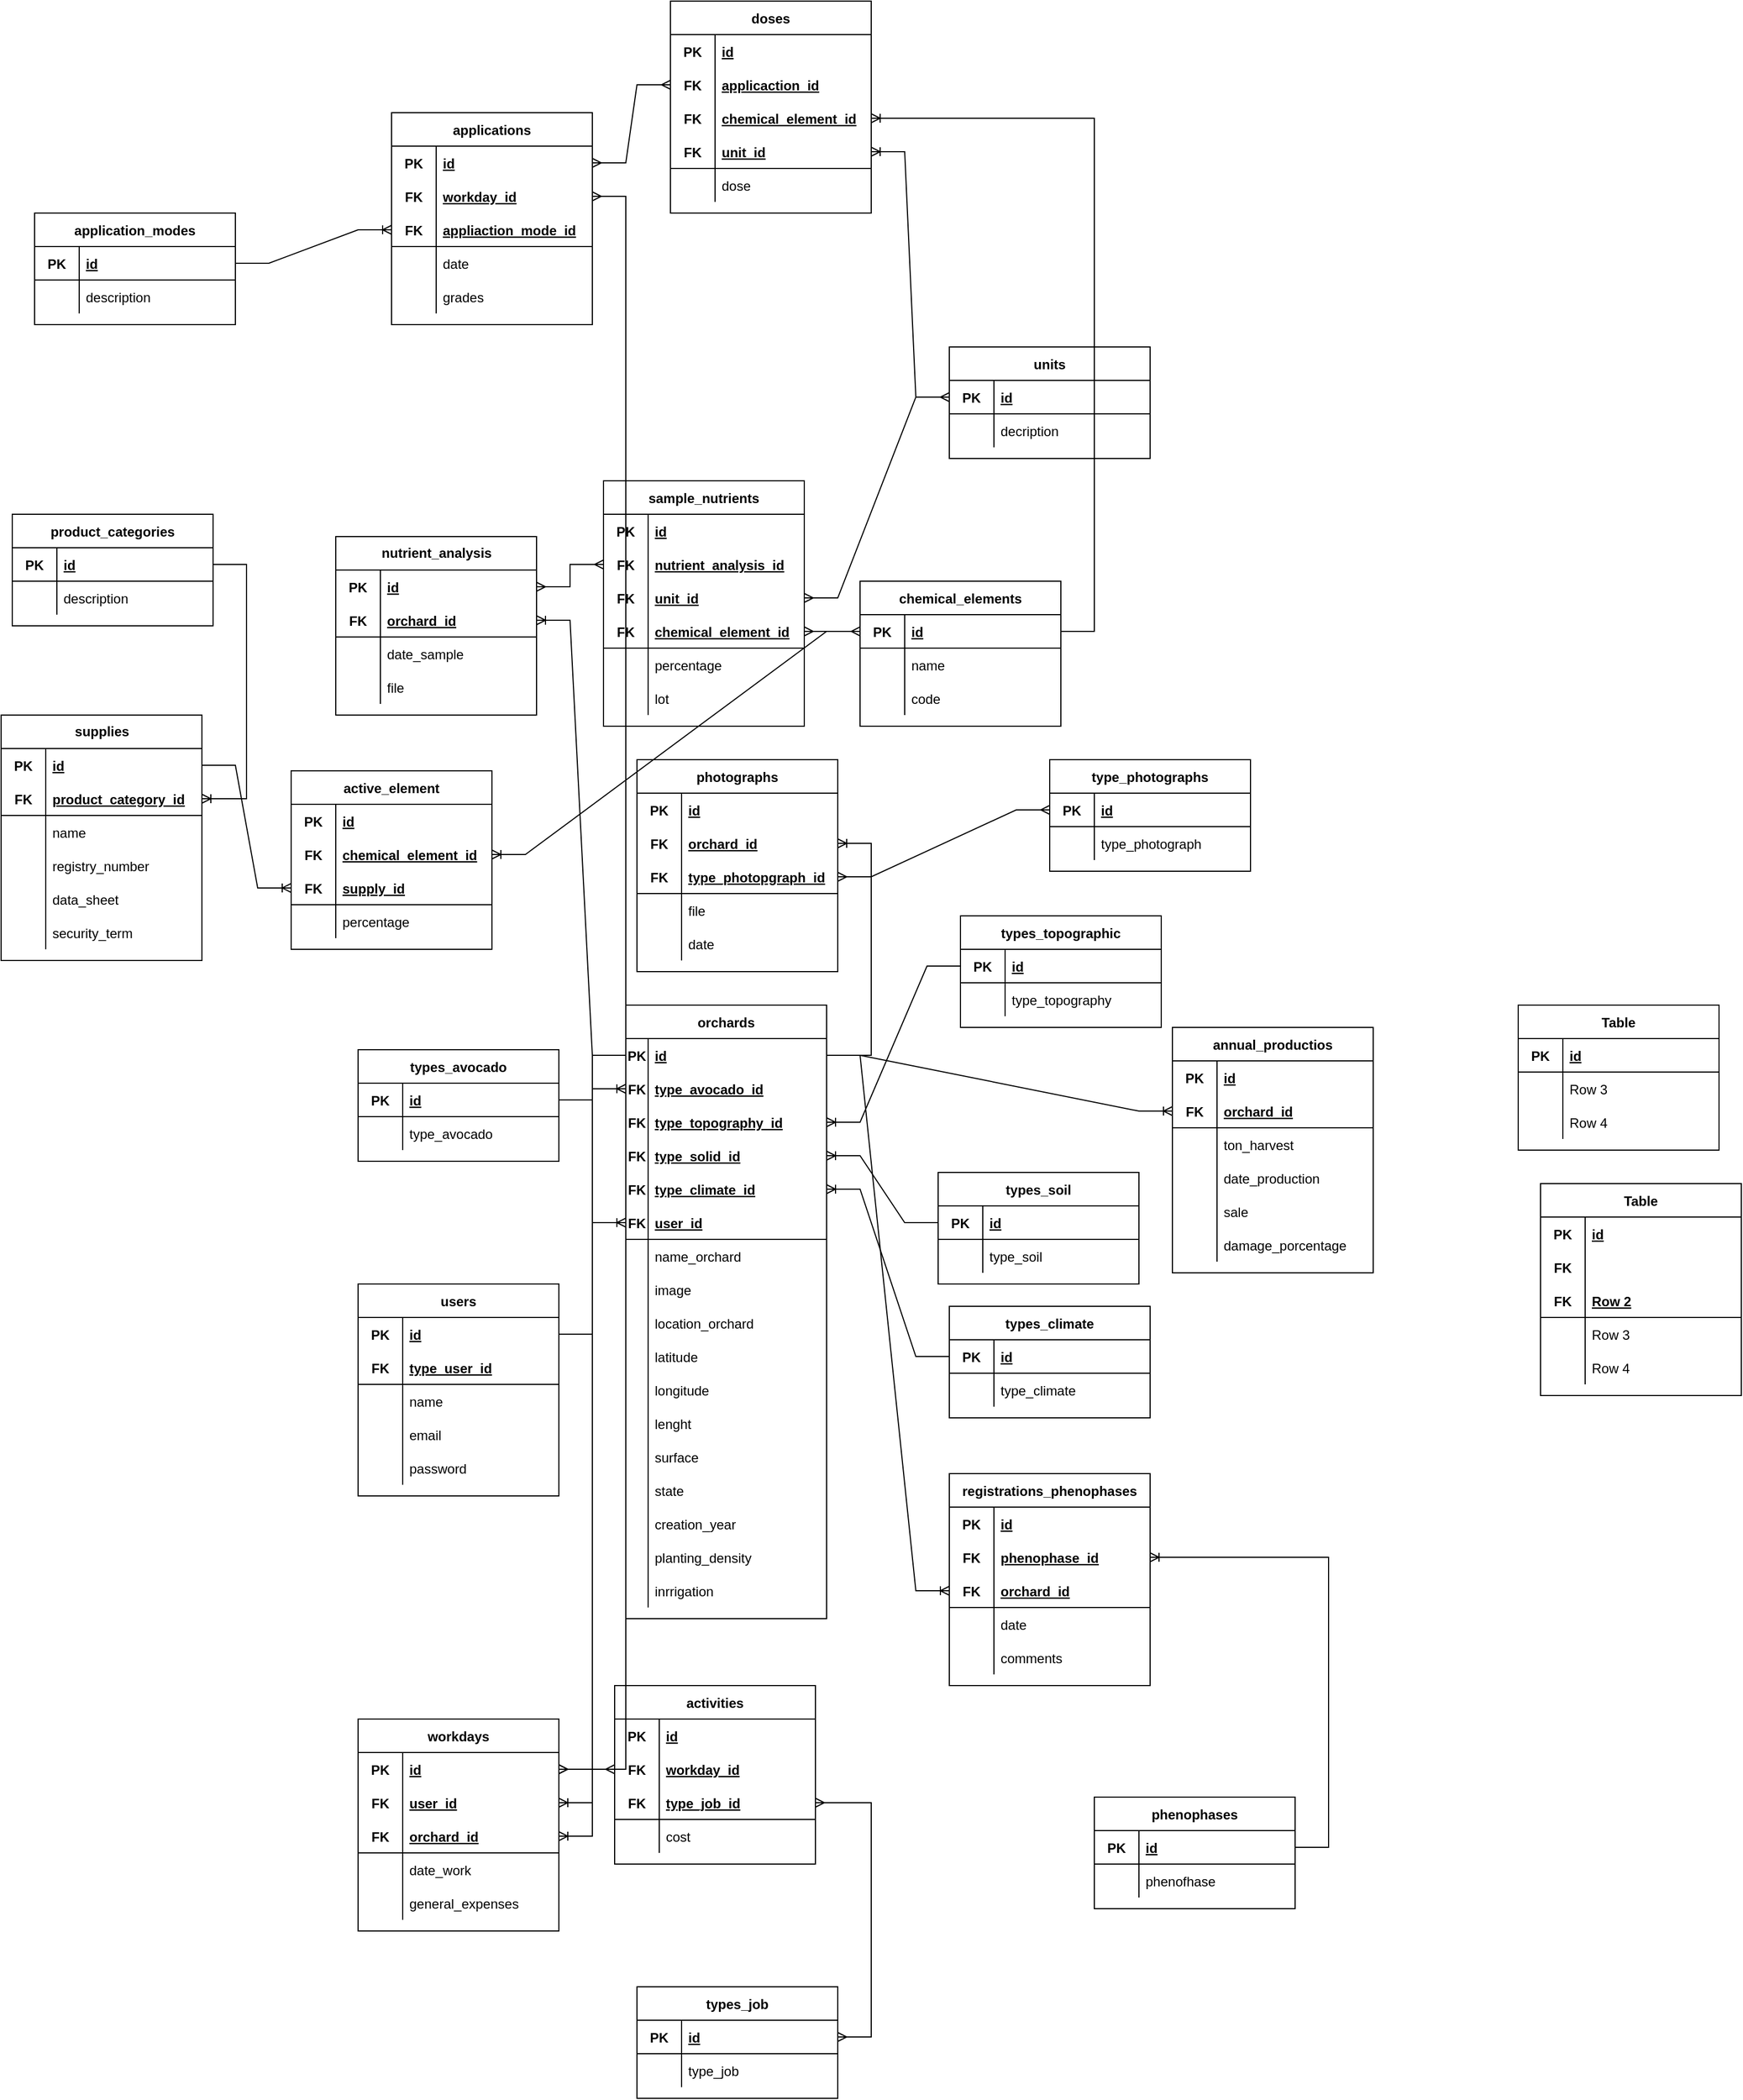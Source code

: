 <mxfile version="16.6.0" type="github">
  <diagram id="0TVenFac1eKW_WVRhH9U" name="Página-1">
    <mxGraphModel dx="2597" dy="2251" grid="1" gridSize="10" guides="1" tooltips="1" connect="1" arrows="1" fold="1" page="1" pageScale="1" pageWidth="850" pageHeight="1100" background="none" math="0" shadow="0">
      <root>
        <mxCell id="0" />
        <mxCell id="1" parent="0" />
        <mxCell id="xLpc2Q17ecYwa52cMYqb-99" value="users" style="shape=table;startSize=30;container=1;collapsible=1;childLayout=tableLayout;fixedRows=1;rowLines=0;fontStyle=1;align=center;resizeLast=1;fontSize=12;verticalAlign=middle;spacing=0;spacingTop=0;" parent="1" vertex="1">
          <mxGeometry x="20" y="510" width="180" height="190" as="geometry" />
        </mxCell>
        <mxCell id="xLpc2Q17ecYwa52cMYqb-100" value="" style="shape=tableRow;horizontal=0;startSize=0;swimlaneHead=0;swimlaneBody=0;fillColor=none;collapsible=0;dropTarget=0;points=[[0,0.5],[1,0.5]];portConstraint=eastwest;top=0;left=0;right=0;bottom=0;fontSize=12;verticalAlign=middle;spacing=0;spacingTop=0;" parent="xLpc2Q17ecYwa52cMYqb-99" vertex="1">
          <mxGeometry y="30" width="180" height="30" as="geometry" />
        </mxCell>
        <mxCell id="xLpc2Q17ecYwa52cMYqb-101" value="PK" style="shape=partialRectangle;connectable=0;fillColor=none;top=0;left=0;bottom=0;right=0;fontStyle=1;overflow=hidden;fontSize=12;verticalAlign=middle;spacing=0;spacingTop=0;" parent="xLpc2Q17ecYwa52cMYqb-100" vertex="1">
          <mxGeometry width="40" height="30" as="geometry">
            <mxRectangle width="40" height="30" as="alternateBounds" />
          </mxGeometry>
        </mxCell>
        <mxCell id="xLpc2Q17ecYwa52cMYqb-102" value="id" style="shape=partialRectangle;connectable=0;fillColor=none;top=0;left=0;bottom=0;right=0;align=left;spacingLeft=6;fontStyle=5;overflow=hidden;fontSize=12;verticalAlign=middle;spacing=0;spacingTop=0;" parent="xLpc2Q17ecYwa52cMYqb-100" vertex="1">
          <mxGeometry x="40" width="140" height="30" as="geometry">
            <mxRectangle width="140" height="30" as="alternateBounds" />
          </mxGeometry>
        </mxCell>
        <mxCell id="xLpc2Q17ecYwa52cMYqb-103" value="" style="shape=tableRow;horizontal=0;startSize=0;swimlaneHead=0;swimlaneBody=0;fillColor=none;collapsible=0;dropTarget=0;points=[[0,0.5],[1,0.5]];portConstraint=eastwest;top=0;left=0;right=0;bottom=1;fontSize=12;verticalAlign=middle;spacing=0;spacingTop=0;" parent="xLpc2Q17ecYwa52cMYqb-99" vertex="1">
          <mxGeometry y="60" width="180" height="30" as="geometry" />
        </mxCell>
        <mxCell id="xLpc2Q17ecYwa52cMYqb-104" value="FK" style="shape=partialRectangle;connectable=0;fillColor=none;top=0;left=0;bottom=0;right=0;fontStyle=1;overflow=hidden;fontSize=12;verticalAlign=middle;spacing=0;spacingTop=0;" parent="xLpc2Q17ecYwa52cMYqb-103" vertex="1">
          <mxGeometry width="40" height="30" as="geometry">
            <mxRectangle width="40" height="30" as="alternateBounds" />
          </mxGeometry>
        </mxCell>
        <mxCell id="xLpc2Q17ecYwa52cMYqb-105" value="type_user_id" style="shape=partialRectangle;connectable=0;fillColor=none;top=0;left=0;bottom=0;right=0;align=left;spacingLeft=6;fontStyle=5;overflow=hidden;fontSize=12;verticalAlign=middle;spacing=0;spacingTop=0;" parent="xLpc2Q17ecYwa52cMYqb-103" vertex="1">
          <mxGeometry x="40" width="140" height="30" as="geometry">
            <mxRectangle width="140" height="30" as="alternateBounds" />
          </mxGeometry>
        </mxCell>
        <mxCell id="xLpc2Q17ecYwa52cMYqb-106" value="" style="shape=tableRow;horizontal=0;startSize=0;swimlaneHead=0;swimlaneBody=0;fillColor=none;collapsible=0;dropTarget=0;points=[[0,0.5],[1,0.5]];portConstraint=eastwest;top=0;left=0;right=0;bottom=0;fontSize=12;verticalAlign=middle;spacing=0;spacingTop=0;" parent="xLpc2Q17ecYwa52cMYqb-99" vertex="1">
          <mxGeometry y="90" width="180" height="30" as="geometry" />
        </mxCell>
        <mxCell id="xLpc2Q17ecYwa52cMYqb-107" value="" style="shape=partialRectangle;connectable=0;fillColor=none;top=0;left=0;bottom=0;right=0;editable=1;overflow=hidden;fontSize=12;verticalAlign=middle;spacing=0;spacingTop=0;" parent="xLpc2Q17ecYwa52cMYqb-106" vertex="1">
          <mxGeometry width="40" height="30" as="geometry">
            <mxRectangle width="40" height="30" as="alternateBounds" />
          </mxGeometry>
        </mxCell>
        <mxCell id="xLpc2Q17ecYwa52cMYqb-108" value="name" style="shape=partialRectangle;connectable=0;fillColor=none;top=0;left=0;bottom=0;right=0;align=left;spacingLeft=6;overflow=hidden;fontSize=12;verticalAlign=middle;spacing=0;spacingTop=0;" parent="xLpc2Q17ecYwa52cMYqb-106" vertex="1">
          <mxGeometry x="40" width="140" height="30" as="geometry">
            <mxRectangle width="140" height="30" as="alternateBounds" />
          </mxGeometry>
        </mxCell>
        <mxCell id="xLpc2Q17ecYwa52cMYqb-109" value="" style="shape=tableRow;horizontal=0;startSize=0;swimlaneHead=0;swimlaneBody=0;fillColor=none;collapsible=0;dropTarget=0;points=[[0,0.5],[1,0.5]];portConstraint=eastwest;top=0;left=0;right=0;bottom=0;fontSize=12;verticalAlign=middle;spacing=0;spacingTop=0;" parent="xLpc2Q17ecYwa52cMYqb-99" vertex="1">
          <mxGeometry y="120" width="180" height="30" as="geometry" />
        </mxCell>
        <mxCell id="xLpc2Q17ecYwa52cMYqb-110" value="" style="shape=partialRectangle;connectable=0;fillColor=none;top=0;left=0;bottom=0;right=0;editable=1;overflow=hidden;fontSize=12;verticalAlign=middle;spacing=0;spacingTop=0;" parent="xLpc2Q17ecYwa52cMYqb-109" vertex="1">
          <mxGeometry width="40" height="30" as="geometry">
            <mxRectangle width="40" height="30" as="alternateBounds" />
          </mxGeometry>
        </mxCell>
        <mxCell id="xLpc2Q17ecYwa52cMYqb-111" value="email" style="shape=partialRectangle;connectable=0;fillColor=none;top=0;left=0;bottom=0;right=0;align=left;spacingLeft=6;overflow=hidden;fontSize=12;verticalAlign=middle;spacing=0;spacingTop=0;" parent="xLpc2Q17ecYwa52cMYqb-109" vertex="1">
          <mxGeometry x="40" width="140" height="30" as="geometry">
            <mxRectangle width="140" height="30" as="alternateBounds" />
          </mxGeometry>
        </mxCell>
        <mxCell id="xLpc2Q17ecYwa52cMYqb-151" style="shape=tableRow;horizontal=0;startSize=0;swimlaneHead=0;swimlaneBody=0;fillColor=none;collapsible=0;dropTarget=0;points=[[0,0.5],[1,0.5]];portConstraint=eastwest;top=0;left=0;right=0;bottom=0;fontSize=12;verticalAlign=middle;spacing=0;spacingTop=0;" parent="xLpc2Q17ecYwa52cMYqb-99" vertex="1">
          <mxGeometry y="150" width="180" height="30" as="geometry" />
        </mxCell>
        <mxCell id="xLpc2Q17ecYwa52cMYqb-152" style="shape=partialRectangle;connectable=0;fillColor=none;top=0;left=0;bottom=0;right=0;editable=1;overflow=hidden;fontSize=12;verticalAlign=middle;spacing=0;spacingTop=0;" parent="xLpc2Q17ecYwa52cMYqb-151" vertex="1">
          <mxGeometry width="40" height="30" as="geometry">
            <mxRectangle width="40" height="30" as="alternateBounds" />
          </mxGeometry>
        </mxCell>
        <mxCell id="xLpc2Q17ecYwa52cMYqb-153" value="password" style="shape=partialRectangle;connectable=0;fillColor=none;top=0;left=0;bottom=0;right=0;align=left;spacingLeft=6;overflow=hidden;fontSize=12;verticalAlign=middle;spacing=0;spacingTop=0;" parent="xLpc2Q17ecYwa52cMYqb-151" vertex="1">
          <mxGeometry x="40" width="140" height="30" as="geometry">
            <mxRectangle width="140" height="30" as="alternateBounds" />
          </mxGeometry>
        </mxCell>
        <mxCell id="xLpc2Q17ecYwa52cMYqb-125" value="Table" style="shape=table;startSize=30;container=1;collapsible=1;childLayout=tableLayout;fixedRows=1;rowLines=0;fontStyle=1;align=center;resizeLast=1;fontSize=12;verticalAlign=middle;spacing=0;spacingTop=0;" parent="1" vertex="1">
          <mxGeometry x="1080" y="420" width="180" height="190" as="geometry" />
        </mxCell>
        <mxCell id="xLpc2Q17ecYwa52cMYqb-126" value="" style="shape=tableRow;horizontal=0;startSize=0;swimlaneHead=0;swimlaneBody=0;fillColor=none;collapsible=0;dropTarget=0;points=[[0,0.5],[1,0.5]];portConstraint=eastwest;top=0;left=0;right=0;bottom=0;fontSize=12;verticalAlign=middle;spacing=0;spacingTop=0;" parent="xLpc2Q17ecYwa52cMYqb-125" vertex="1">
          <mxGeometry y="30" width="180" height="30" as="geometry" />
        </mxCell>
        <mxCell id="xLpc2Q17ecYwa52cMYqb-127" value="PK" style="shape=partialRectangle;connectable=0;fillColor=none;top=0;left=0;bottom=0;right=0;fontStyle=1;overflow=hidden;fontSize=12;verticalAlign=middle;spacing=0;spacingTop=0;" parent="xLpc2Q17ecYwa52cMYqb-126" vertex="1">
          <mxGeometry width="40" height="30" as="geometry">
            <mxRectangle width="40" height="30" as="alternateBounds" />
          </mxGeometry>
        </mxCell>
        <mxCell id="xLpc2Q17ecYwa52cMYqb-128" value="id" style="shape=partialRectangle;connectable=0;fillColor=none;top=0;left=0;bottom=0;right=0;align=left;spacingLeft=6;fontStyle=5;overflow=hidden;fontSize=12;verticalAlign=middle;spacing=0;spacingTop=0;" parent="xLpc2Q17ecYwa52cMYqb-126" vertex="1">
          <mxGeometry x="40" width="140" height="30" as="geometry">
            <mxRectangle width="140" height="30" as="alternateBounds" />
          </mxGeometry>
        </mxCell>
        <mxCell id="MfyLsWGhFaBwBQXPZ9hn-67" style="shape=tableRow;horizontal=0;startSize=0;swimlaneHead=0;swimlaneBody=0;fillColor=none;collapsible=0;dropTarget=0;points=[[0,0.5],[1,0.5]];portConstraint=eastwest;top=0;left=0;right=0;bottom=0;fontSize=12;verticalAlign=middle;spacing=0;spacingTop=0;" parent="xLpc2Q17ecYwa52cMYqb-125" vertex="1">
          <mxGeometry y="60" width="180" height="30" as="geometry" />
        </mxCell>
        <mxCell id="MfyLsWGhFaBwBQXPZ9hn-68" value="FK" style="shape=partialRectangle;connectable=0;fillColor=none;top=0;left=0;bottom=0;right=0;fontStyle=1;overflow=hidden;fontSize=12;verticalAlign=middle;spacing=0;spacingTop=0;" parent="MfyLsWGhFaBwBQXPZ9hn-67" vertex="1">
          <mxGeometry width="40" height="30" as="geometry">
            <mxRectangle width="40" height="30" as="alternateBounds" />
          </mxGeometry>
        </mxCell>
        <mxCell id="MfyLsWGhFaBwBQXPZ9hn-69" style="shape=partialRectangle;connectable=0;fillColor=none;top=0;left=0;bottom=0;right=0;align=left;spacingLeft=6;fontStyle=5;overflow=hidden;fontSize=12;verticalAlign=middle;spacing=0;spacingTop=0;" parent="MfyLsWGhFaBwBQXPZ9hn-67" vertex="1">
          <mxGeometry x="40" width="140" height="30" as="geometry">
            <mxRectangle width="140" height="30" as="alternateBounds" />
          </mxGeometry>
        </mxCell>
        <mxCell id="xLpc2Q17ecYwa52cMYqb-129" value="" style="shape=tableRow;horizontal=0;startSize=0;swimlaneHead=0;swimlaneBody=0;fillColor=none;collapsible=0;dropTarget=0;points=[[0,0.5],[1,0.5]];portConstraint=eastwest;top=0;left=0;right=0;bottom=1;fontSize=12;verticalAlign=middle;spacing=0;spacingTop=0;" parent="xLpc2Q17ecYwa52cMYqb-125" vertex="1">
          <mxGeometry y="90" width="180" height="30" as="geometry" />
        </mxCell>
        <mxCell id="xLpc2Q17ecYwa52cMYqb-130" value="FK" style="shape=partialRectangle;connectable=0;fillColor=none;top=0;left=0;bottom=0;right=0;fontStyle=1;overflow=hidden;fontSize=12;verticalAlign=middle;spacing=0;spacingTop=0;" parent="xLpc2Q17ecYwa52cMYqb-129" vertex="1">
          <mxGeometry width="40" height="30" as="geometry">
            <mxRectangle width="40" height="30" as="alternateBounds" />
          </mxGeometry>
        </mxCell>
        <mxCell id="xLpc2Q17ecYwa52cMYqb-131" value="Row 2" style="shape=partialRectangle;connectable=0;fillColor=none;top=0;left=0;bottom=0;right=0;align=left;spacingLeft=6;fontStyle=5;overflow=hidden;fontSize=12;verticalAlign=middle;spacing=0;spacingTop=0;" parent="xLpc2Q17ecYwa52cMYqb-129" vertex="1">
          <mxGeometry x="40" width="140" height="30" as="geometry">
            <mxRectangle width="140" height="30" as="alternateBounds" />
          </mxGeometry>
        </mxCell>
        <mxCell id="xLpc2Q17ecYwa52cMYqb-132" value="" style="shape=tableRow;horizontal=0;startSize=0;swimlaneHead=0;swimlaneBody=0;fillColor=none;collapsible=0;dropTarget=0;points=[[0,0.5],[1,0.5]];portConstraint=eastwest;top=0;left=0;right=0;bottom=0;fontSize=12;verticalAlign=middle;spacing=0;spacingTop=0;" parent="xLpc2Q17ecYwa52cMYqb-125" vertex="1">
          <mxGeometry y="120" width="180" height="30" as="geometry" />
        </mxCell>
        <mxCell id="xLpc2Q17ecYwa52cMYqb-133" value="" style="shape=partialRectangle;connectable=0;fillColor=none;top=0;left=0;bottom=0;right=0;editable=1;overflow=hidden;fontSize=12;verticalAlign=middle;spacing=0;spacingTop=0;" parent="xLpc2Q17ecYwa52cMYqb-132" vertex="1">
          <mxGeometry width="40" height="30" as="geometry">
            <mxRectangle width="40" height="30" as="alternateBounds" />
          </mxGeometry>
        </mxCell>
        <mxCell id="xLpc2Q17ecYwa52cMYqb-134" value="Row 3" style="shape=partialRectangle;connectable=0;fillColor=none;top=0;left=0;bottom=0;right=0;align=left;spacingLeft=6;overflow=hidden;fontSize=12;verticalAlign=middle;spacing=0;spacingTop=0;" parent="xLpc2Q17ecYwa52cMYqb-132" vertex="1">
          <mxGeometry x="40" width="140" height="30" as="geometry">
            <mxRectangle width="140" height="30" as="alternateBounds" />
          </mxGeometry>
        </mxCell>
        <mxCell id="xLpc2Q17ecYwa52cMYqb-135" value="" style="shape=tableRow;horizontal=0;startSize=0;swimlaneHead=0;swimlaneBody=0;fillColor=none;collapsible=0;dropTarget=0;points=[[0,0.5],[1,0.5]];portConstraint=eastwest;top=0;left=0;right=0;bottom=0;fontSize=12;verticalAlign=middle;spacing=0;spacingTop=0;" parent="xLpc2Q17ecYwa52cMYqb-125" vertex="1">
          <mxGeometry y="150" width="180" height="30" as="geometry" />
        </mxCell>
        <mxCell id="xLpc2Q17ecYwa52cMYqb-136" value="" style="shape=partialRectangle;connectable=0;fillColor=none;top=0;left=0;bottom=0;right=0;editable=1;overflow=hidden;fontSize=12;verticalAlign=middle;spacing=0;spacingTop=0;" parent="xLpc2Q17ecYwa52cMYqb-135" vertex="1">
          <mxGeometry width="40" height="30" as="geometry">
            <mxRectangle width="40" height="30" as="alternateBounds" />
          </mxGeometry>
        </mxCell>
        <mxCell id="xLpc2Q17ecYwa52cMYqb-137" value="Row 4" style="shape=partialRectangle;connectable=0;fillColor=none;top=0;left=0;bottom=0;right=0;align=left;spacingLeft=6;overflow=hidden;fontSize=12;verticalAlign=middle;spacing=0;spacingTop=0;" parent="xLpc2Q17ecYwa52cMYqb-135" vertex="1">
          <mxGeometry x="40" width="140" height="30" as="geometry">
            <mxRectangle width="140" height="30" as="alternateBounds" />
          </mxGeometry>
        </mxCell>
        <mxCell id="xLpc2Q17ecYwa52cMYqb-138" value="types_avocado" style="shape=table;startSize=30;container=1;collapsible=1;childLayout=tableLayout;fixedRows=1;rowLines=0;fontStyle=1;align=center;resizeLast=1;fontSize=12;verticalAlign=middle;spacing=0;spacingTop=0;" parent="1" vertex="1">
          <mxGeometry x="20" y="300" width="180" height="100" as="geometry" />
        </mxCell>
        <mxCell id="xLpc2Q17ecYwa52cMYqb-142" value="" style="shape=tableRow;horizontal=0;startSize=0;swimlaneHead=0;swimlaneBody=0;fillColor=none;collapsible=0;dropTarget=0;points=[[0,0.5],[1,0.5]];portConstraint=eastwest;top=0;left=0;right=0;bottom=1;fontSize=12;verticalAlign=middle;spacing=0;spacingTop=0;" parent="xLpc2Q17ecYwa52cMYqb-138" vertex="1">
          <mxGeometry y="30" width="180" height="30" as="geometry" />
        </mxCell>
        <mxCell id="xLpc2Q17ecYwa52cMYqb-143" value="PK" style="shape=partialRectangle;connectable=0;fillColor=none;top=0;left=0;bottom=0;right=0;fontStyle=1;overflow=hidden;fontSize=12;verticalAlign=middle;spacing=0;spacingTop=0;" parent="xLpc2Q17ecYwa52cMYqb-142" vertex="1">
          <mxGeometry width="40" height="30" as="geometry">
            <mxRectangle width="40" height="30" as="alternateBounds" />
          </mxGeometry>
        </mxCell>
        <mxCell id="xLpc2Q17ecYwa52cMYqb-144" value="id" style="shape=partialRectangle;connectable=0;fillColor=none;top=0;left=0;bottom=0;right=0;align=left;spacingLeft=6;fontStyle=5;overflow=hidden;fontSize=12;verticalAlign=middle;spacing=0;spacingTop=0;" parent="xLpc2Q17ecYwa52cMYqb-142" vertex="1">
          <mxGeometry x="40" width="140" height="30" as="geometry">
            <mxRectangle width="140" height="30" as="alternateBounds" />
          </mxGeometry>
        </mxCell>
        <mxCell id="xLpc2Q17ecYwa52cMYqb-145" value="" style="shape=tableRow;horizontal=0;startSize=0;swimlaneHead=0;swimlaneBody=0;fillColor=none;collapsible=0;dropTarget=0;points=[[0,0.5],[1,0.5]];portConstraint=eastwest;top=0;left=0;right=0;bottom=0;fontSize=12;verticalAlign=middle;spacing=0;spacingTop=0;" parent="xLpc2Q17ecYwa52cMYqb-138" vertex="1">
          <mxGeometry y="60" width="180" height="30" as="geometry" />
        </mxCell>
        <mxCell id="xLpc2Q17ecYwa52cMYqb-146" value="" style="shape=partialRectangle;connectable=0;fillColor=none;top=0;left=0;bottom=0;right=0;editable=1;overflow=hidden;fontSize=12;verticalAlign=middle;spacing=0;spacingTop=0;" parent="xLpc2Q17ecYwa52cMYqb-145" vertex="1">
          <mxGeometry width="40" height="30" as="geometry">
            <mxRectangle width="40" height="30" as="alternateBounds" />
          </mxGeometry>
        </mxCell>
        <mxCell id="xLpc2Q17ecYwa52cMYqb-147" value="type_avocado" style="shape=partialRectangle;connectable=0;fillColor=none;top=0;left=0;bottom=0;right=0;align=left;spacingLeft=6;overflow=hidden;fontSize=12;verticalAlign=middle;spacing=0;spacingTop=0;" parent="xLpc2Q17ecYwa52cMYqb-145" vertex="1">
          <mxGeometry x="40" width="140" height="30" as="geometry">
            <mxRectangle width="140" height="30" as="alternateBounds" />
          </mxGeometry>
        </mxCell>
        <mxCell id="xLpc2Q17ecYwa52cMYqb-154" value="Table" style="shape=table;startSize=30;container=1;collapsible=1;childLayout=tableLayout;fixedRows=1;rowLines=0;fontStyle=1;align=center;resizeLast=1;fontSize=12;verticalAlign=middle;spacing=0;spacingTop=0;" parent="1" vertex="1">
          <mxGeometry x="1060" y="260" width="180" height="130" as="geometry" />
        </mxCell>
        <mxCell id="xLpc2Q17ecYwa52cMYqb-155" value="" style="shape=tableRow;horizontal=0;startSize=0;swimlaneHead=0;swimlaneBody=0;fillColor=none;collapsible=0;dropTarget=0;points=[[0,0.5],[1,0.5]];portConstraint=eastwest;top=0;left=0;right=0;bottom=1;fontSize=12;verticalAlign=middle;spacing=0;spacingTop=0;" parent="xLpc2Q17ecYwa52cMYqb-154" vertex="1">
          <mxGeometry y="30" width="180" height="30" as="geometry" />
        </mxCell>
        <mxCell id="xLpc2Q17ecYwa52cMYqb-156" value="PK" style="shape=partialRectangle;connectable=0;fillColor=none;top=0;left=0;bottom=0;right=0;fontStyle=1;overflow=hidden;fontSize=12;verticalAlign=middle;spacing=0;spacingTop=0;" parent="xLpc2Q17ecYwa52cMYqb-155" vertex="1">
          <mxGeometry width="40" height="30" as="geometry">
            <mxRectangle width="40" height="30" as="alternateBounds" />
          </mxGeometry>
        </mxCell>
        <mxCell id="xLpc2Q17ecYwa52cMYqb-157" value="id" style="shape=partialRectangle;connectable=0;fillColor=none;top=0;left=0;bottom=0;right=0;align=left;spacingLeft=6;fontStyle=5;overflow=hidden;fontSize=12;verticalAlign=middle;spacing=0;spacingTop=0;" parent="xLpc2Q17ecYwa52cMYqb-155" vertex="1">
          <mxGeometry x="40" width="140" height="30" as="geometry">
            <mxRectangle width="140" height="30" as="alternateBounds" />
          </mxGeometry>
        </mxCell>
        <mxCell id="xLpc2Q17ecYwa52cMYqb-158" value="" style="shape=tableRow;horizontal=0;startSize=0;swimlaneHead=0;swimlaneBody=0;fillColor=none;collapsible=0;dropTarget=0;points=[[0,0.5],[1,0.5]];portConstraint=eastwest;top=0;left=0;right=0;bottom=0;fontSize=12;verticalAlign=middle;spacing=0;spacingTop=0;" parent="xLpc2Q17ecYwa52cMYqb-154" vertex="1">
          <mxGeometry y="60" width="180" height="30" as="geometry" />
        </mxCell>
        <mxCell id="xLpc2Q17ecYwa52cMYqb-159" value="" style="shape=partialRectangle;connectable=0;fillColor=none;top=0;left=0;bottom=0;right=0;editable=1;overflow=hidden;fontSize=12;verticalAlign=middle;spacing=0;spacingTop=0;" parent="xLpc2Q17ecYwa52cMYqb-158" vertex="1">
          <mxGeometry width="40" height="30" as="geometry">
            <mxRectangle width="40" height="30" as="alternateBounds" />
          </mxGeometry>
        </mxCell>
        <mxCell id="xLpc2Q17ecYwa52cMYqb-160" value="Row 3" style="shape=partialRectangle;connectable=0;fillColor=none;top=0;left=0;bottom=0;right=0;align=left;spacingLeft=6;overflow=hidden;fontSize=12;verticalAlign=middle;spacing=0;spacingTop=0;" parent="xLpc2Q17ecYwa52cMYqb-158" vertex="1">
          <mxGeometry x="40" width="140" height="30" as="geometry">
            <mxRectangle width="140" height="30" as="alternateBounds" />
          </mxGeometry>
        </mxCell>
        <mxCell id="xLpc2Q17ecYwa52cMYqb-161" value="" style="shape=tableRow;horizontal=0;startSize=0;swimlaneHead=0;swimlaneBody=0;fillColor=none;collapsible=0;dropTarget=0;points=[[0,0.5],[1,0.5]];portConstraint=eastwest;top=0;left=0;right=0;bottom=0;fontSize=12;verticalAlign=middle;spacing=0;spacingTop=0;" parent="xLpc2Q17ecYwa52cMYqb-154" vertex="1">
          <mxGeometry y="90" width="180" height="30" as="geometry" />
        </mxCell>
        <mxCell id="xLpc2Q17ecYwa52cMYqb-162" value="" style="shape=partialRectangle;connectable=0;fillColor=none;top=0;left=0;bottom=0;right=0;editable=1;overflow=hidden;fontSize=12;verticalAlign=middle;spacing=0;spacingTop=0;" parent="xLpc2Q17ecYwa52cMYqb-161" vertex="1">
          <mxGeometry width="40" height="30" as="geometry">
            <mxRectangle width="40" height="30" as="alternateBounds" />
          </mxGeometry>
        </mxCell>
        <mxCell id="xLpc2Q17ecYwa52cMYqb-163" value="Row 4" style="shape=partialRectangle;connectable=0;fillColor=none;top=0;left=0;bottom=0;right=0;align=left;spacingLeft=6;overflow=hidden;fontSize=12;verticalAlign=middle;spacing=0;spacingTop=0;" parent="xLpc2Q17ecYwa52cMYqb-161" vertex="1">
          <mxGeometry x="40" width="140" height="30" as="geometry">
            <mxRectangle width="140" height="30" as="alternateBounds" />
          </mxGeometry>
        </mxCell>
        <mxCell id="xLpc2Q17ecYwa52cMYqb-165" value="types_climate" style="shape=table;startSize=30;container=1;collapsible=1;childLayout=tableLayout;fixedRows=1;rowLines=0;fontStyle=1;align=center;resizeLast=1;fontSize=12;verticalAlign=middle;spacing=0;spacingTop=0;" parent="1" vertex="1">
          <mxGeometry x="550" y="530" width="180" height="100" as="geometry" />
        </mxCell>
        <mxCell id="xLpc2Q17ecYwa52cMYqb-166" value="" style="shape=tableRow;horizontal=0;startSize=0;swimlaneHead=0;swimlaneBody=0;fillColor=none;collapsible=0;dropTarget=0;points=[[0,0.5],[1,0.5]];portConstraint=eastwest;top=0;left=0;right=0;bottom=1;fontSize=12;verticalAlign=middle;spacing=0;spacingTop=0;" parent="xLpc2Q17ecYwa52cMYqb-165" vertex="1">
          <mxGeometry y="30" width="180" height="30" as="geometry" />
        </mxCell>
        <mxCell id="xLpc2Q17ecYwa52cMYqb-167" value="PK" style="shape=partialRectangle;connectable=0;fillColor=none;top=0;left=0;bottom=0;right=0;fontStyle=1;overflow=hidden;fontSize=12;verticalAlign=middle;spacing=0;spacingTop=0;" parent="xLpc2Q17ecYwa52cMYqb-166" vertex="1">
          <mxGeometry width="40" height="30" as="geometry">
            <mxRectangle width="40" height="30" as="alternateBounds" />
          </mxGeometry>
        </mxCell>
        <mxCell id="xLpc2Q17ecYwa52cMYqb-168" value="id" style="shape=partialRectangle;connectable=0;fillColor=none;top=0;left=0;bottom=0;right=0;align=left;spacingLeft=6;fontStyle=5;overflow=hidden;fontSize=12;verticalAlign=middle;spacing=0;spacingTop=0;" parent="xLpc2Q17ecYwa52cMYqb-166" vertex="1">
          <mxGeometry x="40" width="140" height="30" as="geometry">
            <mxRectangle width="140" height="30" as="alternateBounds" />
          </mxGeometry>
        </mxCell>
        <mxCell id="xLpc2Q17ecYwa52cMYqb-169" value="" style="shape=tableRow;horizontal=0;startSize=0;swimlaneHead=0;swimlaneBody=0;fillColor=none;collapsible=0;dropTarget=0;points=[[0,0.5],[1,0.5]];portConstraint=eastwest;top=0;left=0;right=0;bottom=0;fontSize=12;verticalAlign=middle;spacing=0;spacingTop=0;" parent="xLpc2Q17ecYwa52cMYqb-165" vertex="1">
          <mxGeometry y="60" width="180" height="30" as="geometry" />
        </mxCell>
        <mxCell id="xLpc2Q17ecYwa52cMYqb-170" value="" style="shape=partialRectangle;connectable=0;fillColor=none;top=0;left=0;bottom=0;right=0;editable=1;overflow=hidden;fontSize=12;verticalAlign=middle;spacing=0;spacingTop=0;" parent="xLpc2Q17ecYwa52cMYqb-169" vertex="1">
          <mxGeometry width="40" height="30" as="geometry">
            <mxRectangle width="40" height="30" as="alternateBounds" />
          </mxGeometry>
        </mxCell>
        <mxCell id="xLpc2Q17ecYwa52cMYqb-171" value="type_climate" style="shape=partialRectangle;connectable=0;fillColor=none;top=0;left=0;bottom=0;right=0;align=left;spacingLeft=6;overflow=hidden;fontSize=12;verticalAlign=middle;spacing=0;spacingTop=0;" parent="xLpc2Q17ecYwa52cMYqb-169" vertex="1">
          <mxGeometry x="40" width="140" height="30" as="geometry">
            <mxRectangle width="140" height="30" as="alternateBounds" />
          </mxGeometry>
        </mxCell>
        <mxCell id="xLpc2Q17ecYwa52cMYqb-175" value="types_soil" style="shape=table;startSize=30;container=1;collapsible=1;childLayout=tableLayout;fixedRows=1;rowLines=0;fontStyle=1;align=center;resizeLast=1;fontSize=12;verticalAlign=middle;spacing=0;spacingTop=0;" parent="1" vertex="1">
          <mxGeometry x="540" y="410" width="180" height="100" as="geometry" />
        </mxCell>
        <mxCell id="xLpc2Q17ecYwa52cMYqb-176" value="" style="shape=tableRow;horizontal=0;startSize=0;swimlaneHead=0;swimlaneBody=0;fillColor=none;collapsible=0;dropTarget=0;points=[[0,0.5],[1,0.5]];portConstraint=eastwest;top=0;left=0;right=0;bottom=1;fontSize=12;verticalAlign=middle;spacing=0;spacingTop=0;" parent="xLpc2Q17ecYwa52cMYqb-175" vertex="1">
          <mxGeometry y="30" width="180" height="30" as="geometry" />
        </mxCell>
        <mxCell id="xLpc2Q17ecYwa52cMYqb-177" value="PK" style="shape=partialRectangle;connectable=0;fillColor=none;top=0;left=0;bottom=0;right=0;fontStyle=1;overflow=hidden;fontSize=12;verticalAlign=middle;spacing=0;spacingTop=0;" parent="xLpc2Q17ecYwa52cMYqb-176" vertex="1">
          <mxGeometry width="40" height="30" as="geometry">
            <mxRectangle width="40" height="30" as="alternateBounds" />
          </mxGeometry>
        </mxCell>
        <mxCell id="xLpc2Q17ecYwa52cMYqb-178" value="id" style="shape=partialRectangle;connectable=0;fillColor=none;top=0;left=0;bottom=0;right=0;align=left;spacingLeft=6;fontStyle=5;overflow=hidden;fontSize=12;verticalAlign=middle;spacing=0;spacingTop=0;" parent="xLpc2Q17ecYwa52cMYqb-176" vertex="1">
          <mxGeometry x="40" width="140" height="30" as="geometry">
            <mxRectangle width="140" height="30" as="alternateBounds" />
          </mxGeometry>
        </mxCell>
        <mxCell id="xLpc2Q17ecYwa52cMYqb-179" value="" style="shape=tableRow;horizontal=0;startSize=0;swimlaneHead=0;swimlaneBody=0;fillColor=none;collapsible=0;dropTarget=0;points=[[0,0.5],[1,0.5]];portConstraint=eastwest;top=0;left=0;right=0;bottom=0;fontSize=12;verticalAlign=middle;spacing=0;spacingTop=0;" parent="xLpc2Q17ecYwa52cMYqb-175" vertex="1">
          <mxGeometry y="60" width="180" height="30" as="geometry" />
        </mxCell>
        <mxCell id="xLpc2Q17ecYwa52cMYqb-180" value="" style="shape=partialRectangle;connectable=0;fillColor=none;top=0;left=0;bottom=0;right=0;editable=1;overflow=hidden;fontSize=12;verticalAlign=middle;spacing=0;spacingTop=0;" parent="xLpc2Q17ecYwa52cMYqb-179" vertex="1">
          <mxGeometry width="40" height="30" as="geometry">
            <mxRectangle width="40" height="30" as="alternateBounds" />
          </mxGeometry>
        </mxCell>
        <mxCell id="xLpc2Q17ecYwa52cMYqb-181" value="type_soil" style="shape=partialRectangle;connectable=0;fillColor=none;top=0;left=0;bottom=0;right=0;align=left;spacingLeft=6;overflow=hidden;fontSize=12;verticalAlign=middle;spacing=0;spacingTop=0;" parent="xLpc2Q17ecYwa52cMYqb-179" vertex="1">
          <mxGeometry x="40" width="140" height="30" as="geometry">
            <mxRectangle width="140" height="30" as="alternateBounds" />
          </mxGeometry>
        </mxCell>
        <mxCell id="xLpc2Q17ecYwa52cMYqb-185" value="types_job" style="shape=table;startSize=30;container=1;collapsible=1;childLayout=tableLayout;fixedRows=1;rowLines=0;fontStyle=1;align=center;resizeLast=1;fontSize=12;verticalAlign=middle;spacing=0;spacingTop=0;" parent="1" vertex="1">
          <mxGeometry x="270" y="1140" width="180" height="100" as="geometry" />
        </mxCell>
        <mxCell id="xLpc2Q17ecYwa52cMYqb-186" value="" style="shape=tableRow;horizontal=0;startSize=0;swimlaneHead=0;swimlaneBody=0;fillColor=none;collapsible=0;dropTarget=0;points=[[0,0.5],[1,0.5]];portConstraint=eastwest;top=0;left=0;right=0;bottom=1;fontSize=12;verticalAlign=middle;spacing=0;spacingTop=0;" parent="xLpc2Q17ecYwa52cMYqb-185" vertex="1">
          <mxGeometry y="30" width="180" height="30" as="geometry" />
        </mxCell>
        <mxCell id="xLpc2Q17ecYwa52cMYqb-187" value="PK" style="shape=partialRectangle;connectable=0;fillColor=none;top=0;left=0;bottom=0;right=0;fontStyle=1;overflow=hidden;fontSize=12;verticalAlign=middle;spacing=0;spacingTop=0;" parent="xLpc2Q17ecYwa52cMYqb-186" vertex="1">
          <mxGeometry width="40" height="30" as="geometry">
            <mxRectangle width="40" height="30" as="alternateBounds" />
          </mxGeometry>
        </mxCell>
        <mxCell id="xLpc2Q17ecYwa52cMYqb-188" value="id" style="shape=partialRectangle;connectable=0;fillColor=none;top=0;left=0;bottom=0;right=0;align=left;spacingLeft=6;fontStyle=5;overflow=hidden;fontSize=12;verticalAlign=middle;spacing=0;spacingTop=0;" parent="xLpc2Q17ecYwa52cMYqb-186" vertex="1">
          <mxGeometry x="40" width="140" height="30" as="geometry">
            <mxRectangle width="140" height="30" as="alternateBounds" />
          </mxGeometry>
        </mxCell>
        <mxCell id="xLpc2Q17ecYwa52cMYqb-189" value="" style="shape=tableRow;horizontal=0;startSize=0;swimlaneHead=0;swimlaneBody=0;fillColor=none;collapsible=0;dropTarget=0;points=[[0,0.5],[1,0.5]];portConstraint=eastwest;top=0;left=0;right=0;bottom=0;fontSize=12;verticalAlign=middle;spacing=0;spacingTop=0;" parent="xLpc2Q17ecYwa52cMYqb-185" vertex="1">
          <mxGeometry y="60" width="180" height="30" as="geometry" />
        </mxCell>
        <mxCell id="xLpc2Q17ecYwa52cMYqb-190" value="" style="shape=partialRectangle;connectable=0;fillColor=none;top=0;left=0;bottom=0;right=0;editable=1;overflow=hidden;fontSize=12;verticalAlign=middle;spacing=0;spacingTop=0;" parent="xLpc2Q17ecYwa52cMYqb-189" vertex="1">
          <mxGeometry width="40" height="30" as="geometry">
            <mxRectangle width="40" height="30" as="alternateBounds" />
          </mxGeometry>
        </mxCell>
        <mxCell id="xLpc2Q17ecYwa52cMYqb-191" value="type_job" style="shape=partialRectangle;connectable=0;fillColor=none;top=0;left=0;bottom=0;right=0;align=left;spacingLeft=6;overflow=hidden;fontSize=12;verticalAlign=middle;spacing=0;spacingTop=0;" parent="xLpc2Q17ecYwa52cMYqb-189" vertex="1">
          <mxGeometry x="40" width="140" height="30" as="geometry">
            <mxRectangle width="140" height="30" as="alternateBounds" />
          </mxGeometry>
        </mxCell>
        <mxCell id="xLpc2Q17ecYwa52cMYqb-196" value="orchards" style="shape=table;startSize=30;container=1;collapsible=1;childLayout=tableLayout;fixedRows=1;rowLines=0;fontStyle=1;align=center;resizeLast=1;fontSize=12;verticalAlign=middle;spacing=0;spacingTop=0;perimeterSpacing=4;" parent="1" vertex="1">
          <mxGeometry x="260" y="260" width="180" height="550" as="geometry">
            <mxRectangle x="300" y="220" width="80" height="30" as="alternateBounds" />
          </mxGeometry>
        </mxCell>
        <mxCell id="xLpc2Q17ecYwa52cMYqb-197" value="" style="shape=tableRow;horizontal=0;startSize=0;swimlaneHead=0;swimlaneBody=0;fillColor=none;collapsible=0;dropTarget=0;points=[[0,0.5],[1,0.5]];portConstraint=eastwest;top=0;left=0;right=0;bottom=0;fontSize=12;verticalAlign=middle;spacing=0;spacingTop=0;" parent="xLpc2Q17ecYwa52cMYqb-196" vertex="1">
          <mxGeometry y="30" width="180" height="30" as="geometry" />
        </mxCell>
        <mxCell id="xLpc2Q17ecYwa52cMYqb-198" value="PK" style="shape=partialRectangle;connectable=0;fillColor=none;top=0;left=0;bottom=0;right=0;fontStyle=1;overflow=hidden;fontSize=12;verticalAlign=middle;spacing=0;spacingTop=0;" parent="xLpc2Q17ecYwa52cMYqb-197" vertex="1">
          <mxGeometry width="20" height="30" as="geometry">
            <mxRectangle width="20" height="30" as="alternateBounds" />
          </mxGeometry>
        </mxCell>
        <mxCell id="xLpc2Q17ecYwa52cMYqb-199" value="id" style="shape=partialRectangle;connectable=0;fillColor=none;top=0;left=0;bottom=0;right=0;align=left;spacingLeft=6;fontStyle=5;overflow=hidden;fontSize=12;verticalAlign=middle;spacing=0;spacingTop=0;spacingBottom=0;" parent="xLpc2Q17ecYwa52cMYqb-197" vertex="1">
          <mxGeometry x="20" width="160" height="30" as="geometry">
            <mxRectangle width="160" height="30" as="alternateBounds" />
          </mxGeometry>
        </mxCell>
        <mxCell id="xLpc2Q17ecYwa52cMYqb-242" style="shape=tableRow;horizontal=0;startSize=0;swimlaneHead=0;swimlaneBody=0;fillColor=none;collapsible=0;dropTarget=0;points=[[0,0.5],[1,0.5]];portConstraint=eastwest;top=0;left=0;right=0;bottom=0;fontSize=12;verticalAlign=middle;spacing=0;spacingTop=0;" parent="xLpc2Q17ecYwa52cMYqb-196" vertex="1">
          <mxGeometry y="60" width="180" height="30" as="geometry" />
        </mxCell>
        <mxCell id="xLpc2Q17ecYwa52cMYqb-243" value="FK" style="shape=partialRectangle;connectable=0;fillColor=none;top=0;left=0;bottom=0;right=0;fontStyle=1;overflow=hidden;fontSize=12;verticalAlign=middle;spacing=0;spacingTop=0;" parent="xLpc2Q17ecYwa52cMYqb-242" vertex="1">
          <mxGeometry width="20" height="30" as="geometry">
            <mxRectangle width="20" height="30" as="alternateBounds" />
          </mxGeometry>
        </mxCell>
        <mxCell id="xLpc2Q17ecYwa52cMYqb-244" value="type_avocado_id" style="shape=partialRectangle;connectable=0;fillColor=none;top=0;left=0;bottom=0;right=0;align=left;spacingLeft=6;fontStyle=5;overflow=hidden;fontSize=12;verticalAlign=middle;spacing=0;spacingTop=0;" parent="xLpc2Q17ecYwa52cMYqb-242" vertex="1">
          <mxGeometry x="20" width="160" height="30" as="geometry">
            <mxRectangle width="160" height="30" as="alternateBounds" />
          </mxGeometry>
        </mxCell>
        <mxCell id="xLpc2Q17ecYwa52cMYqb-239" style="shape=tableRow;horizontal=0;startSize=0;swimlaneHead=0;swimlaneBody=0;fillColor=none;collapsible=0;dropTarget=0;points=[[0,0.5],[1,0.5]];portConstraint=eastwest;top=0;left=0;right=0;bottom=0;fontSize=12;verticalAlign=middle;spacing=0;spacingTop=0;" parent="xLpc2Q17ecYwa52cMYqb-196" vertex="1">
          <mxGeometry y="90" width="180" height="30" as="geometry" />
        </mxCell>
        <mxCell id="xLpc2Q17ecYwa52cMYqb-240" value="FK" style="shape=partialRectangle;connectable=0;fillColor=none;top=0;left=0;bottom=0;right=0;fontStyle=1;overflow=hidden;fontSize=12;verticalAlign=middle;spacing=0;spacingTop=0;" parent="xLpc2Q17ecYwa52cMYqb-239" vertex="1">
          <mxGeometry width="20" height="30" as="geometry">
            <mxRectangle width="20" height="30" as="alternateBounds" />
          </mxGeometry>
        </mxCell>
        <mxCell id="xLpc2Q17ecYwa52cMYqb-241" value="type_topography_id" style="shape=partialRectangle;connectable=0;fillColor=none;top=0;left=0;bottom=0;right=0;align=left;spacingLeft=6;fontStyle=5;overflow=hidden;fontSize=12;verticalAlign=middle;spacing=0;spacingTop=0;" parent="xLpc2Q17ecYwa52cMYqb-239" vertex="1">
          <mxGeometry x="20" width="160" height="30" as="geometry">
            <mxRectangle width="160" height="30" as="alternateBounds" />
          </mxGeometry>
        </mxCell>
        <mxCell id="xLpc2Q17ecYwa52cMYqb-251" style="shape=tableRow;horizontal=0;startSize=0;swimlaneHead=0;swimlaneBody=0;fillColor=none;collapsible=0;dropTarget=0;points=[[0,0.5],[1,0.5]];portConstraint=eastwest;top=0;left=0;right=0;bottom=0;fontSize=12;verticalAlign=middle;spacing=0;spacingTop=0;" parent="xLpc2Q17ecYwa52cMYqb-196" vertex="1">
          <mxGeometry y="120" width="180" height="30" as="geometry" />
        </mxCell>
        <mxCell id="xLpc2Q17ecYwa52cMYqb-252" value="FK" style="shape=partialRectangle;connectable=0;fillColor=none;top=0;left=0;bottom=0;right=0;fontStyle=1;overflow=hidden;fontSize=12;verticalAlign=middle;spacing=0;spacingTop=0;" parent="xLpc2Q17ecYwa52cMYqb-251" vertex="1">
          <mxGeometry width="20" height="30" as="geometry">
            <mxRectangle width="20" height="30" as="alternateBounds" />
          </mxGeometry>
        </mxCell>
        <mxCell id="xLpc2Q17ecYwa52cMYqb-253" value="type_solid_id" style="shape=partialRectangle;connectable=0;fillColor=none;top=0;left=0;bottom=0;right=0;align=left;spacingLeft=6;fontStyle=5;overflow=hidden;fontSize=12;verticalAlign=middle;spacing=0;spacingTop=0;" parent="xLpc2Q17ecYwa52cMYqb-251" vertex="1">
          <mxGeometry x="20" width="160" height="30" as="geometry">
            <mxRectangle width="160" height="30" as="alternateBounds" />
          </mxGeometry>
        </mxCell>
        <mxCell id="xLpc2Q17ecYwa52cMYqb-248" style="shape=tableRow;horizontal=0;startSize=0;swimlaneHead=0;swimlaneBody=0;fillColor=none;collapsible=0;dropTarget=0;points=[[0,0.5],[1,0.5]];portConstraint=eastwest;top=0;left=0;right=0;bottom=0;fontSize=12;verticalAlign=middle;spacing=0;spacingTop=0;" parent="xLpc2Q17ecYwa52cMYqb-196" vertex="1">
          <mxGeometry y="150" width="180" height="30" as="geometry" />
        </mxCell>
        <mxCell id="xLpc2Q17ecYwa52cMYqb-249" value="FK" style="shape=partialRectangle;connectable=0;fillColor=none;top=0;left=0;bottom=0;right=0;fontStyle=1;overflow=hidden;fontSize=12;verticalAlign=middle;spacing=0;spacingTop=0;" parent="xLpc2Q17ecYwa52cMYqb-248" vertex="1">
          <mxGeometry width="20" height="30" as="geometry">
            <mxRectangle width="20" height="30" as="alternateBounds" />
          </mxGeometry>
        </mxCell>
        <mxCell id="xLpc2Q17ecYwa52cMYqb-250" value="type_climate_id" style="shape=partialRectangle;connectable=0;fillColor=none;top=0;left=0;bottom=0;right=0;align=left;spacingLeft=6;fontStyle=5;overflow=hidden;fontSize=12;verticalAlign=middle;spacing=0;spacingTop=0;" parent="xLpc2Q17ecYwa52cMYqb-248" vertex="1">
          <mxGeometry x="20" width="160" height="30" as="geometry">
            <mxRectangle width="160" height="30" as="alternateBounds" />
          </mxGeometry>
        </mxCell>
        <mxCell id="xLpc2Q17ecYwa52cMYqb-200" value="" style="shape=tableRow;horizontal=0;startSize=0;swimlaneHead=0;swimlaneBody=0;fillColor=none;collapsible=0;dropTarget=0;points=[[0,0.5],[1,0.5]];portConstraint=eastwest;top=0;left=0;right=0;bottom=1;fontSize=12;verticalAlign=middle;spacing=0;spacingTop=0;" parent="xLpc2Q17ecYwa52cMYqb-196" vertex="1">
          <mxGeometry y="180" width="180" height="30" as="geometry" />
        </mxCell>
        <mxCell id="xLpc2Q17ecYwa52cMYqb-201" value="FK" style="shape=partialRectangle;connectable=0;fillColor=none;top=0;left=0;bottom=0;right=0;fontStyle=1;overflow=hidden;fontSize=12;verticalAlign=middle;spacing=0;spacingTop=0;" parent="xLpc2Q17ecYwa52cMYqb-200" vertex="1">
          <mxGeometry width="20" height="30" as="geometry">
            <mxRectangle width="20" height="30" as="alternateBounds" />
          </mxGeometry>
        </mxCell>
        <mxCell id="xLpc2Q17ecYwa52cMYqb-202" value="user_id" style="shape=partialRectangle;connectable=0;fillColor=none;top=0;left=0;bottom=0;right=0;align=left;spacingLeft=6;fontStyle=5;overflow=hidden;fontSize=12;verticalAlign=middle;spacing=0;spacingTop=0;" parent="xLpc2Q17ecYwa52cMYqb-200" vertex="1">
          <mxGeometry x="20" width="160" height="30" as="geometry">
            <mxRectangle width="160" height="30" as="alternateBounds" />
          </mxGeometry>
        </mxCell>
        <mxCell id="xLpc2Q17ecYwa52cMYqb-203" value="" style="shape=tableRow;horizontal=0;startSize=0;swimlaneHead=0;swimlaneBody=0;fillColor=none;collapsible=0;dropTarget=0;points=[[0,0.5],[1,0.5]];portConstraint=eastwest;top=0;left=0;right=0;bottom=0;fontSize=12;verticalAlign=middle;spacing=0;spacingTop=0;" parent="xLpc2Q17ecYwa52cMYqb-196" vertex="1">
          <mxGeometry y="210" width="180" height="30" as="geometry" />
        </mxCell>
        <mxCell id="xLpc2Q17ecYwa52cMYqb-204" value="" style="shape=partialRectangle;connectable=0;fillColor=none;top=0;left=0;bottom=0;right=0;editable=1;overflow=hidden;fontSize=12;verticalAlign=middle;spacing=0;spacingTop=0;" parent="xLpc2Q17ecYwa52cMYqb-203" vertex="1">
          <mxGeometry width="20" height="30" as="geometry">
            <mxRectangle width="20" height="30" as="alternateBounds" />
          </mxGeometry>
        </mxCell>
        <mxCell id="xLpc2Q17ecYwa52cMYqb-205" value="name_orchard" style="shape=partialRectangle;connectable=0;fillColor=none;top=0;left=0;bottom=0;right=0;align=left;spacingLeft=6;overflow=hidden;fontSize=12;verticalAlign=middle;spacing=0;spacingTop=0;" parent="xLpc2Q17ecYwa52cMYqb-203" vertex="1">
          <mxGeometry x="20" width="160" height="30" as="geometry">
            <mxRectangle width="160" height="30" as="alternateBounds" />
          </mxGeometry>
        </mxCell>
        <mxCell id="xLpc2Q17ecYwa52cMYqb-206" value="" style="shape=tableRow;horizontal=0;startSize=0;swimlaneHead=0;swimlaneBody=0;fillColor=none;collapsible=0;dropTarget=0;points=[[0,0.5],[1,0.5]];portConstraint=eastwest;top=0;left=0;right=0;bottom=0;fontSize=12;verticalAlign=middle;spacing=0;spacingTop=0;" parent="xLpc2Q17ecYwa52cMYqb-196" vertex="1">
          <mxGeometry y="240" width="180" height="30" as="geometry" />
        </mxCell>
        <mxCell id="xLpc2Q17ecYwa52cMYqb-207" value="" style="shape=partialRectangle;connectable=0;fillColor=none;top=0;left=0;bottom=0;right=0;editable=1;overflow=hidden;fontSize=12;verticalAlign=middle;spacing=0;spacingTop=0;" parent="xLpc2Q17ecYwa52cMYqb-206" vertex="1">
          <mxGeometry width="20" height="30" as="geometry">
            <mxRectangle width="20" height="30" as="alternateBounds" />
          </mxGeometry>
        </mxCell>
        <mxCell id="xLpc2Q17ecYwa52cMYqb-208" value="image" style="shape=partialRectangle;connectable=0;fillColor=none;top=0;left=0;bottom=0;right=0;align=left;spacingLeft=6;overflow=hidden;fontSize=12;verticalAlign=middle;spacing=0;spacingTop=0;" parent="xLpc2Q17ecYwa52cMYqb-206" vertex="1">
          <mxGeometry x="20" width="160" height="30" as="geometry">
            <mxRectangle width="160" height="30" as="alternateBounds" />
          </mxGeometry>
        </mxCell>
        <mxCell id="xLpc2Q17ecYwa52cMYqb-218" style="shape=tableRow;horizontal=0;startSize=0;swimlaneHead=0;swimlaneBody=0;fillColor=none;collapsible=0;dropTarget=0;points=[[0,0.5],[1,0.5]];portConstraint=eastwest;top=0;left=0;right=0;bottom=0;fontSize=12;verticalAlign=middle;spacing=0;spacingTop=0;" parent="xLpc2Q17ecYwa52cMYqb-196" vertex="1">
          <mxGeometry y="270" width="180" height="30" as="geometry" />
        </mxCell>
        <mxCell id="xLpc2Q17ecYwa52cMYqb-219" style="shape=partialRectangle;connectable=0;fillColor=none;top=0;left=0;bottom=0;right=0;editable=1;overflow=hidden;fontSize=12;verticalAlign=middle;spacing=0;spacingTop=0;" parent="xLpc2Q17ecYwa52cMYqb-218" vertex="1">
          <mxGeometry width="20" height="30" as="geometry">
            <mxRectangle width="20" height="30" as="alternateBounds" />
          </mxGeometry>
        </mxCell>
        <mxCell id="xLpc2Q17ecYwa52cMYqb-220" value="location_orchard" style="shape=partialRectangle;connectable=0;fillColor=none;top=0;left=0;bottom=0;right=0;align=left;spacingLeft=6;overflow=hidden;fontSize=12;verticalAlign=middle;spacing=0;spacingTop=0;" parent="xLpc2Q17ecYwa52cMYqb-218" vertex="1">
          <mxGeometry x="20" width="160" height="30" as="geometry">
            <mxRectangle width="160" height="30" as="alternateBounds" />
          </mxGeometry>
        </mxCell>
        <mxCell id="xLpc2Q17ecYwa52cMYqb-215" style="shape=tableRow;horizontal=0;startSize=0;swimlaneHead=0;swimlaneBody=0;fillColor=none;collapsible=0;dropTarget=0;points=[[0,0.5],[1,0.5]];portConstraint=eastwest;top=0;left=0;right=0;bottom=0;fontSize=12;verticalAlign=middle;spacing=0;spacingTop=0;" parent="xLpc2Q17ecYwa52cMYqb-196" vertex="1">
          <mxGeometry y="300" width="180" height="30" as="geometry" />
        </mxCell>
        <mxCell id="xLpc2Q17ecYwa52cMYqb-216" style="shape=partialRectangle;connectable=0;fillColor=none;top=0;left=0;bottom=0;right=0;editable=1;overflow=hidden;fontSize=12;verticalAlign=middle;spacing=0;spacingTop=0;" parent="xLpc2Q17ecYwa52cMYqb-215" vertex="1">
          <mxGeometry width="20" height="30" as="geometry">
            <mxRectangle width="20" height="30" as="alternateBounds" />
          </mxGeometry>
        </mxCell>
        <mxCell id="xLpc2Q17ecYwa52cMYqb-217" value="latitude" style="shape=partialRectangle;connectable=0;fillColor=none;top=0;left=0;bottom=0;right=0;align=left;spacingLeft=6;overflow=hidden;fontSize=12;verticalAlign=middle;spacing=0;spacingTop=0;" parent="xLpc2Q17ecYwa52cMYqb-215" vertex="1">
          <mxGeometry x="20" width="160" height="30" as="geometry">
            <mxRectangle width="160" height="30" as="alternateBounds" />
          </mxGeometry>
        </mxCell>
        <mxCell id="xLpc2Q17ecYwa52cMYqb-212" style="shape=tableRow;horizontal=0;startSize=0;swimlaneHead=0;swimlaneBody=0;fillColor=none;collapsible=0;dropTarget=0;points=[[0,0.5],[1,0.5]];portConstraint=eastwest;top=0;left=0;right=0;bottom=0;fontSize=12;verticalAlign=middle;spacing=0;spacingTop=0;" parent="xLpc2Q17ecYwa52cMYqb-196" vertex="1">
          <mxGeometry y="330" width="180" height="30" as="geometry" />
        </mxCell>
        <mxCell id="xLpc2Q17ecYwa52cMYqb-213" style="shape=partialRectangle;connectable=0;fillColor=none;top=0;left=0;bottom=0;right=0;editable=1;overflow=hidden;fontSize=12;verticalAlign=middle;spacing=0;spacingTop=0;" parent="xLpc2Q17ecYwa52cMYqb-212" vertex="1">
          <mxGeometry width="20" height="30" as="geometry">
            <mxRectangle width="20" height="30" as="alternateBounds" />
          </mxGeometry>
        </mxCell>
        <mxCell id="xLpc2Q17ecYwa52cMYqb-214" value="longitude" style="shape=partialRectangle;connectable=0;fillColor=none;top=0;left=0;bottom=0;right=0;align=left;spacingLeft=6;overflow=hidden;fontSize=12;verticalAlign=middle;spacing=0;spacingTop=0;" parent="xLpc2Q17ecYwa52cMYqb-212" vertex="1">
          <mxGeometry x="20" width="160" height="30" as="geometry">
            <mxRectangle width="160" height="30" as="alternateBounds" />
          </mxGeometry>
        </mxCell>
        <mxCell id="xLpc2Q17ecYwa52cMYqb-209" style="shape=tableRow;horizontal=0;startSize=0;swimlaneHead=0;swimlaneBody=0;fillColor=none;collapsible=0;dropTarget=0;points=[[0,0.5],[1,0.5]];portConstraint=eastwest;top=0;left=0;right=0;bottom=0;fontSize=12;verticalAlign=middle;spacing=0;spacingTop=0;" parent="xLpc2Q17ecYwa52cMYqb-196" vertex="1">
          <mxGeometry y="360" width="180" height="30" as="geometry" />
        </mxCell>
        <mxCell id="xLpc2Q17ecYwa52cMYqb-210" style="shape=partialRectangle;connectable=0;fillColor=none;top=0;left=0;bottom=0;right=0;editable=1;overflow=hidden;fontSize=12;verticalAlign=middle;spacing=0;spacingTop=0;" parent="xLpc2Q17ecYwa52cMYqb-209" vertex="1">
          <mxGeometry width="20" height="30" as="geometry">
            <mxRectangle width="20" height="30" as="alternateBounds" />
          </mxGeometry>
        </mxCell>
        <mxCell id="xLpc2Q17ecYwa52cMYqb-211" value="lenght" style="shape=partialRectangle;connectable=0;fillColor=none;top=0;left=0;bottom=0;right=0;align=left;spacingLeft=6;overflow=hidden;fontSize=12;verticalAlign=middle;spacing=0;spacingTop=0;" parent="xLpc2Q17ecYwa52cMYqb-209" vertex="1">
          <mxGeometry x="20" width="160" height="30" as="geometry">
            <mxRectangle width="160" height="30" as="alternateBounds" />
          </mxGeometry>
        </mxCell>
        <mxCell id="xLpc2Q17ecYwa52cMYqb-227" style="shape=tableRow;horizontal=0;startSize=0;swimlaneHead=0;swimlaneBody=0;fillColor=none;collapsible=0;dropTarget=0;points=[[0,0.5],[1,0.5]];portConstraint=eastwest;top=0;left=0;right=0;bottom=0;fontSize=12;verticalAlign=middle;spacing=0;spacingTop=0;" parent="xLpc2Q17ecYwa52cMYqb-196" vertex="1">
          <mxGeometry y="390" width="180" height="30" as="geometry" />
        </mxCell>
        <mxCell id="xLpc2Q17ecYwa52cMYqb-228" style="shape=partialRectangle;connectable=0;fillColor=none;top=0;left=0;bottom=0;right=0;editable=1;overflow=hidden;fontSize=12;verticalAlign=middle;spacing=0;spacingTop=0;" parent="xLpc2Q17ecYwa52cMYqb-227" vertex="1">
          <mxGeometry width="20" height="30" as="geometry">
            <mxRectangle width="20" height="30" as="alternateBounds" />
          </mxGeometry>
        </mxCell>
        <mxCell id="xLpc2Q17ecYwa52cMYqb-229" value="surface" style="shape=partialRectangle;connectable=0;fillColor=none;top=0;left=0;bottom=0;right=0;align=left;spacingLeft=6;overflow=hidden;fontSize=12;verticalAlign=middle;spacing=0;spacingTop=0;" parent="xLpc2Q17ecYwa52cMYqb-227" vertex="1">
          <mxGeometry x="20" width="160" height="30" as="geometry">
            <mxRectangle width="160" height="30" as="alternateBounds" />
          </mxGeometry>
        </mxCell>
        <mxCell id="xLpc2Q17ecYwa52cMYqb-224" style="shape=tableRow;horizontal=0;startSize=0;swimlaneHead=0;swimlaneBody=0;fillColor=none;collapsible=0;dropTarget=0;points=[[0,0.5],[1,0.5]];portConstraint=eastwest;top=0;left=0;right=0;bottom=0;fontSize=12;verticalAlign=middle;spacing=0;spacingTop=0;" parent="xLpc2Q17ecYwa52cMYqb-196" vertex="1">
          <mxGeometry y="420" width="180" height="30" as="geometry" />
        </mxCell>
        <mxCell id="xLpc2Q17ecYwa52cMYqb-225" style="shape=partialRectangle;connectable=0;fillColor=none;top=0;left=0;bottom=0;right=0;editable=1;overflow=hidden;fontSize=12;verticalAlign=middle;spacing=0;spacingTop=0;" parent="xLpc2Q17ecYwa52cMYqb-224" vertex="1">
          <mxGeometry width="20" height="30" as="geometry">
            <mxRectangle width="20" height="30" as="alternateBounds" />
          </mxGeometry>
        </mxCell>
        <mxCell id="xLpc2Q17ecYwa52cMYqb-226" value="state" style="shape=partialRectangle;connectable=0;fillColor=none;top=0;left=0;bottom=0;right=0;align=left;spacingLeft=6;overflow=hidden;fontSize=12;verticalAlign=middle;spacing=0;spacingTop=0;" parent="xLpc2Q17ecYwa52cMYqb-224" vertex="1">
          <mxGeometry x="20" width="160" height="30" as="geometry">
            <mxRectangle width="160" height="30" as="alternateBounds" />
          </mxGeometry>
        </mxCell>
        <mxCell id="MfyLsWGhFaBwBQXPZ9hn-1" style="shape=tableRow;horizontal=0;startSize=0;swimlaneHead=0;swimlaneBody=0;fillColor=none;collapsible=0;dropTarget=0;points=[[0,0.5],[1,0.5]];portConstraint=eastwest;top=0;left=0;right=0;bottom=0;fontSize=12;verticalAlign=middle;spacing=0;spacingTop=0;" parent="xLpc2Q17ecYwa52cMYqb-196" vertex="1">
          <mxGeometry y="450" width="180" height="30" as="geometry" />
        </mxCell>
        <mxCell id="MfyLsWGhFaBwBQXPZ9hn-2" style="shape=partialRectangle;connectable=0;fillColor=none;top=0;left=0;bottom=0;right=0;editable=1;overflow=hidden;fontSize=12;verticalAlign=middle;spacing=0;spacingTop=0;" parent="MfyLsWGhFaBwBQXPZ9hn-1" vertex="1">
          <mxGeometry width="20" height="30" as="geometry">
            <mxRectangle width="20" height="30" as="alternateBounds" />
          </mxGeometry>
        </mxCell>
        <mxCell id="MfyLsWGhFaBwBQXPZ9hn-3" value="creation_year" style="shape=partialRectangle;connectable=0;fillColor=none;top=0;left=0;bottom=0;right=0;align=left;spacingLeft=6;overflow=hidden;fontSize=12;verticalAlign=middle;spacing=0;spacingTop=0;" parent="MfyLsWGhFaBwBQXPZ9hn-1" vertex="1">
          <mxGeometry x="20" width="160" height="30" as="geometry">
            <mxRectangle width="160" height="30" as="alternateBounds" />
          </mxGeometry>
        </mxCell>
        <mxCell id="MfyLsWGhFaBwBQXPZ9hn-4" style="shape=tableRow;horizontal=0;startSize=0;swimlaneHead=0;swimlaneBody=0;fillColor=none;collapsible=0;dropTarget=0;points=[[0,0.5],[1,0.5]];portConstraint=eastwest;top=0;left=0;right=0;bottom=0;fontSize=12;verticalAlign=middle;spacing=0;spacingTop=0;" parent="xLpc2Q17ecYwa52cMYqb-196" vertex="1">
          <mxGeometry y="480" width="180" height="30" as="geometry" />
        </mxCell>
        <mxCell id="MfyLsWGhFaBwBQXPZ9hn-5" style="shape=partialRectangle;connectable=0;fillColor=none;top=0;left=0;bottom=0;right=0;editable=1;overflow=hidden;fontSize=12;verticalAlign=middle;spacing=0;spacingTop=0;" parent="MfyLsWGhFaBwBQXPZ9hn-4" vertex="1">
          <mxGeometry width="20" height="30" as="geometry">
            <mxRectangle width="20" height="30" as="alternateBounds" />
          </mxGeometry>
        </mxCell>
        <mxCell id="MfyLsWGhFaBwBQXPZ9hn-6" value="planting_density" style="shape=partialRectangle;connectable=0;fillColor=none;top=0;left=0;bottom=0;right=0;align=left;spacingLeft=6;overflow=hidden;fontSize=12;verticalAlign=middle;spacing=0;spacingTop=0;" parent="MfyLsWGhFaBwBQXPZ9hn-4" vertex="1">
          <mxGeometry x="20" width="160" height="30" as="geometry">
            <mxRectangle width="160" height="30" as="alternateBounds" />
          </mxGeometry>
        </mxCell>
        <mxCell id="MfyLsWGhFaBwBQXPZ9hn-75" style="shape=tableRow;horizontal=0;startSize=0;swimlaneHead=0;swimlaneBody=0;fillColor=none;collapsible=0;dropTarget=0;points=[[0,0.5],[1,0.5]];portConstraint=eastwest;top=0;left=0;right=0;bottom=0;fontSize=12;verticalAlign=middle;spacing=0;spacingTop=0;" parent="xLpc2Q17ecYwa52cMYqb-196" vertex="1">
          <mxGeometry y="510" width="180" height="30" as="geometry" />
        </mxCell>
        <mxCell id="MfyLsWGhFaBwBQXPZ9hn-76" style="shape=partialRectangle;connectable=0;fillColor=none;top=0;left=0;bottom=0;right=0;editable=1;overflow=hidden;fontSize=12;verticalAlign=middle;spacing=0;spacingTop=0;" parent="MfyLsWGhFaBwBQXPZ9hn-75" vertex="1">
          <mxGeometry width="20" height="30" as="geometry">
            <mxRectangle width="20" height="30" as="alternateBounds" />
          </mxGeometry>
        </mxCell>
        <mxCell id="MfyLsWGhFaBwBQXPZ9hn-77" value="inrrigation" style="shape=partialRectangle;connectable=0;fillColor=none;top=0;left=0;bottom=0;right=0;align=left;spacingLeft=6;overflow=hidden;fontSize=12;verticalAlign=middle;spacing=0;spacingTop=0;" parent="MfyLsWGhFaBwBQXPZ9hn-75" vertex="1">
          <mxGeometry x="20" width="160" height="30" as="geometry">
            <mxRectangle width="160" height="30" as="alternateBounds" />
          </mxGeometry>
        </mxCell>
        <mxCell id="xLpc2Q17ecYwa52cMYqb-256" value="" style="edgeStyle=entityRelationEdgeStyle;fontSize=12;html=1;endArrow=ERoneToMany;rounded=0;exitX=1;exitY=0.5;exitDx=0;exitDy=0;entryX=0;entryY=0.5;entryDx=0;entryDy=0;verticalAlign=middle;spacing=0;spacingTop=0;" parent="1" source="xLpc2Q17ecYwa52cMYqb-142" target="xLpc2Q17ecYwa52cMYqb-242" edge="1">
          <mxGeometry width="100" height="100" relative="1" as="geometry">
            <mxPoint x="340" y="430" as="sourcePoint" />
            <mxPoint x="440" y="330" as="targetPoint" />
          </mxGeometry>
        </mxCell>
        <mxCell id="xLpc2Q17ecYwa52cMYqb-258" value="" style="edgeStyle=entityRelationEdgeStyle;fontSize=12;html=1;endArrow=ERoneToMany;rounded=0;verticalAlign=middle;spacing=0;spacingTop=0;" parent="1" source="xLpc2Q17ecYwa52cMYqb-100" target="xLpc2Q17ecYwa52cMYqb-200" edge="1">
          <mxGeometry width="100" height="100" relative="1" as="geometry">
            <mxPoint x="340" y="430" as="sourcePoint" />
            <mxPoint x="440" y="330" as="targetPoint" />
          </mxGeometry>
        </mxCell>
        <mxCell id="xLpc2Q17ecYwa52cMYqb-260" value="" style="edgeStyle=entityRelationEdgeStyle;fontSize=12;html=1;endArrow=ERoneToMany;rounded=0;exitX=0;exitY=0.5;exitDx=0;exitDy=0;entryX=1;entryY=0.5;entryDx=0;entryDy=0;verticalAlign=middle;spacing=0;spacingTop=0;" parent="1" source="xLpc2Q17ecYwa52cMYqb-176" target="xLpc2Q17ecYwa52cMYqb-251" edge="1">
          <mxGeometry width="100" height="100" relative="1" as="geometry">
            <mxPoint x="340" y="430" as="sourcePoint" />
            <mxPoint x="470" y="410" as="targetPoint" />
          </mxGeometry>
        </mxCell>
        <mxCell id="xLpc2Q17ecYwa52cMYqb-261" value="" style="edgeStyle=entityRelationEdgeStyle;fontSize=12;html=1;endArrow=ERoneToMany;rounded=0;entryX=1;entryY=0.5;entryDx=0;entryDy=0;verticalAlign=middle;spacing=0;spacingTop=0;" parent="1" source="xLpc2Q17ecYwa52cMYqb-166" target="xLpc2Q17ecYwa52cMYqb-248" edge="1">
          <mxGeometry width="100" height="100" relative="1" as="geometry">
            <mxPoint x="340" y="430" as="sourcePoint" />
            <mxPoint x="440" y="330" as="targetPoint" />
          </mxGeometry>
        </mxCell>
        <mxCell id="xLpc2Q17ecYwa52cMYqb-262" value="types_topographic" style="shape=table;startSize=30;container=1;collapsible=1;childLayout=tableLayout;fixedRows=1;rowLines=0;fontStyle=1;align=center;resizeLast=1;fontSize=12;verticalAlign=middle;spacing=0;spacingTop=0;" parent="1" vertex="1">
          <mxGeometry x="560" y="180" width="180" height="100" as="geometry" />
        </mxCell>
        <mxCell id="xLpc2Q17ecYwa52cMYqb-263" value="" style="shape=tableRow;horizontal=0;startSize=0;swimlaneHead=0;swimlaneBody=0;fillColor=none;collapsible=0;dropTarget=0;points=[[0,0.5],[1,0.5]];portConstraint=eastwest;top=0;left=0;right=0;bottom=1;fontSize=12;verticalAlign=middle;spacing=0;spacingTop=0;" parent="xLpc2Q17ecYwa52cMYqb-262" vertex="1">
          <mxGeometry y="30" width="180" height="30" as="geometry" />
        </mxCell>
        <mxCell id="xLpc2Q17ecYwa52cMYqb-264" value="PK" style="shape=partialRectangle;connectable=0;fillColor=none;top=0;left=0;bottom=0;right=0;fontStyle=1;overflow=hidden;fontSize=12;verticalAlign=middle;spacing=0;spacingTop=0;" parent="xLpc2Q17ecYwa52cMYqb-263" vertex="1">
          <mxGeometry width="40" height="30" as="geometry">
            <mxRectangle width="40" height="30" as="alternateBounds" />
          </mxGeometry>
        </mxCell>
        <mxCell id="xLpc2Q17ecYwa52cMYqb-265" value="id" style="shape=partialRectangle;connectable=0;fillColor=none;top=0;left=0;bottom=0;right=0;align=left;spacingLeft=6;fontStyle=5;overflow=hidden;fontSize=12;verticalAlign=middle;spacing=0;spacingTop=0;" parent="xLpc2Q17ecYwa52cMYqb-263" vertex="1">
          <mxGeometry x="40" width="140" height="30" as="geometry">
            <mxRectangle width="140" height="30" as="alternateBounds" />
          </mxGeometry>
        </mxCell>
        <mxCell id="xLpc2Q17ecYwa52cMYqb-266" value="" style="shape=tableRow;horizontal=0;startSize=0;swimlaneHead=0;swimlaneBody=0;fillColor=none;collapsible=0;dropTarget=0;points=[[0,0.5],[1,0.5]];portConstraint=eastwest;top=0;left=0;right=0;bottom=0;fontSize=12;verticalAlign=middle;spacing=0;spacingTop=0;" parent="xLpc2Q17ecYwa52cMYqb-262" vertex="1">
          <mxGeometry y="60" width="180" height="30" as="geometry" />
        </mxCell>
        <mxCell id="xLpc2Q17ecYwa52cMYqb-267" value="" style="shape=partialRectangle;connectable=0;fillColor=none;top=0;left=0;bottom=0;right=0;editable=1;overflow=hidden;fontSize=12;verticalAlign=middle;spacing=0;spacingTop=0;" parent="xLpc2Q17ecYwa52cMYqb-266" vertex="1">
          <mxGeometry width="40" height="30" as="geometry">
            <mxRectangle width="40" height="30" as="alternateBounds" />
          </mxGeometry>
        </mxCell>
        <mxCell id="xLpc2Q17ecYwa52cMYqb-268" value="type_topography" style="shape=partialRectangle;connectable=0;fillColor=none;top=0;left=0;bottom=0;right=0;align=left;spacingLeft=6;overflow=hidden;fontSize=12;verticalAlign=middle;spacing=0;spacingTop=0;" parent="xLpc2Q17ecYwa52cMYqb-266" vertex="1">
          <mxGeometry x="40" width="140" height="30" as="geometry">
            <mxRectangle width="140" height="30" as="alternateBounds" />
          </mxGeometry>
        </mxCell>
        <mxCell id="xLpc2Q17ecYwa52cMYqb-272" value="" style="edgeStyle=entityRelationEdgeStyle;fontSize=12;html=1;endArrow=ERoneToMany;rounded=0;exitX=0;exitY=0.5;exitDx=0;exitDy=0;entryX=1;entryY=0.5;entryDx=0;entryDy=0;verticalAlign=middle;spacing=0;spacingTop=0;" parent="1" source="xLpc2Q17ecYwa52cMYqb-263" target="xLpc2Q17ecYwa52cMYqb-239" edge="1">
          <mxGeometry width="100" height="100" relative="1" as="geometry">
            <mxPoint x="340" y="430" as="sourcePoint" />
            <mxPoint x="440" y="330" as="targetPoint" />
          </mxGeometry>
        </mxCell>
        <mxCell id="xLpc2Q17ecYwa52cMYqb-323" value="annual_productios" style="shape=table;startSize=30;container=1;collapsible=1;childLayout=tableLayout;fixedRows=1;rowLines=0;fontStyle=1;align=center;resizeLast=1;fontSize=12;verticalAlign=middle;spacing=0;spacingTop=0;" parent="1" vertex="1">
          <mxGeometry x="750" y="280" width="180" height="220" as="geometry" />
        </mxCell>
        <mxCell id="xLpc2Q17ecYwa52cMYqb-324" value="" style="shape=tableRow;horizontal=0;startSize=0;swimlaneHead=0;swimlaneBody=0;fillColor=none;collapsible=0;dropTarget=0;points=[[0,0.5],[1,0.5]];portConstraint=eastwest;top=0;left=0;right=0;bottom=0;fontSize=12;verticalAlign=middle;spacing=0;spacingTop=0;" parent="xLpc2Q17ecYwa52cMYqb-323" vertex="1">
          <mxGeometry y="30" width="180" height="30" as="geometry" />
        </mxCell>
        <mxCell id="xLpc2Q17ecYwa52cMYqb-325" value="PK" style="shape=partialRectangle;connectable=0;fillColor=none;top=0;left=0;bottom=0;right=0;fontStyle=1;overflow=hidden;fontSize=12;verticalAlign=middle;spacing=0;spacingTop=0;" parent="xLpc2Q17ecYwa52cMYqb-324" vertex="1">
          <mxGeometry width="40" height="30" as="geometry">
            <mxRectangle width="40" height="30" as="alternateBounds" />
          </mxGeometry>
        </mxCell>
        <mxCell id="xLpc2Q17ecYwa52cMYqb-326" value="id" style="shape=partialRectangle;connectable=0;fillColor=none;top=0;left=0;bottom=0;right=0;align=left;spacingLeft=6;fontStyle=5;overflow=hidden;fontSize=12;verticalAlign=middle;spacing=0;spacingTop=0;" parent="xLpc2Q17ecYwa52cMYqb-324" vertex="1">
          <mxGeometry x="40" width="140" height="30" as="geometry">
            <mxRectangle width="140" height="30" as="alternateBounds" />
          </mxGeometry>
        </mxCell>
        <mxCell id="xLpc2Q17ecYwa52cMYqb-327" value="" style="shape=tableRow;horizontal=0;startSize=0;swimlaneHead=0;swimlaneBody=0;fillColor=none;collapsible=0;dropTarget=0;points=[[0,0.5],[1,0.5]];portConstraint=eastwest;top=0;left=0;right=0;bottom=1;fontSize=12;verticalAlign=middle;spacing=0;spacingTop=0;" parent="xLpc2Q17ecYwa52cMYqb-323" vertex="1">
          <mxGeometry y="60" width="180" height="30" as="geometry" />
        </mxCell>
        <mxCell id="xLpc2Q17ecYwa52cMYqb-328" value="FK" style="shape=partialRectangle;connectable=0;fillColor=none;top=0;left=0;bottom=0;right=0;fontStyle=1;overflow=hidden;fontSize=12;verticalAlign=middle;spacing=0;spacingTop=0;" parent="xLpc2Q17ecYwa52cMYqb-327" vertex="1">
          <mxGeometry width="40" height="30" as="geometry">
            <mxRectangle width="40" height="30" as="alternateBounds" />
          </mxGeometry>
        </mxCell>
        <mxCell id="xLpc2Q17ecYwa52cMYqb-329" value="orchard_id" style="shape=partialRectangle;connectable=0;fillColor=none;top=0;left=0;bottom=0;right=0;align=left;spacingLeft=6;fontStyle=5;overflow=hidden;fontSize=12;verticalAlign=middle;spacing=0;spacingTop=0;" parent="xLpc2Q17ecYwa52cMYqb-327" vertex="1">
          <mxGeometry x="40" width="140" height="30" as="geometry">
            <mxRectangle width="140" height="30" as="alternateBounds" />
          </mxGeometry>
        </mxCell>
        <mxCell id="xLpc2Q17ecYwa52cMYqb-330" value="" style="shape=tableRow;horizontal=0;startSize=0;swimlaneHead=0;swimlaneBody=0;fillColor=none;collapsible=0;dropTarget=0;points=[[0,0.5],[1,0.5]];portConstraint=eastwest;top=0;left=0;right=0;bottom=0;fontSize=12;verticalAlign=middle;spacing=0;spacingTop=0;" parent="xLpc2Q17ecYwa52cMYqb-323" vertex="1">
          <mxGeometry y="90" width="180" height="30" as="geometry" />
        </mxCell>
        <mxCell id="xLpc2Q17ecYwa52cMYqb-331" value="" style="shape=partialRectangle;connectable=0;fillColor=none;top=0;left=0;bottom=0;right=0;editable=1;overflow=hidden;fontSize=12;verticalAlign=middle;spacing=0;spacingTop=0;" parent="xLpc2Q17ecYwa52cMYqb-330" vertex="1">
          <mxGeometry width="40" height="30" as="geometry">
            <mxRectangle width="40" height="30" as="alternateBounds" />
          </mxGeometry>
        </mxCell>
        <mxCell id="xLpc2Q17ecYwa52cMYqb-332" value="ton_harvest" style="shape=partialRectangle;connectable=0;fillColor=none;top=0;left=0;bottom=0;right=0;align=left;spacingLeft=6;overflow=hidden;fontSize=12;verticalAlign=middle;spacing=0;spacingTop=0;" parent="xLpc2Q17ecYwa52cMYqb-330" vertex="1">
          <mxGeometry x="40" width="140" height="30" as="geometry">
            <mxRectangle width="140" height="30" as="alternateBounds" />
          </mxGeometry>
        </mxCell>
        <mxCell id="xLpc2Q17ecYwa52cMYqb-333" value="" style="shape=tableRow;horizontal=0;startSize=0;swimlaneHead=0;swimlaneBody=0;fillColor=none;collapsible=0;dropTarget=0;points=[[0,0.5],[1,0.5]];portConstraint=eastwest;top=0;left=0;right=0;bottom=0;fontSize=12;verticalAlign=middle;spacing=0;spacingTop=0;" parent="xLpc2Q17ecYwa52cMYqb-323" vertex="1">
          <mxGeometry y="120" width="180" height="30" as="geometry" />
        </mxCell>
        <mxCell id="xLpc2Q17ecYwa52cMYqb-334" value="" style="shape=partialRectangle;connectable=0;fillColor=none;top=0;left=0;bottom=0;right=0;editable=1;overflow=hidden;fontSize=12;verticalAlign=middle;spacing=0;spacingTop=0;" parent="xLpc2Q17ecYwa52cMYqb-333" vertex="1">
          <mxGeometry width="40" height="30" as="geometry">
            <mxRectangle width="40" height="30" as="alternateBounds" />
          </mxGeometry>
        </mxCell>
        <mxCell id="xLpc2Q17ecYwa52cMYqb-335" value="date_production" style="shape=partialRectangle;connectable=0;fillColor=none;top=0;left=0;bottom=0;right=0;align=left;spacingLeft=6;overflow=hidden;fontSize=12;verticalAlign=middle;spacing=0;spacingTop=0;" parent="xLpc2Q17ecYwa52cMYqb-333" vertex="1">
          <mxGeometry x="40" width="140" height="30" as="geometry">
            <mxRectangle width="140" height="30" as="alternateBounds" />
          </mxGeometry>
        </mxCell>
        <mxCell id="xLpc2Q17ecYwa52cMYqb-336" style="shape=tableRow;horizontal=0;startSize=0;swimlaneHead=0;swimlaneBody=0;fillColor=none;collapsible=0;dropTarget=0;points=[[0,0.5],[1,0.5]];portConstraint=eastwest;top=0;left=0;right=0;bottom=0;fontSize=12;verticalAlign=middle;spacing=0;spacingTop=0;" parent="xLpc2Q17ecYwa52cMYqb-323" vertex="1">
          <mxGeometry y="150" width="180" height="30" as="geometry" />
        </mxCell>
        <mxCell id="xLpc2Q17ecYwa52cMYqb-337" style="shape=partialRectangle;connectable=0;fillColor=none;top=0;left=0;bottom=0;right=0;editable=1;overflow=hidden;fontSize=12;verticalAlign=middle;spacing=0;spacingTop=0;" parent="xLpc2Q17ecYwa52cMYqb-336" vertex="1">
          <mxGeometry width="40" height="30" as="geometry">
            <mxRectangle width="40" height="30" as="alternateBounds" />
          </mxGeometry>
        </mxCell>
        <mxCell id="xLpc2Q17ecYwa52cMYqb-338" value="sale" style="shape=partialRectangle;connectable=0;fillColor=none;top=0;left=0;bottom=0;right=0;align=left;spacingLeft=6;overflow=hidden;fontSize=12;verticalAlign=middle;spacing=0;spacingTop=0;" parent="xLpc2Q17ecYwa52cMYqb-336" vertex="1">
          <mxGeometry x="40" width="140" height="30" as="geometry">
            <mxRectangle width="140" height="30" as="alternateBounds" />
          </mxGeometry>
        </mxCell>
        <mxCell id="MfyLsWGhFaBwBQXPZ9hn-78" style="shape=tableRow;horizontal=0;startSize=0;swimlaneHead=0;swimlaneBody=0;fillColor=none;collapsible=0;dropTarget=0;points=[[0,0.5],[1,0.5]];portConstraint=eastwest;top=0;left=0;right=0;bottom=0;fontSize=12;verticalAlign=middle;spacing=0;spacingTop=0;" parent="xLpc2Q17ecYwa52cMYqb-323" vertex="1">
          <mxGeometry y="180" width="180" height="30" as="geometry" />
        </mxCell>
        <mxCell id="MfyLsWGhFaBwBQXPZ9hn-79" style="shape=partialRectangle;connectable=0;fillColor=none;top=0;left=0;bottom=0;right=0;editable=1;overflow=hidden;fontSize=12;verticalAlign=middle;spacing=0;spacingTop=0;" parent="MfyLsWGhFaBwBQXPZ9hn-78" vertex="1">
          <mxGeometry width="40" height="30" as="geometry">
            <mxRectangle width="40" height="30" as="alternateBounds" />
          </mxGeometry>
        </mxCell>
        <mxCell id="MfyLsWGhFaBwBQXPZ9hn-80" value="damage_porcentage" style="shape=partialRectangle;connectable=0;fillColor=none;top=0;left=0;bottom=0;right=0;align=left;spacingLeft=6;overflow=hidden;fontSize=12;verticalAlign=middle;spacing=0;spacingTop=0;" parent="MfyLsWGhFaBwBQXPZ9hn-78" vertex="1">
          <mxGeometry x="40" width="140" height="30" as="geometry">
            <mxRectangle width="140" height="30" as="alternateBounds" />
          </mxGeometry>
        </mxCell>
        <mxCell id="xLpc2Q17ecYwa52cMYqb-339" value="" style="edgeStyle=entityRelationEdgeStyle;fontSize=12;html=1;endArrow=ERoneToMany;rounded=0;" parent="1" source="xLpc2Q17ecYwa52cMYqb-197" target="xLpc2Q17ecYwa52cMYqb-327" edge="1">
          <mxGeometry width="100" height="100" relative="1" as="geometry">
            <mxPoint x="440" y="305" as="sourcePoint" />
            <mxPoint x="620" y="610" as="targetPoint" />
          </mxGeometry>
        </mxCell>
        <mxCell id="xLpc2Q17ecYwa52cMYqb-340" value="workdays" style="shape=table;startSize=30;container=1;collapsible=1;childLayout=tableLayout;fixedRows=1;rowLines=0;fontStyle=1;align=center;resizeLast=1;fontSize=12;verticalAlign=middle;spacing=0;spacingTop=0;" parent="1" vertex="1">
          <mxGeometry x="20" y="900" width="180" height="190" as="geometry" />
        </mxCell>
        <mxCell id="xLpc2Q17ecYwa52cMYqb-341" value="" style="shape=tableRow;horizontal=0;startSize=0;swimlaneHead=0;swimlaneBody=0;fillColor=none;collapsible=0;dropTarget=0;points=[[0,0.5],[1,0.5]];portConstraint=eastwest;top=0;left=0;right=0;bottom=0;fontSize=12;verticalAlign=middle;spacing=0;spacingTop=0;" parent="xLpc2Q17ecYwa52cMYqb-340" vertex="1">
          <mxGeometry y="30" width="180" height="30" as="geometry" />
        </mxCell>
        <mxCell id="xLpc2Q17ecYwa52cMYqb-342" value="PK" style="shape=partialRectangle;connectable=0;fillColor=none;top=0;left=0;bottom=0;right=0;fontStyle=1;overflow=hidden;fontSize=12;verticalAlign=middle;spacing=0;spacingTop=0;" parent="xLpc2Q17ecYwa52cMYqb-341" vertex="1">
          <mxGeometry width="40" height="30" as="geometry">
            <mxRectangle width="40" height="30" as="alternateBounds" />
          </mxGeometry>
        </mxCell>
        <mxCell id="xLpc2Q17ecYwa52cMYqb-343" value="id" style="shape=partialRectangle;connectable=0;fillColor=none;top=0;left=0;bottom=0;right=0;align=left;spacingLeft=6;fontStyle=5;overflow=hidden;fontSize=12;verticalAlign=middle;spacing=0;spacingTop=0;" parent="xLpc2Q17ecYwa52cMYqb-341" vertex="1">
          <mxGeometry x="40" width="140" height="30" as="geometry">
            <mxRectangle width="140" height="30" as="alternateBounds" />
          </mxGeometry>
        </mxCell>
        <mxCell id="xLpc2Q17ecYwa52cMYqb-353" style="shape=tableRow;horizontal=0;startSize=0;swimlaneHead=0;swimlaneBody=0;fillColor=none;collapsible=0;dropTarget=0;points=[[0,0.5],[1,0.5]];portConstraint=eastwest;top=0;left=0;right=0;bottom=0;fontSize=12;verticalAlign=middle;spacing=0;spacingTop=0;" parent="xLpc2Q17ecYwa52cMYqb-340" vertex="1">
          <mxGeometry y="60" width="180" height="30" as="geometry" />
        </mxCell>
        <mxCell id="xLpc2Q17ecYwa52cMYqb-354" value="FK" style="shape=partialRectangle;connectable=0;fillColor=none;top=0;left=0;bottom=0;right=0;fontStyle=1;overflow=hidden;fontSize=12;verticalAlign=middle;spacing=0;spacingTop=0;" parent="xLpc2Q17ecYwa52cMYqb-353" vertex="1">
          <mxGeometry width="40" height="30" as="geometry">
            <mxRectangle width="40" height="30" as="alternateBounds" />
          </mxGeometry>
        </mxCell>
        <mxCell id="xLpc2Q17ecYwa52cMYqb-355" value="user_id" style="shape=partialRectangle;connectable=0;fillColor=none;top=0;left=0;bottom=0;right=0;align=left;spacingLeft=6;fontStyle=5;overflow=hidden;fontSize=12;verticalAlign=middle;spacing=0;spacingTop=0;" parent="xLpc2Q17ecYwa52cMYqb-353" vertex="1">
          <mxGeometry x="40" width="140" height="30" as="geometry">
            <mxRectangle width="140" height="30" as="alternateBounds" />
          </mxGeometry>
        </mxCell>
        <mxCell id="xLpc2Q17ecYwa52cMYqb-344" value="" style="shape=tableRow;horizontal=0;startSize=0;swimlaneHead=0;swimlaneBody=0;fillColor=none;collapsible=0;dropTarget=0;points=[[0,0.5],[1,0.5]];portConstraint=eastwest;top=0;left=0;right=0;bottom=1;fontSize=12;verticalAlign=middle;spacing=0;spacingTop=0;" parent="xLpc2Q17ecYwa52cMYqb-340" vertex="1">
          <mxGeometry y="90" width="180" height="30" as="geometry" />
        </mxCell>
        <mxCell id="xLpc2Q17ecYwa52cMYqb-345" value="FK" style="shape=partialRectangle;connectable=0;fillColor=none;top=0;left=0;bottom=0;right=0;fontStyle=1;overflow=hidden;fontSize=12;verticalAlign=middle;spacing=0;spacingTop=0;" parent="xLpc2Q17ecYwa52cMYqb-344" vertex="1">
          <mxGeometry width="40" height="30" as="geometry">
            <mxRectangle width="40" height="30" as="alternateBounds" />
          </mxGeometry>
        </mxCell>
        <mxCell id="xLpc2Q17ecYwa52cMYqb-346" value="orchard_id" style="shape=partialRectangle;connectable=0;fillColor=none;top=0;left=0;bottom=0;right=0;align=left;spacingLeft=6;fontStyle=5;overflow=hidden;fontSize=12;verticalAlign=middle;spacing=0;spacingTop=0;" parent="xLpc2Q17ecYwa52cMYqb-344" vertex="1">
          <mxGeometry x="40" width="140" height="30" as="geometry">
            <mxRectangle width="140" height="30" as="alternateBounds" />
          </mxGeometry>
        </mxCell>
        <mxCell id="xLpc2Q17ecYwa52cMYqb-347" value="" style="shape=tableRow;horizontal=0;startSize=0;swimlaneHead=0;swimlaneBody=0;fillColor=none;collapsible=0;dropTarget=0;points=[[0,0.5],[1,0.5]];portConstraint=eastwest;top=0;left=0;right=0;bottom=0;fontSize=12;verticalAlign=middle;spacing=0;spacingTop=0;" parent="xLpc2Q17ecYwa52cMYqb-340" vertex="1">
          <mxGeometry y="120" width="180" height="30" as="geometry" />
        </mxCell>
        <mxCell id="xLpc2Q17ecYwa52cMYqb-348" value="" style="shape=partialRectangle;connectable=0;fillColor=none;top=0;left=0;bottom=0;right=0;editable=1;overflow=hidden;fontSize=12;verticalAlign=middle;spacing=0;spacingTop=0;" parent="xLpc2Q17ecYwa52cMYqb-347" vertex="1">
          <mxGeometry width="40" height="30" as="geometry">
            <mxRectangle width="40" height="30" as="alternateBounds" />
          </mxGeometry>
        </mxCell>
        <mxCell id="xLpc2Q17ecYwa52cMYqb-349" value="date_work" style="shape=partialRectangle;connectable=0;fillColor=none;top=0;left=0;bottom=0;right=0;align=left;spacingLeft=6;overflow=hidden;fontSize=12;verticalAlign=middle;spacing=0;spacingTop=0;" parent="xLpc2Q17ecYwa52cMYqb-347" vertex="1">
          <mxGeometry x="40" width="140" height="30" as="geometry">
            <mxRectangle width="140" height="30" as="alternateBounds" />
          </mxGeometry>
        </mxCell>
        <mxCell id="xLpc2Q17ecYwa52cMYqb-386" style="shape=tableRow;horizontal=0;startSize=0;swimlaneHead=0;swimlaneBody=0;fillColor=none;collapsible=0;dropTarget=0;points=[[0,0.5],[1,0.5]];portConstraint=eastwest;top=0;left=0;right=0;bottom=0;fontSize=12;verticalAlign=middle;spacing=0;spacingTop=0;" parent="xLpc2Q17ecYwa52cMYqb-340" vertex="1">
          <mxGeometry y="150" width="180" height="30" as="geometry" />
        </mxCell>
        <mxCell id="xLpc2Q17ecYwa52cMYqb-387" style="shape=partialRectangle;connectable=0;fillColor=none;top=0;left=0;bottom=0;right=0;editable=1;overflow=hidden;fontSize=12;verticalAlign=middle;spacing=0;spacingTop=0;" parent="xLpc2Q17ecYwa52cMYqb-386" vertex="1">
          <mxGeometry width="40" height="30" as="geometry">
            <mxRectangle width="40" height="30" as="alternateBounds" />
          </mxGeometry>
        </mxCell>
        <mxCell id="xLpc2Q17ecYwa52cMYqb-388" value="general_expenses" style="shape=partialRectangle;connectable=0;fillColor=none;top=0;left=0;bottom=0;right=0;align=left;spacingLeft=6;overflow=hidden;fontSize=12;verticalAlign=middle;spacing=0;spacingTop=0;" parent="xLpc2Q17ecYwa52cMYqb-386" vertex="1">
          <mxGeometry x="40" width="140" height="30" as="geometry">
            <mxRectangle width="140" height="30" as="alternateBounds" />
          </mxGeometry>
        </mxCell>
        <mxCell id="xLpc2Q17ecYwa52cMYqb-395" value="" style="edgeStyle=entityRelationEdgeStyle;fontSize=12;html=1;endArrow=ERoneToMany;rounded=0;" parent="1" source="xLpc2Q17ecYwa52cMYqb-100" target="xLpc2Q17ecYwa52cMYqb-353" edge="1">
          <mxGeometry width="100" height="100" relative="1" as="geometry">
            <mxPoint x="530" y="620" as="sourcePoint" />
            <mxPoint x="630" y="520" as="targetPoint" />
          </mxGeometry>
        </mxCell>
        <mxCell id="xLpc2Q17ecYwa52cMYqb-396" value="" style="edgeStyle=entityRelationEdgeStyle;fontSize=12;html=1;endArrow=ERoneToMany;rounded=0;" parent="1" source="xLpc2Q17ecYwa52cMYqb-197" target="xLpc2Q17ecYwa52cMYqb-344" edge="1">
          <mxGeometry width="100" height="100" relative="1" as="geometry">
            <mxPoint x="530" y="640" as="sourcePoint" />
            <mxPoint x="630" y="540" as="targetPoint" />
          </mxGeometry>
        </mxCell>
        <mxCell id="xLpc2Q17ecYwa52cMYqb-397" value="chemical_elements" style="shape=table;startSize=30;container=1;collapsible=1;childLayout=tableLayout;fixedRows=1;rowLines=0;fontStyle=1;align=center;resizeLast=1;fontSize=12;verticalAlign=middle;spacing=0;spacingTop=0;" parent="1" vertex="1">
          <mxGeometry x="470" y="-120" width="180" height="130" as="geometry" />
        </mxCell>
        <mxCell id="xLpc2Q17ecYwa52cMYqb-398" value="" style="shape=tableRow;horizontal=0;startSize=0;swimlaneHead=0;swimlaneBody=0;fillColor=none;collapsible=0;dropTarget=0;points=[[0,0.5],[1,0.5]];portConstraint=eastwest;top=0;left=0;right=0;bottom=1;fontSize=12;verticalAlign=middle;spacing=0;spacingTop=0;" parent="xLpc2Q17ecYwa52cMYqb-397" vertex="1">
          <mxGeometry y="30" width="180" height="30" as="geometry" />
        </mxCell>
        <mxCell id="xLpc2Q17ecYwa52cMYqb-399" value="PK" style="shape=partialRectangle;connectable=0;fillColor=none;top=0;left=0;bottom=0;right=0;fontStyle=1;overflow=hidden;fontSize=12;verticalAlign=middle;spacing=0;spacingTop=0;" parent="xLpc2Q17ecYwa52cMYqb-398" vertex="1">
          <mxGeometry width="40" height="30" as="geometry">
            <mxRectangle width="40" height="30" as="alternateBounds" />
          </mxGeometry>
        </mxCell>
        <mxCell id="xLpc2Q17ecYwa52cMYqb-400" value="id" style="shape=partialRectangle;connectable=0;fillColor=none;top=0;left=0;bottom=0;right=0;align=left;spacingLeft=6;fontStyle=5;overflow=hidden;fontSize=12;verticalAlign=middle;spacing=0;spacingTop=0;" parent="xLpc2Q17ecYwa52cMYqb-398" vertex="1">
          <mxGeometry x="40" width="140" height="30" as="geometry">
            <mxRectangle width="140" height="30" as="alternateBounds" />
          </mxGeometry>
        </mxCell>
        <mxCell id="xLpc2Q17ecYwa52cMYqb-401" value="" style="shape=tableRow;horizontal=0;startSize=0;swimlaneHead=0;swimlaneBody=0;fillColor=none;collapsible=0;dropTarget=0;points=[[0,0.5],[1,0.5]];portConstraint=eastwest;top=0;left=0;right=0;bottom=0;fontSize=12;verticalAlign=middle;spacing=0;spacingTop=0;" parent="xLpc2Q17ecYwa52cMYqb-397" vertex="1">
          <mxGeometry y="60" width="180" height="30" as="geometry" />
        </mxCell>
        <mxCell id="xLpc2Q17ecYwa52cMYqb-402" value="" style="shape=partialRectangle;connectable=0;fillColor=none;top=0;left=0;bottom=0;right=0;editable=1;overflow=hidden;fontSize=12;verticalAlign=middle;spacing=0;spacingTop=0;" parent="xLpc2Q17ecYwa52cMYqb-401" vertex="1">
          <mxGeometry width="40" height="30" as="geometry">
            <mxRectangle width="40" height="30" as="alternateBounds" />
          </mxGeometry>
        </mxCell>
        <mxCell id="xLpc2Q17ecYwa52cMYqb-403" value="name" style="shape=partialRectangle;connectable=0;fillColor=none;top=0;left=0;bottom=0;right=0;align=left;spacingLeft=6;overflow=hidden;fontSize=12;verticalAlign=middle;spacing=0;spacingTop=0;" parent="xLpc2Q17ecYwa52cMYqb-401" vertex="1">
          <mxGeometry x="40" width="140" height="30" as="geometry">
            <mxRectangle width="140" height="30" as="alternateBounds" />
          </mxGeometry>
        </mxCell>
        <mxCell id="ge337OFiBAZ7G6vu69ZI-9" style="shape=tableRow;horizontal=0;startSize=0;swimlaneHead=0;swimlaneBody=0;fillColor=none;collapsible=0;dropTarget=0;points=[[0,0.5],[1,0.5]];portConstraint=eastwest;top=0;left=0;right=0;bottom=0;fontSize=12;verticalAlign=middle;spacing=0;spacingTop=0;" vertex="1" parent="xLpc2Q17ecYwa52cMYqb-397">
          <mxGeometry y="90" width="180" height="30" as="geometry" />
        </mxCell>
        <mxCell id="ge337OFiBAZ7G6vu69ZI-10" style="shape=partialRectangle;connectable=0;fillColor=none;top=0;left=0;bottom=0;right=0;editable=1;overflow=hidden;fontSize=12;verticalAlign=middle;spacing=0;spacingTop=0;" vertex="1" parent="ge337OFiBAZ7G6vu69ZI-9">
          <mxGeometry width="40" height="30" as="geometry">
            <mxRectangle width="40" height="30" as="alternateBounds" />
          </mxGeometry>
        </mxCell>
        <mxCell id="ge337OFiBAZ7G6vu69ZI-11" value="code" style="shape=partialRectangle;connectable=0;fillColor=none;top=0;left=0;bottom=0;right=0;align=left;spacingLeft=6;overflow=hidden;fontSize=12;verticalAlign=middle;spacing=0;spacingTop=0;" vertex="1" parent="ge337OFiBAZ7G6vu69ZI-9">
          <mxGeometry x="40" width="140" height="30" as="geometry">
            <mxRectangle width="140" height="30" as="alternateBounds" />
          </mxGeometry>
        </mxCell>
        <mxCell id="xLpc2Q17ecYwa52cMYqb-429" value="units" style="shape=table;startSize=30;container=1;collapsible=1;childLayout=tableLayout;fixedRows=1;rowLines=0;fontStyle=1;align=center;resizeLast=1;fontSize=12;verticalAlign=middle;spacing=0;spacingTop=0;" parent="1" vertex="1">
          <mxGeometry x="550" y="-330" width="180" height="100" as="geometry" />
        </mxCell>
        <mxCell id="xLpc2Q17ecYwa52cMYqb-430" value="" style="shape=tableRow;horizontal=0;startSize=0;swimlaneHead=0;swimlaneBody=0;fillColor=none;collapsible=0;dropTarget=0;points=[[0,0.5],[1,0.5]];portConstraint=eastwest;top=0;left=0;right=0;bottom=1;fontSize=12;verticalAlign=middle;spacing=0;spacingTop=0;" parent="xLpc2Q17ecYwa52cMYqb-429" vertex="1">
          <mxGeometry y="30" width="180" height="30" as="geometry" />
        </mxCell>
        <mxCell id="xLpc2Q17ecYwa52cMYqb-431" value="PK" style="shape=partialRectangle;connectable=0;fillColor=none;top=0;left=0;bottom=0;right=0;fontStyle=1;overflow=hidden;fontSize=12;verticalAlign=middle;spacing=0;spacingTop=0;" parent="xLpc2Q17ecYwa52cMYqb-430" vertex="1">
          <mxGeometry width="40" height="30" as="geometry">
            <mxRectangle width="40" height="30" as="alternateBounds" />
          </mxGeometry>
        </mxCell>
        <mxCell id="xLpc2Q17ecYwa52cMYqb-432" value="id" style="shape=partialRectangle;connectable=0;fillColor=none;top=0;left=0;bottom=0;right=0;align=left;spacingLeft=6;fontStyle=5;overflow=hidden;fontSize=12;verticalAlign=middle;spacing=0;spacingTop=0;" parent="xLpc2Q17ecYwa52cMYqb-430" vertex="1">
          <mxGeometry x="40" width="140" height="30" as="geometry">
            <mxRectangle width="140" height="30" as="alternateBounds" />
          </mxGeometry>
        </mxCell>
        <mxCell id="xLpc2Q17ecYwa52cMYqb-436" value="" style="shape=tableRow;horizontal=0;startSize=0;swimlaneHead=0;swimlaneBody=0;fillColor=none;collapsible=0;dropTarget=0;points=[[0,0.5],[1,0.5]];portConstraint=eastwest;top=0;left=0;right=0;bottom=0;fontSize=12;verticalAlign=middle;spacing=0;spacingTop=0;" parent="xLpc2Q17ecYwa52cMYqb-429" vertex="1">
          <mxGeometry y="60" width="180" height="30" as="geometry" />
        </mxCell>
        <mxCell id="xLpc2Q17ecYwa52cMYqb-437" value="" style="shape=partialRectangle;connectable=0;fillColor=none;top=0;left=0;bottom=0;right=0;editable=1;overflow=hidden;fontSize=12;verticalAlign=middle;spacing=0;spacingTop=0;" parent="xLpc2Q17ecYwa52cMYqb-436" vertex="1">
          <mxGeometry width="40" height="30" as="geometry">
            <mxRectangle width="40" height="30" as="alternateBounds" />
          </mxGeometry>
        </mxCell>
        <mxCell id="xLpc2Q17ecYwa52cMYqb-438" value="decription" style="shape=partialRectangle;connectable=0;fillColor=none;top=0;left=0;bottom=0;right=0;align=left;spacingLeft=6;overflow=hidden;fontSize=12;verticalAlign=middle;spacing=0;spacingTop=0;" parent="xLpc2Q17ecYwa52cMYqb-436" vertex="1">
          <mxGeometry x="40" width="140" height="30" as="geometry">
            <mxRectangle width="140" height="30" as="alternateBounds" />
          </mxGeometry>
        </mxCell>
        <mxCell id="xLpc2Q17ecYwa52cMYqb-458" value="activities" style="shape=table;startSize=30;container=1;collapsible=1;childLayout=tableLayout;fixedRows=1;rowLines=0;fontStyle=1;align=center;resizeLast=1;fontSize=12;verticalAlign=middle;spacing=0;spacingTop=0;" parent="1" vertex="1">
          <mxGeometry x="250" y="870" width="180" height="160" as="geometry" />
        </mxCell>
        <mxCell id="xLpc2Q17ecYwa52cMYqb-459" value="" style="shape=tableRow;horizontal=0;startSize=0;swimlaneHead=0;swimlaneBody=0;fillColor=none;collapsible=0;dropTarget=0;points=[[0,0.5],[1,0.5]];portConstraint=eastwest;top=0;left=0;right=0;bottom=0;fontSize=12;verticalAlign=middle;spacing=0;spacingTop=0;" parent="xLpc2Q17ecYwa52cMYqb-458" vertex="1">
          <mxGeometry y="30" width="180" height="30" as="geometry" />
        </mxCell>
        <mxCell id="xLpc2Q17ecYwa52cMYqb-460" value="PK" style="shape=partialRectangle;connectable=0;fillColor=none;top=0;left=0;bottom=0;right=0;fontStyle=1;overflow=hidden;fontSize=12;verticalAlign=middle;spacing=0;spacingTop=0;" parent="xLpc2Q17ecYwa52cMYqb-459" vertex="1">
          <mxGeometry width="40" height="30" as="geometry">
            <mxRectangle width="40" height="30" as="alternateBounds" />
          </mxGeometry>
        </mxCell>
        <mxCell id="xLpc2Q17ecYwa52cMYqb-461" value="id" style="shape=partialRectangle;connectable=0;fillColor=none;top=0;left=0;bottom=0;right=0;align=left;spacingLeft=6;fontStyle=5;overflow=hidden;fontSize=12;verticalAlign=middle;spacing=0;spacingTop=0;" parent="xLpc2Q17ecYwa52cMYqb-459" vertex="1">
          <mxGeometry x="40" width="140" height="30" as="geometry">
            <mxRectangle width="140" height="30" as="alternateBounds" />
          </mxGeometry>
        </mxCell>
        <mxCell id="xLpc2Q17ecYwa52cMYqb-471" style="shape=tableRow;horizontal=0;startSize=0;swimlaneHead=0;swimlaneBody=0;fillColor=none;collapsible=0;dropTarget=0;points=[[0,0.5],[1,0.5]];portConstraint=eastwest;top=0;left=0;right=0;bottom=0;fontSize=12;verticalAlign=middle;spacing=0;spacingTop=0;" parent="xLpc2Q17ecYwa52cMYqb-458" vertex="1">
          <mxGeometry y="60" width="180" height="30" as="geometry" />
        </mxCell>
        <mxCell id="xLpc2Q17ecYwa52cMYqb-472" value="FK" style="shape=partialRectangle;connectable=0;fillColor=none;top=0;left=0;bottom=0;right=0;fontStyle=1;overflow=hidden;fontSize=12;verticalAlign=middle;spacing=0;spacingTop=0;" parent="xLpc2Q17ecYwa52cMYqb-471" vertex="1">
          <mxGeometry width="40" height="30" as="geometry">
            <mxRectangle width="40" height="30" as="alternateBounds" />
          </mxGeometry>
        </mxCell>
        <mxCell id="xLpc2Q17ecYwa52cMYqb-473" value="workday_id" style="shape=partialRectangle;connectable=0;fillColor=none;top=0;left=0;bottom=0;right=0;align=left;spacingLeft=6;fontStyle=5;overflow=hidden;fontSize=12;verticalAlign=middle;spacing=0;spacingTop=0;" parent="xLpc2Q17ecYwa52cMYqb-471" vertex="1">
          <mxGeometry x="40" width="140" height="30" as="geometry">
            <mxRectangle width="140" height="30" as="alternateBounds" />
          </mxGeometry>
        </mxCell>
        <mxCell id="xLpc2Q17ecYwa52cMYqb-462" value="" style="shape=tableRow;horizontal=0;startSize=0;swimlaneHead=0;swimlaneBody=0;fillColor=none;collapsible=0;dropTarget=0;points=[[0,0.5],[1,0.5]];portConstraint=eastwest;top=0;left=0;right=0;bottom=1;fontSize=12;verticalAlign=middle;spacing=0;spacingTop=0;" parent="xLpc2Q17ecYwa52cMYqb-458" vertex="1">
          <mxGeometry y="90" width="180" height="30" as="geometry" />
        </mxCell>
        <mxCell id="xLpc2Q17ecYwa52cMYqb-463" value="FK" style="shape=partialRectangle;connectable=0;fillColor=none;top=0;left=0;bottom=0;right=0;fontStyle=1;overflow=hidden;fontSize=12;verticalAlign=middle;spacing=0;spacingTop=0;" parent="xLpc2Q17ecYwa52cMYqb-462" vertex="1">
          <mxGeometry width="40" height="30" as="geometry">
            <mxRectangle width="40" height="30" as="alternateBounds" />
          </mxGeometry>
        </mxCell>
        <mxCell id="xLpc2Q17ecYwa52cMYqb-464" value="type_job_id" style="shape=partialRectangle;connectable=0;fillColor=none;top=0;left=0;bottom=0;right=0;align=left;spacingLeft=6;fontStyle=5;overflow=hidden;fontSize=12;verticalAlign=middle;spacing=0;spacingTop=0;" parent="xLpc2Q17ecYwa52cMYqb-462" vertex="1">
          <mxGeometry x="40" width="140" height="30" as="geometry">
            <mxRectangle width="140" height="30" as="alternateBounds" />
          </mxGeometry>
        </mxCell>
        <mxCell id="xLpc2Q17ecYwa52cMYqb-465" value="" style="shape=tableRow;horizontal=0;startSize=0;swimlaneHead=0;swimlaneBody=0;fillColor=none;collapsible=0;dropTarget=0;points=[[0,0.5],[1,0.5]];portConstraint=eastwest;top=0;left=0;right=0;bottom=0;fontSize=12;verticalAlign=middle;spacing=0;spacingTop=0;" parent="xLpc2Q17ecYwa52cMYqb-458" vertex="1">
          <mxGeometry y="120" width="180" height="30" as="geometry" />
        </mxCell>
        <mxCell id="xLpc2Q17ecYwa52cMYqb-466" value="" style="shape=partialRectangle;connectable=0;fillColor=none;top=0;left=0;bottom=0;right=0;editable=1;overflow=hidden;fontSize=12;verticalAlign=middle;spacing=0;spacingTop=0;" parent="xLpc2Q17ecYwa52cMYqb-465" vertex="1">
          <mxGeometry width="40" height="30" as="geometry">
            <mxRectangle width="40" height="30" as="alternateBounds" />
          </mxGeometry>
        </mxCell>
        <mxCell id="xLpc2Q17ecYwa52cMYqb-467" value="cost" style="shape=partialRectangle;connectable=0;fillColor=none;top=0;left=0;bottom=0;right=0;align=left;spacingLeft=6;overflow=hidden;fontSize=12;verticalAlign=middle;spacing=0;spacingTop=0;" parent="xLpc2Q17ecYwa52cMYqb-465" vertex="1">
          <mxGeometry x="40" width="140" height="30" as="geometry">
            <mxRectangle width="140" height="30" as="alternateBounds" />
          </mxGeometry>
        </mxCell>
        <mxCell id="xLpc2Q17ecYwa52cMYqb-475" value="" style="edgeStyle=entityRelationEdgeStyle;fontSize=12;html=1;endArrow=ERmany;startArrow=ERmany;rounded=0;entryX=0;entryY=0.5;entryDx=0;entryDy=0;" parent="1" source="xLpc2Q17ecYwa52cMYqb-341" target="xLpc2Q17ecYwa52cMYqb-471" edge="1">
          <mxGeometry width="100" height="100" relative="1" as="geometry">
            <mxPoint x="490" y="990" as="sourcePoint" />
            <mxPoint x="590" y="890" as="targetPoint" />
          </mxGeometry>
        </mxCell>
        <mxCell id="xLpc2Q17ecYwa52cMYqb-476" value="" style="edgeStyle=entityRelationEdgeStyle;fontSize=12;html=1;endArrow=ERmany;startArrow=ERmany;rounded=0;" parent="1" source="xLpc2Q17ecYwa52cMYqb-186" target="xLpc2Q17ecYwa52cMYqb-462" edge="1">
          <mxGeometry width="100" height="100" relative="1" as="geometry">
            <mxPoint x="450" y="815" as="sourcePoint" />
            <mxPoint x="550" y="865" as="targetPoint" />
          </mxGeometry>
        </mxCell>
        <mxCell id="MfyLsWGhFaBwBQXPZ9hn-7" value="nutrient_analysis" style="shape=table;startSize=30;container=1;collapsible=1;childLayout=tableLayout;fixedRows=1;rowLines=0;fontStyle=1;align=center;resizeLast=1;fontSize=12;verticalAlign=middle;spacing=0;spacingTop=0;html=1;" parent="1" vertex="1">
          <mxGeometry y="-160" width="180" height="160" as="geometry" />
        </mxCell>
        <mxCell id="MfyLsWGhFaBwBQXPZ9hn-8" value="" style="shape=tableRow;horizontal=0;startSize=0;swimlaneHead=0;swimlaneBody=0;fillColor=none;collapsible=0;dropTarget=0;points=[[0,0.5],[1,0.5]];portConstraint=eastwest;top=0;left=0;right=0;bottom=0;fontSize=12;verticalAlign=middle;spacing=0;spacingTop=0;" parent="MfyLsWGhFaBwBQXPZ9hn-7" vertex="1">
          <mxGeometry y="30" width="180" height="30" as="geometry" />
        </mxCell>
        <mxCell id="MfyLsWGhFaBwBQXPZ9hn-9" value="PK" style="shape=partialRectangle;connectable=0;fillColor=none;top=0;left=0;bottom=0;right=0;fontStyle=1;overflow=hidden;fontSize=12;verticalAlign=middle;spacing=0;spacingTop=0;" parent="MfyLsWGhFaBwBQXPZ9hn-8" vertex="1">
          <mxGeometry width="40" height="30" as="geometry">
            <mxRectangle width="40" height="30" as="alternateBounds" />
          </mxGeometry>
        </mxCell>
        <mxCell id="MfyLsWGhFaBwBQXPZ9hn-10" value="id" style="shape=partialRectangle;connectable=0;fillColor=none;top=0;left=0;bottom=0;right=0;align=left;spacingLeft=6;fontStyle=5;overflow=hidden;fontSize=12;verticalAlign=middle;spacing=0;spacingTop=0;" parent="MfyLsWGhFaBwBQXPZ9hn-8" vertex="1">
          <mxGeometry x="40" width="140" height="30" as="geometry">
            <mxRectangle width="140" height="30" as="alternateBounds" />
          </mxGeometry>
        </mxCell>
        <mxCell id="MfyLsWGhFaBwBQXPZ9hn-11" value="" style="shape=tableRow;horizontal=0;startSize=0;swimlaneHead=0;swimlaneBody=0;fillColor=none;collapsible=0;dropTarget=0;points=[[0,0.5],[1,0.5]];portConstraint=eastwest;top=0;left=0;right=0;bottom=1;fontSize=12;verticalAlign=middle;spacing=0;spacingTop=0;" parent="MfyLsWGhFaBwBQXPZ9hn-7" vertex="1">
          <mxGeometry y="60" width="180" height="30" as="geometry" />
        </mxCell>
        <mxCell id="MfyLsWGhFaBwBQXPZ9hn-12" value="FK" style="shape=partialRectangle;connectable=0;fillColor=none;top=0;left=0;bottom=0;right=0;fontStyle=1;overflow=hidden;fontSize=12;verticalAlign=middle;spacing=0;spacingTop=0;" parent="MfyLsWGhFaBwBQXPZ9hn-11" vertex="1">
          <mxGeometry width="40" height="30" as="geometry">
            <mxRectangle width="40" height="30" as="alternateBounds" />
          </mxGeometry>
        </mxCell>
        <mxCell id="MfyLsWGhFaBwBQXPZ9hn-13" value="orchard_id" style="shape=partialRectangle;connectable=0;fillColor=none;top=0;left=0;bottom=0;right=0;align=left;spacingLeft=6;fontStyle=5;overflow=hidden;fontSize=12;verticalAlign=middle;spacing=0;spacingTop=0;" parent="MfyLsWGhFaBwBQXPZ9hn-11" vertex="1">
          <mxGeometry x="40" width="140" height="30" as="geometry">
            <mxRectangle width="140" height="30" as="alternateBounds" />
          </mxGeometry>
        </mxCell>
        <mxCell id="MfyLsWGhFaBwBQXPZ9hn-14" value="" style="shape=tableRow;horizontal=0;startSize=0;swimlaneHead=0;swimlaneBody=0;fillColor=none;collapsible=0;dropTarget=0;points=[[0,0.5],[1,0.5]];portConstraint=eastwest;top=0;left=0;right=0;bottom=0;fontSize=12;verticalAlign=middle;spacing=0;spacingTop=0;" parent="MfyLsWGhFaBwBQXPZ9hn-7" vertex="1">
          <mxGeometry y="90" width="180" height="30" as="geometry" />
        </mxCell>
        <mxCell id="MfyLsWGhFaBwBQXPZ9hn-15" value="" style="shape=partialRectangle;connectable=0;fillColor=none;top=0;left=0;bottom=0;right=0;editable=1;overflow=hidden;fontSize=12;verticalAlign=middle;spacing=0;spacingTop=0;" parent="MfyLsWGhFaBwBQXPZ9hn-14" vertex="1">
          <mxGeometry width="40" height="30" as="geometry">
            <mxRectangle width="40" height="30" as="alternateBounds" />
          </mxGeometry>
        </mxCell>
        <mxCell id="MfyLsWGhFaBwBQXPZ9hn-16" value="date_sample" style="shape=partialRectangle;connectable=0;fillColor=none;top=0;left=0;bottom=0;right=0;align=left;spacingLeft=6;overflow=hidden;fontSize=12;verticalAlign=middle;spacing=0;spacingTop=0;" parent="MfyLsWGhFaBwBQXPZ9hn-14" vertex="1">
          <mxGeometry x="40" width="140" height="30" as="geometry">
            <mxRectangle width="140" height="30" as="alternateBounds" />
          </mxGeometry>
        </mxCell>
        <mxCell id="MfyLsWGhFaBwBQXPZ9hn-17" style="shape=tableRow;horizontal=0;startSize=0;swimlaneHead=0;swimlaneBody=0;fillColor=none;collapsible=0;dropTarget=0;points=[[0,0.5],[1,0.5]];portConstraint=eastwest;top=0;left=0;right=0;bottom=0;fontSize=12;verticalAlign=middle;spacing=0;spacingTop=0;" parent="MfyLsWGhFaBwBQXPZ9hn-7" vertex="1">
          <mxGeometry y="120" width="180" height="30" as="geometry" />
        </mxCell>
        <mxCell id="MfyLsWGhFaBwBQXPZ9hn-18" style="shape=partialRectangle;connectable=0;fillColor=none;top=0;left=0;bottom=0;right=0;editable=1;overflow=hidden;fontSize=12;verticalAlign=middle;spacing=0;spacingTop=0;" parent="MfyLsWGhFaBwBQXPZ9hn-17" vertex="1">
          <mxGeometry width="40" height="30" as="geometry">
            <mxRectangle width="40" height="30" as="alternateBounds" />
          </mxGeometry>
        </mxCell>
        <mxCell id="MfyLsWGhFaBwBQXPZ9hn-19" value="file" style="shape=partialRectangle;connectable=0;fillColor=none;top=0;left=0;bottom=0;right=0;align=left;spacingLeft=6;overflow=hidden;fontSize=12;verticalAlign=middle;spacing=0;spacingTop=0;" parent="MfyLsWGhFaBwBQXPZ9hn-17" vertex="1">
          <mxGeometry x="40" width="140" height="30" as="geometry">
            <mxRectangle width="140" height="30" as="alternateBounds" />
          </mxGeometry>
        </mxCell>
        <mxCell id="MfyLsWGhFaBwBQXPZ9hn-20" value="" style="edgeStyle=entityRelationEdgeStyle;fontSize=12;html=1;endArrow=ERoneToMany;rounded=0;" parent="1" source="xLpc2Q17ecYwa52cMYqb-197" target="MfyLsWGhFaBwBQXPZ9hn-11" edge="1">
          <mxGeometry width="100" height="100" relative="1" as="geometry">
            <mxPoint x="270" y="315" as="sourcePoint" />
            <mxPoint x="203.96" y="-126" as="targetPoint" />
          </mxGeometry>
        </mxCell>
        <mxCell id="MfyLsWGhFaBwBQXPZ9hn-21" value="sample_nutrients" style="shape=table;startSize=30;container=1;collapsible=1;childLayout=tableLayout;fixedRows=1;rowLines=0;fontStyle=1;align=center;resizeLast=1;fontSize=12;verticalAlign=middle;spacing=0;spacingTop=0;" parent="1" vertex="1">
          <mxGeometry x="240" y="-210" width="180" height="220" as="geometry" />
        </mxCell>
        <mxCell id="MfyLsWGhFaBwBQXPZ9hn-22" value="" style="shape=tableRow;horizontal=0;startSize=0;swimlaneHead=0;swimlaneBody=0;fillColor=none;collapsible=0;dropTarget=0;points=[[0,0.5],[1,0.5]];portConstraint=eastwest;top=0;left=0;right=0;bottom=0;fontSize=12;verticalAlign=middle;spacing=0;spacingTop=0;" parent="MfyLsWGhFaBwBQXPZ9hn-21" vertex="1">
          <mxGeometry y="30" width="180" height="30" as="geometry" />
        </mxCell>
        <mxCell id="MfyLsWGhFaBwBQXPZ9hn-23" value="PK" style="shape=partialRectangle;connectable=0;fillColor=none;top=0;left=0;bottom=0;right=0;fontStyle=1;overflow=hidden;fontSize=12;verticalAlign=middle;spacing=0;spacingTop=0;" parent="MfyLsWGhFaBwBQXPZ9hn-22" vertex="1">
          <mxGeometry width="40" height="30" as="geometry">
            <mxRectangle width="40" height="30" as="alternateBounds" />
          </mxGeometry>
        </mxCell>
        <mxCell id="MfyLsWGhFaBwBQXPZ9hn-24" value="id" style="shape=partialRectangle;connectable=0;fillColor=none;top=0;left=0;bottom=0;right=0;align=left;spacingLeft=6;fontStyle=5;overflow=hidden;fontSize=12;verticalAlign=middle;spacing=0;spacingTop=0;" parent="MfyLsWGhFaBwBQXPZ9hn-22" vertex="1">
          <mxGeometry x="40" width="140" height="30" as="geometry">
            <mxRectangle width="140" height="30" as="alternateBounds" />
          </mxGeometry>
        </mxCell>
        <mxCell id="MfyLsWGhFaBwBQXPZ9hn-25" style="shape=tableRow;horizontal=0;startSize=0;swimlaneHead=0;swimlaneBody=0;fillColor=none;collapsible=0;dropTarget=0;points=[[0,0.5],[1,0.5]];portConstraint=eastwest;top=0;left=0;right=0;bottom=0;fontSize=12;verticalAlign=middle;spacing=0;spacingTop=0;" parent="MfyLsWGhFaBwBQXPZ9hn-21" vertex="1">
          <mxGeometry y="60" width="180" height="30" as="geometry" />
        </mxCell>
        <mxCell id="MfyLsWGhFaBwBQXPZ9hn-26" value="FK" style="shape=partialRectangle;connectable=0;fillColor=none;top=0;left=0;bottom=0;right=0;fontStyle=1;overflow=hidden;fontSize=12;verticalAlign=middle;spacing=0;spacingTop=0;" parent="MfyLsWGhFaBwBQXPZ9hn-25" vertex="1">
          <mxGeometry width="40" height="30" as="geometry">
            <mxRectangle width="40" height="30" as="alternateBounds" />
          </mxGeometry>
        </mxCell>
        <mxCell id="MfyLsWGhFaBwBQXPZ9hn-27" value="nutrient_analysis_id" style="shape=partialRectangle;connectable=0;fillColor=none;top=0;left=0;bottom=0;right=0;align=left;spacingLeft=6;fontStyle=5;overflow=hidden;fontSize=12;verticalAlign=middle;spacing=0;spacingTop=0;" parent="MfyLsWGhFaBwBQXPZ9hn-25" vertex="1">
          <mxGeometry x="40" width="140" height="30" as="geometry">
            <mxRectangle width="140" height="30" as="alternateBounds" />
          </mxGeometry>
        </mxCell>
        <mxCell id="MfyLsWGhFaBwBQXPZ9hn-28" style="shape=tableRow;horizontal=0;startSize=0;swimlaneHead=0;swimlaneBody=0;fillColor=none;collapsible=0;dropTarget=0;points=[[0,0.5],[1,0.5]];portConstraint=eastwest;top=0;left=0;right=0;bottom=0;fontSize=12;verticalAlign=middle;spacing=0;spacingTop=0;" parent="MfyLsWGhFaBwBQXPZ9hn-21" vertex="1">
          <mxGeometry y="90" width="180" height="30" as="geometry" />
        </mxCell>
        <mxCell id="MfyLsWGhFaBwBQXPZ9hn-29" value="FK" style="shape=partialRectangle;connectable=0;fillColor=none;top=0;left=0;bottom=0;right=0;fontStyle=1;overflow=hidden;fontSize=12;verticalAlign=middle;spacing=0;spacingTop=0;" parent="MfyLsWGhFaBwBQXPZ9hn-28" vertex="1">
          <mxGeometry width="40" height="30" as="geometry">
            <mxRectangle width="40" height="30" as="alternateBounds" />
          </mxGeometry>
        </mxCell>
        <mxCell id="MfyLsWGhFaBwBQXPZ9hn-30" value="unit_id" style="shape=partialRectangle;connectable=0;fillColor=none;top=0;left=0;bottom=0;right=0;align=left;spacingLeft=6;fontStyle=5;overflow=hidden;fontSize=12;verticalAlign=middle;spacing=0;spacingTop=0;" parent="MfyLsWGhFaBwBQXPZ9hn-28" vertex="1">
          <mxGeometry x="40" width="140" height="30" as="geometry">
            <mxRectangle width="140" height="30" as="alternateBounds" />
          </mxGeometry>
        </mxCell>
        <mxCell id="MfyLsWGhFaBwBQXPZ9hn-31" value="" style="shape=tableRow;horizontal=0;startSize=0;swimlaneHead=0;swimlaneBody=0;fillColor=none;collapsible=0;dropTarget=0;points=[[0,0.5],[1,0.5]];portConstraint=eastwest;top=0;left=0;right=0;bottom=1;fontSize=12;verticalAlign=middle;spacing=0;spacingTop=0;" parent="MfyLsWGhFaBwBQXPZ9hn-21" vertex="1">
          <mxGeometry y="120" width="180" height="30" as="geometry" />
        </mxCell>
        <mxCell id="MfyLsWGhFaBwBQXPZ9hn-32" value="FK" style="shape=partialRectangle;connectable=0;fillColor=none;top=0;left=0;bottom=0;right=0;fontStyle=1;overflow=hidden;fontSize=12;verticalAlign=middle;spacing=0;spacingTop=0;" parent="MfyLsWGhFaBwBQXPZ9hn-31" vertex="1">
          <mxGeometry width="40" height="30" as="geometry">
            <mxRectangle width="40" height="30" as="alternateBounds" />
          </mxGeometry>
        </mxCell>
        <mxCell id="MfyLsWGhFaBwBQXPZ9hn-33" value="chemical_element_id" style="shape=partialRectangle;connectable=0;fillColor=none;top=0;left=0;bottom=0;right=0;align=left;spacingLeft=6;fontStyle=5;overflow=hidden;fontSize=12;verticalAlign=middle;spacing=0;spacingTop=0;" parent="MfyLsWGhFaBwBQXPZ9hn-31" vertex="1">
          <mxGeometry x="40" width="140" height="30" as="geometry">
            <mxRectangle width="140" height="30" as="alternateBounds" />
          </mxGeometry>
        </mxCell>
        <mxCell id="MfyLsWGhFaBwBQXPZ9hn-34" value="" style="shape=tableRow;horizontal=0;startSize=0;swimlaneHead=0;swimlaneBody=0;fillColor=none;collapsible=0;dropTarget=0;points=[[0,0.5],[1,0.5]];portConstraint=eastwest;top=0;left=0;right=0;bottom=0;fontSize=12;verticalAlign=middle;spacing=0;spacingTop=0;" parent="MfyLsWGhFaBwBQXPZ9hn-21" vertex="1">
          <mxGeometry y="150" width="180" height="30" as="geometry" />
        </mxCell>
        <mxCell id="MfyLsWGhFaBwBQXPZ9hn-35" value="" style="shape=partialRectangle;connectable=0;fillColor=none;top=0;left=0;bottom=0;right=0;editable=1;overflow=hidden;fontSize=12;verticalAlign=middle;spacing=0;spacingTop=0;" parent="MfyLsWGhFaBwBQXPZ9hn-34" vertex="1">
          <mxGeometry width="40" height="30" as="geometry">
            <mxRectangle width="40" height="30" as="alternateBounds" />
          </mxGeometry>
        </mxCell>
        <mxCell id="MfyLsWGhFaBwBQXPZ9hn-36" value="percentage" style="shape=partialRectangle;connectable=0;fillColor=none;top=0;left=0;bottom=0;right=0;align=left;spacingLeft=6;overflow=hidden;fontSize=12;verticalAlign=middle;spacing=0;spacingTop=0;" parent="MfyLsWGhFaBwBQXPZ9hn-34" vertex="1">
          <mxGeometry x="40" width="140" height="30" as="geometry">
            <mxRectangle width="140" height="30" as="alternateBounds" />
          </mxGeometry>
        </mxCell>
        <mxCell id="MfyLsWGhFaBwBQXPZ9hn-37" value="" style="shape=tableRow;horizontal=0;startSize=0;swimlaneHead=0;swimlaneBody=0;fillColor=none;collapsible=0;dropTarget=0;points=[[0,0.5],[1,0.5]];portConstraint=eastwest;top=0;left=0;right=0;bottom=0;fontSize=12;verticalAlign=middle;spacing=0;spacingTop=0;" parent="MfyLsWGhFaBwBQXPZ9hn-21" vertex="1">
          <mxGeometry y="180" width="180" height="30" as="geometry" />
        </mxCell>
        <mxCell id="MfyLsWGhFaBwBQXPZ9hn-38" value="" style="shape=partialRectangle;connectable=0;fillColor=none;top=0;left=0;bottom=0;right=0;editable=1;overflow=hidden;fontSize=12;verticalAlign=middle;spacing=0;spacingTop=0;" parent="MfyLsWGhFaBwBQXPZ9hn-37" vertex="1">
          <mxGeometry width="40" height="30" as="geometry">
            <mxRectangle width="40" height="30" as="alternateBounds" />
          </mxGeometry>
        </mxCell>
        <mxCell id="MfyLsWGhFaBwBQXPZ9hn-39" value="lot" style="shape=partialRectangle;connectable=0;fillColor=none;top=0;left=0;bottom=0;right=0;align=left;spacingLeft=6;overflow=hidden;fontSize=12;verticalAlign=middle;spacing=0;spacingTop=0;" parent="MfyLsWGhFaBwBQXPZ9hn-37" vertex="1">
          <mxGeometry x="40" width="140" height="30" as="geometry">
            <mxRectangle width="140" height="30" as="alternateBounds" />
          </mxGeometry>
        </mxCell>
        <mxCell id="MfyLsWGhFaBwBQXPZ9hn-41" value="" style="edgeStyle=entityRelationEdgeStyle;fontSize=12;html=1;endArrow=ERmany;startArrow=ERmany;rounded=0;" parent="1" source="MfyLsWGhFaBwBQXPZ9hn-25" target="MfyLsWGhFaBwBQXPZ9hn-8" edge="1">
          <mxGeometry width="100" height="100" relative="1" as="geometry">
            <mxPoint x="430" y="-365" as="sourcePoint" />
            <mxPoint x="540" y="-225" as="targetPoint" />
          </mxGeometry>
        </mxCell>
        <mxCell id="MfyLsWGhFaBwBQXPZ9hn-42" value="" style="edgeStyle=entityRelationEdgeStyle;fontSize=12;html=1;endArrow=ERmany;startArrow=ERmany;rounded=0;" parent="1" source="MfyLsWGhFaBwBQXPZ9hn-28" target="xLpc2Q17ecYwa52cMYqb-430" edge="1">
          <mxGeometry width="100" height="100" relative="1" as="geometry">
            <mxPoint x="440" y="-355" as="sourcePoint" />
            <mxPoint x="550" y="-215" as="targetPoint" />
          </mxGeometry>
        </mxCell>
        <mxCell id="MfyLsWGhFaBwBQXPZ9hn-43" value="" style="edgeStyle=entityRelationEdgeStyle;fontSize=12;html=1;endArrow=ERmany;startArrow=ERmany;rounded=0;" parent="1" source="MfyLsWGhFaBwBQXPZ9hn-31" target="xLpc2Q17ecYwa52cMYqb-398" edge="1">
          <mxGeometry width="100" height="100" relative="1" as="geometry">
            <mxPoint x="450" y="-345" as="sourcePoint" />
            <mxPoint x="560" y="-205" as="targetPoint" />
          </mxGeometry>
        </mxCell>
        <mxCell id="MfyLsWGhFaBwBQXPZ9hn-44" value="type_photographs" style="shape=table;startSize=30;container=1;collapsible=1;childLayout=tableLayout;fixedRows=1;rowLines=0;fontStyle=1;align=center;resizeLast=1;fontSize=12;verticalAlign=middle;spacing=0;spacingTop=0;" parent="1" vertex="1">
          <mxGeometry x="640" y="40" width="180" height="100" as="geometry" />
        </mxCell>
        <mxCell id="MfyLsWGhFaBwBQXPZ9hn-45" value="" style="shape=tableRow;horizontal=0;startSize=0;swimlaneHead=0;swimlaneBody=0;fillColor=none;collapsible=0;dropTarget=0;points=[[0,0.5],[1,0.5]];portConstraint=eastwest;top=0;left=0;right=0;bottom=1;fontSize=12;verticalAlign=middle;spacing=0;spacingTop=0;" parent="MfyLsWGhFaBwBQXPZ9hn-44" vertex="1">
          <mxGeometry y="30" width="180" height="30" as="geometry" />
        </mxCell>
        <mxCell id="MfyLsWGhFaBwBQXPZ9hn-46" value="PK" style="shape=partialRectangle;connectable=0;fillColor=none;top=0;left=0;bottom=0;right=0;fontStyle=1;overflow=hidden;fontSize=12;verticalAlign=middle;spacing=0;spacingTop=0;" parent="MfyLsWGhFaBwBQXPZ9hn-45" vertex="1">
          <mxGeometry width="40" height="30" as="geometry">
            <mxRectangle width="40" height="30" as="alternateBounds" />
          </mxGeometry>
        </mxCell>
        <mxCell id="MfyLsWGhFaBwBQXPZ9hn-47" value="id" style="shape=partialRectangle;connectable=0;fillColor=none;top=0;left=0;bottom=0;right=0;align=left;spacingLeft=6;fontStyle=5;overflow=hidden;fontSize=12;verticalAlign=middle;spacing=0;spacingTop=0;" parent="MfyLsWGhFaBwBQXPZ9hn-45" vertex="1">
          <mxGeometry x="40" width="140" height="30" as="geometry">
            <mxRectangle width="140" height="30" as="alternateBounds" />
          </mxGeometry>
        </mxCell>
        <mxCell id="MfyLsWGhFaBwBQXPZ9hn-48" value="" style="shape=tableRow;horizontal=0;startSize=0;swimlaneHead=0;swimlaneBody=0;fillColor=none;collapsible=0;dropTarget=0;points=[[0,0.5],[1,0.5]];portConstraint=eastwest;top=0;left=0;right=0;bottom=0;fontSize=12;verticalAlign=middle;spacing=0;spacingTop=0;" parent="MfyLsWGhFaBwBQXPZ9hn-44" vertex="1">
          <mxGeometry y="60" width="180" height="30" as="geometry" />
        </mxCell>
        <mxCell id="MfyLsWGhFaBwBQXPZ9hn-49" value="" style="shape=partialRectangle;connectable=0;fillColor=none;top=0;left=0;bottom=0;right=0;editable=1;overflow=hidden;fontSize=12;verticalAlign=middle;spacing=0;spacingTop=0;" parent="MfyLsWGhFaBwBQXPZ9hn-48" vertex="1">
          <mxGeometry width="40" height="30" as="geometry">
            <mxRectangle width="40" height="30" as="alternateBounds" />
          </mxGeometry>
        </mxCell>
        <mxCell id="MfyLsWGhFaBwBQXPZ9hn-50" value="type_photograph" style="shape=partialRectangle;connectable=0;fillColor=none;top=0;left=0;bottom=0;right=0;align=left;spacingLeft=6;overflow=hidden;fontSize=12;verticalAlign=middle;spacing=0;spacingTop=0;" parent="MfyLsWGhFaBwBQXPZ9hn-48" vertex="1">
          <mxGeometry x="40" width="140" height="30" as="geometry">
            <mxRectangle width="140" height="30" as="alternateBounds" />
          </mxGeometry>
        </mxCell>
        <mxCell id="MfyLsWGhFaBwBQXPZ9hn-54" value="photographs" style="shape=table;startSize=30;container=1;collapsible=1;childLayout=tableLayout;fixedRows=1;rowLines=0;fontStyle=1;align=center;resizeLast=1;fontSize=12;verticalAlign=middle;spacing=0;spacingTop=0;" parent="1" vertex="1">
          <mxGeometry x="270" y="40" width="180" height="190" as="geometry" />
        </mxCell>
        <mxCell id="MfyLsWGhFaBwBQXPZ9hn-55" value="" style="shape=tableRow;horizontal=0;startSize=0;swimlaneHead=0;swimlaneBody=0;fillColor=none;collapsible=0;dropTarget=0;points=[[0,0.5],[1,0.5]];portConstraint=eastwest;top=0;left=0;right=0;bottom=0;fontSize=12;verticalAlign=middle;spacing=0;spacingTop=0;" parent="MfyLsWGhFaBwBQXPZ9hn-54" vertex="1">
          <mxGeometry y="30" width="180" height="30" as="geometry" />
        </mxCell>
        <mxCell id="MfyLsWGhFaBwBQXPZ9hn-56" value="PK" style="shape=partialRectangle;connectable=0;fillColor=none;top=0;left=0;bottom=0;right=0;fontStyle=1;overflow=hidden;fontSize=12;verticalAlign=middle;spacing=0;spacingTop=0;" parent="MfyLsWGhFaBwBQXPZ9hn-55" vertex="1">
          <mxGeometry width="40" height="30" as="geometry">
            <mxRectangle width="40" height="30" as="alternateBounds" />
          </mxGeometry>
        </mxCell>
        <mxCell id="MfyLsWGhFaBwBQXPZ9hn-57" value="id" style="shape=partialRectangle;connectable=0;fillColor=none;top=0;left=0;bottom=0;right=0;align=left;spacingLeft=6;fontStyle=5;overflow=hidden;fontSize=12;verticalAlign=middle;spacing=0;spacingTop=0;" parent="MfyLsWGhFaBwBQXPZ9hn-55" vertex="1">
          <mxGeometry x="40" width="140" height="30" as="geometry">
            <mxRectangle width="140" height="30" as="alternateBounds" />
          </mxGeometry>
        </mxCell>
        <mxCell id="MfyLsWGhFaBwBQXPZ9hn-70" style="shape=tableRow;horizontal=0;startSize=0;swimlaneHead=0;swimlaneBody=0;fillColor=none;collapsible=0;dropTarget=0;points=[[0,0.5],[1,0.5]];portConstraint=eastwest;top=0;left=0;right=0;bottom=0;fontSize=12;verticalAlign=middle;spacing=0;spacingTop=0;" parent="MfyLsWGhFaBwBQXPZ9hn-54" vertex="1">
          <mxGeometry y="60" width="180" height="30" as="geometry" />
        </mxCell>
        <mxCell id="MfyLsWGhFaBwBQXPZ9hn-71" value="FK" style="shape=partialRectangle;connectable=0;fillColor=none;top=0;left=0;bottom=0;right=0;fontStyle=1;overflow=hidden;fontSize=12;verticalAlign=middle;spacing=0;spacingTop=0;" parent="MfyLsWGhFaBwBQXPZ9hn-70" vertex="1">
          <mxGeometry width="40" height="30" as="geometry">
            <mxRectangle width="40" height="30" as="alternateBounds" />
          </mxGeometry>
        </mxCell>
        <mxCell id="MfyLsWGhFaBwBQXPZ9hn-72" value="orchard_id" style="shape=partialRectangle;connectable=0;fillColor=none;top=0;left=0;bottom=0;right=0;align=left;spacingLeft=6;fontStyle=5;overflow=hidden;fontSize=12;verticalAlign=middle;spacing=0;spacingTop=0;" parent="MfyLsWGhFaBwBQXPZ9hn-70" vertex="1">
          <mxGeometry x="40" width="140" height="30" as="geometry">
            <mxRectangle width="140" height="30" as="alternateBounds" />
          </mxGeometry>
        </mxCell>
        <mxCell id="MfyLsWGhFaBwBQXPZ9hn-58" value="" style="shape=tableRow;horizontal=0;startSize=0;swimlaneHead=0;swimlaneBody=0;fillColor=none;collapsible=0;dropTarget=0;points=[[0,0.5],[1,0.5]];portConstraint=eastwest;top=0;left=0;right=0;bottom=1;fontSize=12;verticalAlign=middle;spacing=0;spacingTop=0;" parent="MfyLsWGhFaBwBQXPZ9hn-54" vertex="1">
          <mxGeometry y="90" width="180" height="30" as="geometry" />
        </mxCell>
        <mxCell id="MfyLsWGhFaBwBQXPZ9hn-59" value="FK" style="shape=partialRectangle;connectable=0;fillColor=none;top=0;left=0;bottom=0;right=0;fontStyle=1;overflow=hidden;fontSize=12;verticalAlign=middle;spacing=0;spacingTop=0;" parent="MfyLsWGhFaBwBQXPZ9hn-58" vertex="1">
          <mxGeometry width="40" height="30" as="geometry">
            <mxRectangle width="40" height="30" as="alternateBounds" />
          </mxGeometry>
        </mxCell>
        <mxCell id="MfyLsWGhFaBwBQXPZ9hn-60" value="type_photopgraph_id" style="shape=partialRectangle;connectable=0;fillColor=none;top=0;left=0;bottom=0;right=0;align=left;spacingLeft=6;fontStyle=5;overflow=hidden;fontSize=12;verticalAlign=middle;spacing=0;spacingTop=0;" parent="MfyLsWGhFaBwBQXPZ9hn-58" vertex="1">
          <mxGeometry x="40" width="140" height="30" as="geometry">
            <mxRectangle width="140" height="30" as="alternateBounds" />
          </mxGeometry>
        </mxCell>
        <mxCell id="MfyLsWGhFaBwBQXPZ9hn-61" value="" style="shape=tableRow;horizontal=0;startSize=0;swimlaneHead=0;swimlaneBody=0;fillColor=none;collapsible=0;dropTarget=0;points=[[0,0.5],[1,0.5]];portConstraint=eastwest;top=0;left=0;right=0;bottom=0;fontSize=12;verticalAlign=middle;spacing=0;spacingTop=0;" parent="MfyLsWGhFaBwBQXPZ9hn-54" vertex="1">
          <mxGeometry y="120" width="180" height="30" as="geometry" />
        </mxCell>
        <mxCell id="MfyLsWGhFaBwBQXPZ9hn-62" value="" style="shape=partialRectangle;connectable=0;fillColor=none;top=0;left=0;bottom=0;right=0;editable=1;overflow=hidden;fontSize=12;verticalAlign=middle;spacing=0;spacingTop=0;" parent="MfyLsWGhFaBwBQXPZ9hn-61" vertex="1">
          <mxGeometry width="40" height="30" as="geometry">
            <mxRectangle width="40" height="30" as="alternateBounds" />
          </mxGeometry>
        </mxCell>
        <mxCell id="MfyLsWGhFaBwBQXPZ9hn-63" value="file" style="shape=partialRectangle;connectable=0;fillColor=none;top=0;left=0;bottom=0;right=0;align=left;spacingLeft=6;overflow=hidden;fontSize=12;verticalAlign=middle;spacing=0;spacingTop=0;" parent="MfyLsWGhFaBwBQXPZ9hn-61" vertex="1">
          <mxGeometry x="40" width="140" height="30" as="geometry">
            <mxRectangle width="140" height="30" as="alternateBounds" />
          </mxGeometry>
        </mxCell>
        <mxCell id="MfyLsWGhFaBwBQXPZ9hn-64" value="" style="shape=tableRow;horizontal=0;startSize=0;swimlaneHead=0;swimlaneBody=0;fillColor=none;collapsible=0;dropTarget=0;points=[[0,0.5],[1,0.5]];portConstraint=eastwest;top=0;left=0;right=0;bottom=0;fontSize=12;verticalAlign=middle;spacing=0;spacingTop=0;" parent="MfyLsWGhFaBwBQXPZ9hn-54" vertex="1">
          <mxGeometry y="150" width="180" height="30" as="geometry" />
        </mxCell>
        <mxCell id="MfyLsWGhFaBwBQXPZ9hn-65" value="" style="shape=partialRectangle;connectable=0;fillColor=none;top=0;left=0;bottom=0;right=0;editable=1;overflow=hidden;fontSize=12;verticalAlign=middle;spacing=0;spacingTop=0;" parent="MfyLsWGhFaBwBQXPZ9hn-64" vertex="1">
          <mxGeometry width="40" height="30" as="geometry">
            <mxRectangle width="40" height="30" as="alternateBounds" />
          </mxGeometry>
        </mxCell>
        <mxCell id="MfyLsWGhFaBwBQXPZ9hn-66" value="date" style="shape=partialRectangle;connectable=0;fillColor=none;top=0;left=0;bottom=0;right=0;align=left;spacingLeft=6;overflow=hidden;fontSize=12;verticalAlign=middle;spacing=0;spacingTop=0;" parent="MfyLsWGhFaBwBQXPZ9hn-64" vertex="1">
          <mxGeometry x="40" width="140" height="30" as="geometry">
            <mxRectangle width="140" height="30" as="alternateBounds" />
          </mxGeometry>
        </mxCell>
        <mxCell id="MfyLsWGhFaBwBQXPZ9hn-73" value="" style="edgeStyle=entityRelationEdgeStyle;fontSize=12;html=1;endArrow=ERoneToMany;rounded=0;verticalAlign=middle;spacing=0;spacingTop=0;" parent="1" source="xLpc2Q17ecYwa52cMYqb-197" target="MfyLsWGhFaBwBQXPZ9hn-70" edge="1">
          <mxGeometry width="100" height="100" relative="1" as="geometry">
            <mxPoint x="560" y="425" as="sourcePoint" />
            <mxPoint x="450" y="435" as="targetPoint" />
          </mxGeometry>
        </mxCell>
        <mxCell id="MfyLsWGhFaBwBQXPZ9hn-74" value="" style="edgeStyle=entityRelationEdgeStyle;fontSize=12;html=1;endArrow=ERmany;startArrow=ERmany;rounded=0;" parent="1" source="MfyLsWGhFaBwBQXPZ9hn-58" target="MfyLsWGhFaBwBQXPZ9hn-45" edge="1">
          <mxGeometry width="100" height="100" relative="1" as="geometry">
            <mxPoint x="700" y="600" as="sourcePoint" />
            <mxPoint x="840" y="700" as="targetPoint" />
          </mxGeometry>
        </mxCell>
        <mxCell id="MfyLsWGhFaBwBQXPZ9hn-81" value="phenophases" style="shape=table;startSize=30;container=1;collapsible=1;childLayout=tableLayout;fixedRows=1;rowLines=0;fontStyle=1;align=center;resizeLast=1;fontSize=12;verticalAlign=middle;spacing=0;spacingTop=0;" parent="1" vertex="1">
          <mxGeometry x="680" y="970" width="180" height="100" as="geometry" />
        </mxCell>
        <mxCell id="MfyLsWGhFaBwBQXPZ9hn-82" value="" style="shape=tableRow;horizontal=0;startSize=0;swimlaneHead=0;swimlaneBody=0;fillColor=none;collapsible=0;dropTarget=0;points=[[0,0.5],[1,0.5]];portConstraint=eastwest;top=0;left=0;right=0;bottom=1;fontSize=12;verticalAlign=middle;spacing=0;spacingTop=0;" parent="MfyLsWGhFaBwBQXPZ9hn-81" vertex="1">
          <mxGeometry y="30" width="180" height="30" as="geometry" />
        </mxCell>
        <mxCell id="MfyLsWGhFaBwBQXPZ9hn-83" value="PK" style="shape=partialRectangle;connectable=0;fillColor=none;top=0;left=0;bottom=0;right=0;fontStyle=1;overflow=hidden;fontSize=12;verticalAlign=middle;spacing=0;spacingTop=0;" parent="MfyLsWGhFaBwBQXPZ9hn-82" vertex="1">
          <mxGeometry width="40" height="30" as="geometry">
            <mxRectangle width="40" height="30" as="alternateBounds" />
          </mxGeometry>
        </mxCell>
        <mxCell id="MfyLsWGhFaBwBQXPZ9hn-84" value="id" style="shape=partialRectangle;connectable=0;fillColor=none;top=0;left=0;bottom=0;right=0;align=left;spacingLeft=6;fontStyle=5;overflow=hidden;fontSize=12;verticalAlign=middle;spacing=0;spacingTop=0;" parent="MfyLsWGhFaBwBQXPZ9hn-82" vertex="1">
          <mxGeometry x="40" width="140" height="30" as="geometry">
            <mxRectangle width="140" height="30" as="alternateBounds" />
          </mxGeometry>
        </mxCell>
        <mxCell id="MfyLsWGhFaBwBQXPZ9hn-85" value="" style="shape=tableRow;horizontal=0;startSize=0;swimlaneHead=0;swimlaneBody=0;fillColor=none;collapsible=0;dropTarget=0;points=[[0,0.5],[1,0.5]];portConstraint=eastwest;top=0;left=0;right=0;bottom=0;fontSize=12;verticalAlign=middle;spacing=0;spacingTop=0;" parent="MfyLsWGhFaBwBQXPZ9hn-81" vertex="1">
          <mxGeometry y="60" width="180" height="30" as="geometry" />
        </mxCell>
        <mxCell id="MfyLsWGhFaBwBQXPZ9hn-86" value="" style="shape=partialRectangle;connectable=0;fillColor=none;top=0;left=0;bottom=0;right=0;editable=1;overflow=hidden;fontSize=12;verticalAlign=middle;spacing=0;spacingTop=0;" parent="MfyLsWGhFaBwBQXPZ9hn-85" vertex="1">
          <mxGeometry width="40" height="30" as="geometry">
            <mxRectangle width="40" height="30" as="alternateBounds" />
          </mxGeometry>
        </mxCell>
        <mxCell id="MfyLsWGhFaBwBQXPZ9hn-87" value="phenofhase" style="shape=partialRectangle;connectable=0;fillColor=none;top=0;left=0;bottom=0;right=0;align=left;spacingLeft=6;overflow=hidden;fontSize=12;verticalAlign=middle;spacing=0;spacingTop=0;" parent="MfyLsWGhFaBwBQXPZ9hn-85" vertex="1">
          <mxGeometry x="40" width="140" height="30" as="geometry">
            <mxRectangle width="140" height="30" as="alternateBounds" />
          </mxGeometry>
        </mxCell>
        <mxCell id="MfyLsWGhFaBwBQXPZ9hn-91" value="registrations_phenophases" style="shape=table;startSize=30;container=1;collapsible=1;childLayout=tableLayout;fixedRows=1;rowLines=0;fontStyle=1;align=center;resizeLast=1;fontSize=12;verticalAlign=middle;spacing=0;spacingTop=0;" parent="1" vertex="1">
          <mxGeometry x="550" y="680" width="180" height="190" as="geometry" />
        </mxCell>
        <mxCell id="MfyLsWGhFaBwBQXPZ9hn-92" value="" style="shape=tableRow;horizontal=0;startSize=0;swimlaneHead=0;swimlaneBody=0;fillColor=none;collapsible=0;dropTarget=0;points=[[0,0.5],[1,0.5]];portConstraint=eastwest;top=0;left=0;right=0;bottom=0;fontSize=12;verticalAlign=middle;spacing=0;spacingTop=0;" parent="MfyLsWGhFaBwBQXPZ9hn-91" vertex="1">
          <mxGeometry y="30" width="180" height="30" as="geometry" />
        </mxCell>
        <mxCell id="MfyLsWGhFaBwBQXPZ9hn-93" value="PK" style="shape=partialRectangle;connectable=0;fillColor=none;top=0;left=0;bottom=0;right=0;fontStyle=1;overflow=hidden;fontSize=12;verticalAlign=middle;spacing=0;spacingTop=0;" parent="MfyLsWGhFaBwBQXPZ9hn-92" vertex="1">
          <mxGeometry width="40" height="30" as="geometry">
            <mxRectangle width="40" height="30" as="alternateBounds" />
          </mxGeometry>
        </mxCell>
        <mxCell id="MfyLsWGhFaBwBQXPZ9hn-94" value="id" style="shape=partialRectangle;connectable=0;fillColor=none;top=0;left=0;bottom=0;right=0;align=left;spacingLeft=6;fontStyle=5;overflow=hidden;fontSize=12;verticalAlign=middle;spacing=0;spacingTop=0;" parent="MfyLsWGhFaBwBQXPZ9hn-92" vertex="1">
          <mxGeometry x="40" width="140" height="30" as="geometry">
            <mxRectangle width="140" height="30" as="alternateBounds" />
          </mxGeometry>
        </mxCell>
        <mxCell id="MfyLsWGhFaBwBQXPZ9hn-95" style="shape=tableRow;horizontal=0;startSize=0;swimlaneHead=0;swimlaneBody=0;fillColor=none;collapsible=0;dropTarget=0;points=[[0,0.5],[1,0.5]];portConstraint=eastwest;top=0;left=0;right=0;bottom=0;fontSize=12;verticalAlign=middle;spacing=0;spacingTop=0;" parent="MfyLsWGhFaBwBQXPZ9hn-91" vertex="1">
          <mxGeometry y="60" width="180" height="30" as="geometry" />
        </mxCell>
        <mxCell id="MfyLsWGhFaBwBQXPZ9hn-96" value="FK" style="shape=partialRectangle;connectable=0;fillColor=none;top=0;left=0;bottom=0;right=0;fontStyle=1;overflow=hidden;fontSize=12;verticalAlign=middle;spacing=0;spacingTop=0;" parent="MfyLsWGhFaBwBQXPZ9hn-95" vertex="1">
          <mxGeometry width="40" height="30" as="geometry">
            <mxRectangle width="40" height="30" as="alternateBounds" />
          </mxGeometry>
        </mxCell>
        <mxCell id="MfyLsWGhFaBwBQXPZ9hn-97" value="phenophase_id" style="shape=partialRectangle;connectable=0;fillColor=none;top=0;left=0;bottom=0;right=0;align=left;spacingLeft=6;fontStyle=5;overflow=hidden;fontSize=12;verticalAlign=middle;spacing=0;spacingTop=0;" parent="MfyLsWGhFaBwBQXPZ9hn-95" vertex="1">
          <mxGeometry x="40" width="140" height="30" as="geometry">
            <mxRectangle width="140" height="30" as="alternateBounds" />
          </mxGeometry>
        </mxCell>
        <mxCell id="MfyLsWGhFaBwBQXPZ9hn-98" value="" style="shape=tableRow;horizontal=0;startSize=0;swimlaneHead=0;swimlaneBody=0;fillColor=none;collapsible=0;dropTarget=0;points=[[0,0.5],[1,0.5]];portConstraint=eastwest;top=0;left=0;right=0;bottom=1;fontSize=12;verticalAlign=middle;spacing=0;spacingTop=0;" parent="MfyLsWGhFaBwBQXPZ9hn-91" vertex="1">
          <mxGeometry y="90" width="180" height="30" as="geometry" />
        </mxCell>
        <mxCell id="MfyLsWGhFaBwBQXPZ9hn-99" value="FK" style="shape=partialRectangle;connectable=0;fillColor=none;top=0;left=0;bottom=0;right=0;fontStyle=1;overflow=hidden;fontSize=12;verticalAlign=middle;spacing=0;spacingTop=0;" parent="MfyLsWGhFaBwBQXPZ9hn-98" vertex="1">
          <mxGeometry width="40" height="30" as="geometry">
            <mxRectangle width="40" height="30" as="alternateBounds" />
          </mxGeometry>
        </mxCell>
        <mxCell id="MfyLsWGhFaBwBQXPZ9hn-100" value="orchard_id" style="shape=partialRectangle;connectable=0;fillColor=none;top=0;left=0;bottom=0;right=0;align=left;spacingLeft=6;fontStyle=5;overflow=hidden;fontSize=12;verticalAlign=middle;spacing=0;spacingTop=0;" parent="MfyLsWGhFaBwBQXPZ9hn-98" vertex="1">
          <mxGeometry x="40" width="140" height="30" as="geometry">
            <mxRectangle width="140" height="30" as="alternateBounds" />
          </mxGeometry>
        </mxCell>
        <mxCell id="MfyLsWGhFaBwBQXPZ9hn-104" value="" style="shape=tableRow;horizontal=0;startSize=0;swimlaneHead=0;swimlaneBody=0;fillColor=none;collapsible=0;dropTarget=0;points=[[0,0.5],[1,0.5]];portConstraint=eastwest;top=0;left=0;right=0;bottom=0;fontSize=12;verticalAlign=middle;spacing=0;spacingTop=0;" parent="MfyLsWGhFaBwBQXPZ9hn-91" vertex="1">
          <mxGeometry y="120" width="180" height="30" as="geometry" />
        </mxCell>
        <mxCell id="MfyLsWGhFaBwBQXPZ9hn-105" value="" style="shape=partialRectangle;connectable=0;fillColor=none;top=0;left=0;bottom=0;right=0;editable=1;overflow=hidden;fontSize=12;verticalAlign=middle;spacing=0;spacingTop=0;" parent="MfyLsWGhFaBwBQXPZ9hn-104" vertex="1">
          <mxGeometry width="40" height="30" as="geometry">
            <mxRectangle width="40" height="30" as="alternateBounds" />
          </mxGeometry>
        </mxCell>
        <mxCell id="MfyLsWGhFaBwBQXPZ9hn-106" value="date" style="shape=partialRectangle;connectable=0;fillColor=none;top=0;left=0;bottom=0;right=0;align=left;spacingLeft=6;overflow=hidden;fontSize=12;verticalAlign=middle;spacing=0;spacingTop=0;" parent="MfyLsWGhFaBwBQXPZ9hn-104" vertex="1">
          <mxGeometry x="40" width="140" height="30" as="geometry">
            <mxRectangle width="140" height="30" as="alternateBounds" />
          </mxGeometry>
        </mxCell>
        <mxCell id="MfyLsWGhFaBwBQXPZ9hn-110" style="shape=tableRow;horizontal=0;startSize=0;swimlaneHead=0;swimlaneBody=0;fillColor=none;collapsible=0;dropTarget=0;points=[[0,0.5],[1,0.5]];portConstraint=eastwest;top=0;left=0;right=0;bottom=0;fontSize=12;verticalAlign=middle;spacing=0;spacingTop=0;" parent="MfyLsWGhFaBwBQXPZ9hn-91" vertex="1">
          <mxGeometry y="150" width="180" height="30" as="geometry" />
        </mxCell>
        <mxCell id="MfyLsWGhFaBwBQXPZ9hn-111" style="shape=partialRectangle;connectable=0;fillColor=none;top=0;left=0;bottom=0;right=0;editable=1;overflow=hidden;fontSize=12;verticalAlign=middle;spacing=0;spacingTop=0;" parent="MfyLsWGhFaBwBQXPZ9hn-110" vertex="1">
          <mxGeometry width="40" height="30" as="geometry">
            <mxRectangle width="40" height="30" as="alternateBounds" />
          </mxGeometry>
        </mxCell>
        <mxCell id="MfyLsWGhFaBwBQXPZ9hn-112" value="comments" style="shape=partialRectangle;connectable=0;fillColor=none;top=0;left=0;bottom=0;right=0;align=left;spacingLeft=6;overflow=hidden;fontSize=12;verticalAlign=middle;spacing=0;spacingTop=0;" parent="MfyLsWGhFaBwBQXPZ9hn-110" vertex="1">
          <mxGeometry x="40" width="140" height="30" as="geometry">
            <mxRectangle width="140" height="30" as="alternateBounds" />
          </mxGeometry>
        </mxCell>
        <mxCell id="MfyLsWGhFaBwBQXPZ9hn-107" value="" style="edgeStyle=entityRelationEdgeStyle;fontSize=12;html=1;endArrow=ERoneToMany;rounded=0;" parent="1" source="MfyLsWGhFaBwBQXPZ9hn-82" target="MfyLsWGhFaBwBQXPZ9hn-95" edge="1">
          <mxGeometry width="100" height="100" relative="1" as="geometry">
            <mxPoint x="590" y="780" as="sourcePoint" />
            <mxPoint x="690" y="680" as="targetPoint" />
          </mxGeometry>
        </mxCell>
        <mxCell id="MfyLsWGhFaBwBQXPZ9hn-108" value="" style="edgeStyle=entityRelationEdgeStyle;fontSize=12;html=1;endArrow=ERoneToMany;rounded=0;" parent="1" source="xLpc2Q17ecYwa52cMYqb-197" target="MfyLsWGhFaBwBQXPZ9hn-98" edge="1">
          <mxGeometry width="100" height="100" relative="1" as="geometry">
            <mxPoint x="590" y="780" as="sourcePoint" />
            <mxPoint x="690" y="680" as="targetPoint" />
          </mxGeometry>
        </mxCell>
        <mxCell id="ge337OFiBAZ7G6vu69ZI-1" value="product_categories" style="shape=table;startSize=30;container=1;collapsible=1;childLayout=tableLayout;fixedRows=1;rowLines=0;fontStyle=1;align=center;resizeLast=1;fontSize=12;verticalAlign=middle;spacing=0;spacingTop=0;" vertex="1" parent="1">
          <mxGeometry x="-290" y="-180" width="180" height="100" as="geometry" />
        </mxCell>
        <mxCell id="ge337OFiBAZ7G6vu69ZI-2" value="" style="shape=tableRow;horizontal=0;startSize=0;swimlaneHead=0;swimlaneBody=0;fillColor=none;collapsible=0;dropTarget=0;points=[[0,0.5],[1,0.5]];portConstraint=eastwest;top=0;left=0;right=0;bottom=1;fontSize=12;verticalAlign=middle;spacing=0;spacingTop=0;" vertex="1" parent="ge337OFiBAZ7G6vu69ZI-1">
          <mxGeometry y="30" width="180" height="30" as="geometry" />
        </mxCell>
        <mxCell id="ge337OFiBAZ7G6vu69ZI-3" value="PK" style="shape=partialRectangle;connectable=0;fillColor=none;top=0;left=0;bottom=0;right=0;fontStyle=1;overflow=hidden;fontSize=12;verticalAlign=middle;spacing=0;spacingTop=0;" vertex="1" parent="ge337OFiBAZ7G6vu69ZI-2">
          <mxGeometry width="40" height="30" as="geometry">
            <mxRectangle width="40" height="30" as="alternateBounds" />
          </mxGeometry>
        </mxCell>
        <mxCell id="ge337OFiBAZ7G6vu69ZI-4" value="id" style="shape=partialRectangle;connectable=0;fillColor=none;top=0;left=0;bottom=0;right=0;align=left;spacingLeft=6;fontStyle=5;overflow=hidden;fontSize=12;verticalAlign=middle;spacing=0;spacingTop=0;" vertex="1" parent="ge337OFiBAZ7G6vu69ZI-2">
          <mxGeometry x="40" width="140" height="30" as="geometry">
            <mxRectangle width="140" height="30" as="alternateBounds" />
          </mxGeometry>
        </mxCell>
        <mxCell id="ge337OFiBAZ7G6vu69ZI-5" value="" style="shape=tableRow;horizontal=0;startSize=0;swimlaneHead=0;swimlaneBody=0;fillColor=none;collapsible=0;dropTarget=0;points=[[0,0.5],[1,0.5]];portConstraint=eastwest;top=0;left=0;right=0;bottom=0;fontSize=12;verticalAlign=middle;spacing=0;spacingTop=0;" vertex="1" parent="ge337OFiBAZ7G6vu69ZI-1">
          <mxGeometry y="60" width="180" height="30" as="geometry" />
        </mxCell>
        <mxCell id="ge337OFiBAZ7G6vu69ZI-6" value="" style="shape=partialRectangle;connectable=0;fillColor=none;top=0;left=0;bottom=0;right=0;editable=1;overflow=hidden;fontSize=12;verticalAlign=middle;spacing=0;spacingTop=0;" vertex="1" parent="ge337OFiBAZ7G6vu69ZI-5">
          <mxGeometry width="40" height="30" as="geometry">
            <mxRectangle width="40" height="30" as="alternateBounds" />
          </mxGeometry>
        </mxCell>
        <mxCell id="ge337OFiBAZ7G6vu69ZI-7" value="description" style="shape=partialRectangle;connectable=0;fillColor=none;top=0;left=0;bottom=0;right=0;align=left;spacingLeft=6;overflow=hidden;fontSize=12;verticalAlign=middle;spacing=0;spacingTop=0;" vertex="1" parent="ge337OFiBAZ7G6vu69ZI-5">
          <mxGeometry x="40" width="140" height="30" as="geometry">
            <mxRectangle width="140" height="30" as="alternateBounds" />
          </mxGeometry>
        </mxCell>
        <mxCell id="ge337OFiBAZ7G6vu69ZI-12" value="supplies" style="shape=table;startSize=30;container=1;collapsible=1;childLayout=tableLayout;fixedRows=1;rowLines=0;fontStyle=1;align=center;resizeLast=1;fontSize=12;verticalAlign=middle;spacing=0;spacingTop=0;html=1;" vertex="1" parent="1">
          <mxGeometry x="-300" width="180" height="220" as="geometry" />
        </mxCell>
        <mxCell id="ge337OFiBAZ7G6vu69ZI-13" value="" style="shape=tableRow;horizontal=0;startSize=0;swimlaneHead=0;swimlaneBody=0;fillColor=none;collapsible=0;dropTarget=0;points=[[0,0.5],[1,0.5]];portConstraint=eastwest;top=0;left=0;right=0;bottom=0;fontSize=12;verticalAlign=middle;spacing=0;spacingTop=0;" vertex="1" parent="ge337OFiBAZ7G6vu69ZI-12">
          <mxGeometry y="30" width="180" height="30" as="geometry" />
        </mxCell>
        <mxCell id="ge337OFiBAZ7G6vu69ZI-14" value="PK" style="shape=partialRectangle;connectable=0;fillColor=none;top=0;left=0;bottom=0;right=0;fontStyle=1;overflow=hidden;fontSize=12;verticalAlign=middle;spacing=0;spacingTop=0;" vertex="1" parent="ge337OFiBAZ7G6vu69ZI-13">
          <mxGeometry width="40" height="30" as="geometry">
            <mxRectangle width="40" height="30" as="alternateBounds" />
          </mxGeometry>
        </mxCell>
        <mxCell id="ge337OFiBAZ7G6vu69ZI-15" value="id" style="shape=partialRectangle;connectable=0;fillColor=none;top=0;left=0;bottom=0;right=0;align=left;spacingLeft=6;fontStyle=5;overflow=hidden;fontSize=12;verticalAlign=middle;spacing=0;spacingTop=0;" vertex="1" parent="ge337OFiBAZ7G6vu69ZI-13">
          <mxGeometry x="40" width="140" height="30" as="geometry">
            <mxRectangle width="140" height="30" as="alternateBounds" />
          </mxGeometry>
        </mxCell>
        <mxCell id="ge337OFiBAZ7G6vu69ZI-16" value="" style="shape=tableRow;horizontal=0;startSize=0;swimlaneHead=0;swimlaneBody=0;fillColor=none;collapsible=0;dropTarget=0;points=[[0,0.5],[1,0.5]];portConstraint=eastwest;top=0;left=0;right=0;bottom=1;fontSize=12;verticalAlign=middle;spacing=0;spacingTop=0;" vertex="1" parent="ge337OFiBAZ7G6vu69ZI-12">
          <mxGeometry y="60" width="180" height="30" as="geometry" />
        </mxCell>
        <mxCell id="ge337OFiBAZ7G6vu69ZI-17" value="FK" style="shape=partialRectangle;connectable=0;fillColor=none;top=0;left=0;bottom=0;right=0;fontStyle=1;overflow=hidden;fontSize=12;verticalAlign=middle;spacing=0;spacingTop=0;" vertex="1" parent="ge337OFiBAZ7G6vu69ZI-16">
          <mxGeometry width="40" height="30" as="geometry">
            <mxRectangle width="40" height="30" as="alternateBounds" />
          </mxGeometry>
        </mxCell>
        <mxCell id="ge337OFiBAZ7G6vu69ZI-18" value="product_category_id" style="shape=partialRectangle;connectable=0;fillColor=none;top=0;left=0;bottom=0;right=0;align=left;spacingLeft=6;fontStyle=5;overflow=hidden;fontSize=12;verticalAlign=middle;spacing=0;spacingTop=0;" vertex="1" parent="ge337OFiBAZ7G6vu69ZI-16">
          <mxGeometry x="40" width="140" height="30" as="geometry">
            <mxRectangle width="140" height="30" as="alternateBounds" />
          </mxGeometry>
        </mxCell>
        <mxCell id="ge337OFiBAZ7G6vu69ZI-19" value="" style="shape=tableRow;horizontal=0;startSize=0;swimlaneHead=0;swimlaneBody=0;fillColor=none;collapsible=0;dropTarget=0;points=[[0,0.5],[1,0.5]];portConstraint=eastwest;top=0;left=0;right=0;bottom=0;fontSize=12;verticalAlign=middle;spacing=0;spacingTop=0;" vertex="1" parent="ge337OFiBAZ7G6vu69ZI-12">
          <mxGeometry y="90" width="180" height="30" as="geometry" />
        </mxCell>
        <mxCell id="ge337OFiBAZ7G6vu69ZI-20" value="" style="shape=partialRectangle;connectable=0;fillColor=none;top=0;left=0;bottom=0;right=0;editable=1;overflow=hidden;fontSize=12;verticalAlign=middle;spacing=0;spacingTop=0;" vertex="1" parent="ge337OFiBAZ7G6vu69ZI-19">
          <mxGeometry width="40" height="30" as="geometry">
            <mxRectangle width="40" height="30" as="alternateBounds" />
          </mxGeometry>
        </mxCell>
        <mxCell id="ge337OFiBAZ7G6vu69ZI-21" value="name" style="shape=partialRectangle;connectable=0;fillColor=none;top=0;left=0;bottom=0;right=0;align=left;spacingLeft=6;overflow=hidden;fontSize=12;verticalAlign=middle;spacing=0;spacingTop=0;" vertex="1" parent="ge337OFiBAZ7G6vu69ZI-19">
          <mxGeometry x="40" width="140" height="30" as="geometry">
            <mxRectangle width="140" height="30" as="alternateBounds" />
          </mxGeometry>
        </mxCell>
        <mxCell id="ge337OFiBAZ7G6vu69ZI-22" style="shape=tableRow;horizontal=0;startSize=0;swimlaneHead=0;swimlaneBody=0;fillColor=none;collapsible=0;dropTarget=0;points=[[0,0.5],[1,0.5]];portConstraint=eastwest;top=0;left=0;right=0;bottom=0;fontSize=12;verticalAlign=middle;spacing=0;spacingTop=0;" vertex="1" parent="ge337OFiBAZ7G6vu69ZI-12">
          <mxGeometry y="120" width="180" height="30" as="geometry" />
        </mxCell>
        <mxCell id="ge337OFiBAZ7G6vu69ZI-23" style="shape=partialRectangle;connectable=0;fillColor=none;top=0;left=0;bottom=0;right=0;editable=1;overflow=hidden;fontSize=12;verticalAlign=middle;spacing=0;spacingTop=0;" vertex="1" parent="ge337OFiBAZ7G6vu69ZI-22">
          <mxGeometry width="40" height="30" as="geometry">
            <mxRectangle width="40" height="30" as="alternateBounds" />
          </mxGeometry>
        </mxCell>
        <mxCell id="ge337OFiBAZ7G6vu69ZI-24" value="registry_number" style="shape=partialRectangle;connectable=0;fillColor=none;top=0;left=0;bottom=0;right=0;align=left;spacingLeft=6;overflow=hidden;fontSize=12;verticalAlign=middle;spacing=0;spacingTop=0;" vertex="1" parent="ge337OFiBAZ7G6vu69ZI-22">
          <mxGeometry x="40" width="140" height="30" as="geometry">
            <mxRectangle width="140" height="30" as="alternateBounds" />
          </mxGeometry>
        </mxCell>
        <mxCell id="ge337OFiBAZ7G6vu69ZI-25" style="shape=tableRow;horizontal=0;startSize=0;swimlaneHead=0;swimlaneBody=0;fillColor=none;collapsible=0;dropTarget=0;points=[[0,0.5],[1,0.5]];portConstraint=eastwest;top=0;left=0;right=0;bottom=0;fontSize=12;verticalAlign=middle;spacing=0;spacingTop=0;" vertex="1" parent="ge337OFiBAZ7G6vu69ZI-12">
          <mxGeometry y="150" width="180" height="30" as="geometry" />
        </mxCell>
        <mxCell id="ge337OFiBAZ7G6vu69ZI-26" style="shape=partialRectangle;connectable=0;fillColor=none;top=0;left=0;bottom=0;right=0;editable=1;overflow=hidden;fontSize=12;verticalAlign=middle;spacing=0;spacingTop=0;" vertex="1" parent="ge337OFiBAZ7G6vu69ZI-25">
          <mxGeometry width="40" height="30" as="geometry">
            <mxRectangle width="40" height="30" as="alternateBounds" />
          </mxGeometry>
        </mxCell>
        <mxCell id="ge337OFiBAZ7G6vu69ZI-27" value="data_sheet" style="shape=partialRectangle;connectable=0;fillColor=none;top=0;left=0;bottom=0;right=0;align=left;spacingLeft=6;overflow=hidden;fontSize=12;verticalAlign=middle;spacing=0;spacingTop=0;" vertex="1" parent="ge337OFiBAZ7G6vu69ZI-25">
          <mxGeometry x="40" width="140" height="30" as="geometry">
            <mxRectangle width="140" height="30" as="alternateBounds" />
          </mxGeometry>
        </mxCell>
        <mxCell id="ge337OFiBAZ7G6vu69ZI-28" style="shape=tableRow;horizontal=0;startSize=0;swimlaneHead=0;swimlaneBody=0;fillColor=none;collapsible=0;dropTarget=0;points=[[0,0.5],[1,0.5]];portConstraint=eastwest;top=0;left=0;right=0;bottom=0;fontSize=12;verticalAlign=middle;spacing=0;spacingTop=0;" vertex="1" parent="ge337OFiBAZ7G6vu69ZI-12">
          <mxGeometry y="180" width="180" height="30" as="geometry" />
        </mxCell>
        <mxCell id="ge337OFiBAZ7G6vu69ZI-29" style="shape=partialRectangle;connectable=0;fillColor=none;top=0;left=0;bottom=0;right=0;editable=1;overflow=hidden;fontSize=12;verticalAlign=middle;spacing=0;spacingTop=0;" vertex="1" parent="ge337OFiBAZ7G6vu69ZI-28">
          <mxGeometry width="40" height="30" as="geometry">
            <mxRectangle width="40" height="30" as="alternateBounds" />
          </mxGeometry>
        </mxCell>
        <mxCell id="ge337OFiBAZ7G6vu69ZI-30" value="security_term" style="shape=partialRectangle;connectable=0;fillColor=none;top=0;left=0;bottom=0;right=0;align=left;spacingLeft=6;overflow=hidden;fontSize=12;verticalAlign=middle;spacing=0;spacingTop=0;" vertex="1" parent="ge337OFiBAZ7G6vu69ZI-28">
          <mxGeometry x="40" width="140" height="30" as="geometry">
            <mxRectangle width="140" height="30" as="alternateBounds" />
          </mxGeometry>
        </mxCell>
        <mxCell id="ge337OFiBAZ7G6vu69ZI-32" value="" style="edgeStyle=entityRelationEdgeStyle;fontSize=12;html=1;endArrow=ERoneToMany;rounded=0;" edge="1" parent="1" source="ge337OFiBAZ7G6vu69ZI-2" target="ge337OFiBAZ7G6vu69ZI-16">
          <mxGeometry width="100" height="100" relative="1" as="geometry">
            <mxPoint y="40" as="sourcePoint" />
            <mxPoint x="100" y="-60" as="targetPoint" />
          </mxGeometry>
        </mxCell>
        <mxCell id="ge337OFiBAZ7G6vu69ZI-33" value="active_element" style="shape=table;startSize=30;container=1;collapsible=1;childLayout=tableLayout;fixedRows=1;rowLines=0;fontStyle=1;align=center;resizeLast=1;fontSize=12;verticalAlign=middle;spacing=0;spacingTop=0;" vertex="1" parent="1">
          <mxGeometry x="-40" y="50" width="180" height="160" as="geometry" />
        </mxCell>
        <mxCell id="ge337OFiBAZ7G6vu69ZI-34" value="" style="shape=tableRow;horizontal=0;startSize=0;swimlaneHead=0;swimlaneBody=0;fillColor=none;collapsible=0;dropTarget=0;points=[[0,0.5],[1,0.5]];portConstraint=eastwest;top=0;left=0;right=0;bottom=0;fontSize=12;verticalAlign=middle;spacing=0;spacingTop=0;" vertex="1" parent="ge337OFiBAZ7G6vu69ZI-33">
          <mxGeometry y="30" width="180" height="30" as="geometry" />
        </mxCell>
        <mxCell id="ge337OFiBAZ7G6vu69ZI-35" value="PK" style="shape=partialRectangle;connectable=0;fillColor=none;top=0;left=0;bottom=0;right=0;fontStyle=1;overflow=hidden;fontSize=12;verticalAlign=middle;spacing=0;spacingTop=0;" vertex="1" parent="ge337OFiBAZ7G6vu69ZI-34">
          <mxGeometry width="40" height="30" as="geometry">
            <mxRectangle width="40" height="30" as="alternateBounds" />
          </mxGeometry>
        </mxCell>
        <mxCell id="ge337OFiBAZ7G6vu69ZI-36" value="id" style="shape=partialRectangle;connectable=0;fillColor=none;top=0;left=0;bottom=0;right=0;align=left;spacingLeft=6;fontStyle=5;overflow=hidden;fontSize=12;verticalAlign=middle;spacing=0;spacingTop=0;" vertex="1" parent="ge337OFiBAZ7G6vu69ZI-34">
          <mxGeometry x="40" width="140" height="30" as="geometry">
            <mxRectangle width="140" height="30" as="alternateBounds" />
          </mxGeometry>
        </mxCell>
        <mxCell id="ge337OFiBAZ7G6vu69ZI-37" style="shape=tableRow;horizontal=0;startSize=0;swimlaneHead=0;swimlaneBody=0;fillColor=none;collapsible=0;dropTarget=0;points=[[0,0.5],[1,0.5]];portConstraint=eastwest;top=0;left=0;right=0;bottom=0;fontSize=12;verticalAlign=middle;spacing=0;spacingTop=0;" vertex="1" parent="ge337OFiBAZ7G6vu69ZI-33">
          <mxGeometry y="60" width="180" height="30" as="geometry" />
        </mxCell>
        <mxCell id="ge337OFiBAZ7G6vu69ZI-38" value="FK" style="shape=partialRectangle;connectable=0;fillColor=none;top=0;left=0;bottom=0;right=0;fontStyle=1;overflow=hidden;fontSize=12;verticalAlign=middle;spacing=0;spacingTop=0;" vertex="1" parent="ge337OFiBAZ7G6vu69ZI-37">
          <mxGeometry width="40" height="30" as="geometry">
            <mxRectangle width="40" height="30" as="alternateBounds" />
          </mxGeometry>
        </mxCell>
        <mxCell id="ge337OFiBAZ7G6vu69ZI-39" value="chemical_element_id" style="shape=partialRectangle;connectable=0;fillColor=none;top=0;left=0;bottom=0;right=0;align=left;spacingLeft=6;fontStyle=5;overflow=hidden;fontSize=12;verticalAlign=middle;spacing=0;spacingTop=0;" vertex="1" parent="ge337OFiBAZ7G6vu69ZI-37">
          <mxGeometry x="40" width="140" height="30" as="geometry">
            <mxRectangle width="140" height="30" as="alternateBounds" />
          </mxGeometry>
        </mxCell>
        <mxCell id="ge337OFiBAZ7G6vu69ZI-43" value="" style="shape=tableRow;horizontal=0;startSize=0;swimlaneHead=0;swimlaneBody=0;fillColor=none;collapsible=0;dropTarget=0;points=[[0,0.5],[1,0.5]];portConstraint=eastwest;top=0;left=0;right=0;bottom=1;fontSize=12;verticalAlign=middle;spacing=0;spacingTop=0;" vertex="1" parent="ge337OFiBAZ7G6vu69ZI-33">
          <mxGeometry y="90" width="180" height="30" as="geometry" />
        </mxCell>
        <mxCell id="ge337OFiBAZ7G6vu69ZI-44" value="FK" style="shape=partialRectangle;connectable=0;fillColor=none;top=0;left=0;bottom=0;right=0;fontStyle=1;overflow=hidden;fontSize=12;verticalAlign=middle;spacing=0;spacingTop=0;" vertex="1" parent="ge337OFiBAZ7G6vu69ZI-43">
          <mxGeometry width="40" height="30" as="geometry">
            <mxRectangle width="40" height="30" as="alternateBounds" />
          </mxGeometry>
        </mxCell>
        <mxCell id="ge337OFiBAZ7G6vu69ZI-45" value="supply_id" style="shape=partialRectangle;connectable=0;fillColor=none;top=0;left=0;bottom=0;right=0;align=left;spacingLeft=6;fontStyle=5;overflow=hidden;fontSize=12;verticalAlign=middle;spacing=0;spacingTop=0;" vertex="1" parent="ge337OFiBAZ7G6vu69ZI-43">
          <mxGeometry x="40" width="140" height="30" as="geometry">
            <mxRectangle width="140" height="30" as="alternateBounds" />
          </mxGeometry>
        </mxCell>
        <mxCell id="ge337OFiBAZ7G6vu69ZI-46" value="" style="shape=tableRow;horizontal=0;startSize=0;swimlaneHead=0;swimlaneBody=0;fillColor=none;collapsible=0;dropTarget=0;points=[[0,0.5],[1,0.5]];portConstraint=eastwest;top=0;left=0;right=0;bottom=0;fontSize=12;verticalAlign=middle;spacing=0;spacingTop=0;" vertex="1" parent="ge337OFiBAZ7G6vu69ZI-33">
          <mxGeometry y="120" width="180" height="30" as="geometry" />
        </mxCell>
        <mxCell id="ge337OFiBAZ7G6vu69ZI-47" value="" style="shape=partialRectangle;connectable=0;fillColor=none;top=0;left=0;bottom=0;right=0;editable=1;overflow=hidden;fontSize=12;verticalAlign=middle;spacing=0;spacingTop=0;" vertex="1" parent="ge337OFiBAZ7G6vu69ZI-46">
          <mxGeometry width="40" height="30" as="geometry">
            <mxRectangle width="40" height="30" as="alternateBounds" />
          </mxGeometry>
        </mxCell>
        <mxCell id="ge337OFiBAZ7G6vu69ZI-48" value="percentage" style="shape=partialRectangle;connectable=0;fillColor=none;top=0;left=0;bottom=0;right=0;align=left;spacingLeft=6;overflow=hidden;fontSize=12;verticalAlign=middle;spacing=0;spacingTop=0;" vertex="1" parent="ge337OFiBAZ7G6vu69ZI-46">
          <mxGeometry x="40" width="140" height="30" as="geometry">
            <mxRectangle width="140" height="30" as="alternateBounds" />
          </mxGeometry>
        </mxCell>
        <mxCell id="ge337OFiBAZ7G6vu69ZI-52" value="" style="edgeStyle=entityRelationEdgeStyle;fontSize=12;html=1;endArrow=ERoneToMany;rounded=0;" edge="1" parent="1" source="xLpc2Q17ecYwa52cMYqb-398" target="ge337OFiBAZ7G6vu69ZI-37">
          <mxGeometry width="100" height="100" relative="1" as="geometry">
            <mxPoint x="200" y="40" as="sourcePoint" />
            <mxPoint x="300" y="-60" as="targetPoint" />
          </mxGeometry>
        </mxCell>
        <mxCell id="ge337OFiBAZ7G6vu69ZI-53" value="" style="edgeStyle=entityRelationEdgeStyle;fontSize=12;html=1;endArrow=ERoneToMany;rounded=0;" edge="1" parent="1" source="ge337OFiBAZ7G6vu69ZI-13" target="ge337OFiBAZ7G6vu69ZI-43">
          <mxGeometry width="100" height="100" relative="1" as="geometry">
            <mxPoint x="-10" y="120" as="sourcePoint" />
            <mxPoint x="90" y="20" as="targetPoint" />
          </mxGeometry>
        </mxCell>
        <mxCell id="ge337OFiBAZ7G6vu69ZI-54" value="application_modes" style="shape=table;startSize=30;container=1;collapsible=1;childLayout=tableLayout;fixedRows=1;rowLines=0;fontStyle=1;align=center;resizeLast=1;fontSize=12;verticalAlign=middle;spacing=0;spacingTop=0;" vertex="1" parent="1">
          <mxGeometry x="-270" y="-450" width="180" height="100" as="geometry" />
        </mxCell>
        <mxCell id="ge337OFiBAZ7G6vu69ZI-55" value="" style="shape=tableRow;horizontal=0;startSize=0;swimlaneHead=0;swimlaneBody=0;fillColor=none;collapsible=0;dropTarget=0;points=[[0,0.5],[1,0.5]];portConstraint=eastwest;top=0;left=0;right=0;bottom=1;fontSize=12;verticalAlign=middle;spacing=0;spacingTop=0;" vertex="1" parent="ge337OFiBAZ7G6vu69ZI-54">
          <mxGeometry y="30" width="180" height="30" as="geometry" />
        </mxCell>
        <mxCell id="ge337OFiBAZ7G6vu69ZI-56" value="PK" style="shape=partialRectangle;connectable=0;fillColor=none;top=0;left=0;bottom=0;right=0;fontStyle=1;overflow=hidden;fontSize=12;verticalAlign=middle;spacing=0;spacingTop=0;" vertex="1" parent="ge337OFiBAZ7G6vu69ZI-55">
          <mxGeometry width="40" height="30" as="geometry">
            <mxRectangle width="40" height="30" as="alternateBounds" />
          </mxGeometry>
        </mxCell>
        <mxCell id="ge337OFiBAZ7G6vu69ZI-57" value="id" style="shape=partialRectangle;connectable=0;fillColor=none;top=0;left=0;bottom=0;right=0;align=left;spacingLeft=6;fontStyle=5;overflow=hidden;fontSize=12;verticalAlign=middle;spacing=0;spacingTop=0;" vertex="1" parent="ge337OFiBAZ7G6vu69ZI-55">
          <mxGeometry x="40" width="140" height="30" as="geometry">
            <mxRectangle width="140" height="30" as="alternateBounds" />
          </mxGeometry>
        </mxCell>
        <mxCell id="ge337OFiBAZ7G6vu69ZI-58" value="" style="shape=tableRow;horizontal=0;startSize=0;swimlaneHead=0;swimlaneBody=0;fillColor=none;collapsible=0;dropTarget=0;points=[[0,0.5],[1,0.5]];portConstraint=eastwest;top=0;left=0;right=0;bottom=0;fontSize=12;verticalAlign=middle;spacing=0;spacingTop=0;" vertex="1" parent="ge337OFiBAZ7G6vu69ZI-54">
          <mxGeometry y="60" width="180" height="30" as="geometry" />
        </mxCell>
        <mxCell id="ge337OFiBAZ7G6vu69ZI-59" value="" style="shape=partialRectangle;connectable=0;fillColor=none;top=0;left=0;bottom=0;right=0;editable=1;overflow=hidden;fontSize=12;verticalAlign=middle;spacing=0;spacingTop=0;" vertex="1" parent="ge337OFiBAZ7G6vu69ZI-58">
          <mxGeometry width="40" height="30" as="geometry">
            <mxRectangle width="40" height="30" as="alternateBounds" />
          </mxGeometry>
        </mxCell>
        <mxCell id="ge337OFiBAZ7G6vu69ZI-60" value="description" style="shape=partialRectangle;connectable=0;fillColor=none;top=0;left=0;bottom=0;right=0;align=left;spacingLeft=6;overflow=hidden;fontSize=12;verticalAlign=middle;spacing=0;spacingTop=0;" vertex="1" parent="ge337OFiBAZ7G6vu69ZI-58">
          <mxGeometry x="40" width="140" height="30" as="geometry">
            <mxRectangle width="140" height="30" as="alternateBounds" />
          </mxGeometry>
        </mxCell>
        <mxCell id="ge337OFiBAZ7G6vu69ZI-61" value="applications" style="shape=table;startSize=30;container=1;collapsible=1;childLayout=tableLayout;fixedRows=1;rowLines=0;fontStyle=1;align=center;resizeLast=1;fontSize=12;verticalAlign=middle;spacing=0;spacingTop=0;" vertex="1" parent="1">
          <mxGeometry x="50" y="-540" width="180" height="190" as="geometry" />
        </mxCell>
        <mxCell id="ge337OFiBAZ7G6vu69ZI-62" value="" style="shape=tableRow;horizontal=0;startSize=0;swimlaneHead=0;swimlaneBody=0;fillColor=none;collapsible=0;dropTarget=0;points=[[0,0.5],[1,0.5]];portConstraint=eastwest;top=0;left=0;right=0;bottom=0;fontSize=12;verticalAlign=middle;spacing=0;spacingTop=0;" vertex="1" parent="ge337OFiBAZ7G6vu69ZI-61">
          <mxGeometry y="30" width="180" height="30" as="geometry" />
        </mxCell>
        <mxCell id="ge337OFiBAZ7G6vu69ZI-63" value="PK" style="shape=partialRectangle;connectable=0;fillColor=none;top=0;left=0;bottom=0;right=0;fontStyle=1;overflow=hidden;fontSize=12;verticalAlign=middle;spacing=0;spacingTop=0;" vertex="1" parent="ge337OFiBAZ7G6vu69ZI-62">
          <mxGeometry width="40" height="30" as="geometry">
            <mxRectangle width="40" height="30" as="alternateBounds" />
          </mxGeometry>
        </mxCell>
        <mxCell id="ge337OFiBAZ7G6vu69ZI-64" value="id" style="shape=partialRectangle;connectable=0;fillColor=none;top=0;left=0;bottom=0;right=0;align=left;spacingLeft=6;fontStyle=5;overflow=hidden;fontSize=12;verticalAlign=middle;spacing=0;spacingTop=0;" vertex="1" parent="ge337OFiBAZ7G6vu69ZI-62">
          <mxGeometry x="40" width="140" height="30" as="geometry">
            <mxRectangle width="140" height="30" as="alternateBounds" />
          </mxGeometry>
        </mxCell>
        <mxCell id="ge337OFiBAZ7G6vu69ZI-65" style="shape=tableRow;horizontal=0;startSize=0;swimlaneHead=0;swimlaneBody=0;fillColor=none;collapsible=0;dropTarget=0;points=[[0,0.5],[1,0.5]];portConstraint=eastwest;top=0;left=0;right=0;bottom=0;fontSize=12;verticalAlign=middle;spacing=0;spacingTop=0;" vertex="1" parent="ge337OFiBAZ7G6vu69ZI-61">
          <mxGeometry y="60" width="180" height="30" as="geometry" />
        </mxCell>
        <mxCell id="ge337OFiBAZ7G6vu69ZI-66" value="FK" style="shape=partialRectangle;connectable=0;fillColor=none;top=0;left=0;bottom=0;right=0;fontStyle=1;overflow=hidden;fontSize=12;verticalAlign=middle;spacing=0;spacingTop=0;" vertex="1" parent="ge337OFiBAZ7G6vu69ZI-65">
          <mxGeometry width="40" height="30" as="geometry">
            <mxRectangle width="40" height="30" as="alternateBounds" />
          </mxGeometry>
        </mxCell>
        <mxCell id="ge337OFiBAZ7G6vu69ZI-67" value="workday_id" style="shape=partialRectangle;connectable=0;fillColor=none;top=0;left=0;bottom=0;right=0;align=left;spacingLeft=6;fontStyle=5;overflow=hidden;fontSize=12;verticalAlign=middle;spacing=0;spacingTop=0;" vertex="1" parent="ge337OFiBAZ7G6vu69ZI-65">
          <mxGeometry x="40" width="140" height="30" as="geometry">
            <mxRectangle width="140" height="30" as="alternateBounds" />
          </mxGeometry>
        </mxCell>
        <mxCell id="ge337OFiBAZ7G6vu69ZI-71" value="" style="shape=tableRow;horizontal=0;startSize=0;swimlaneHead=0;swimlaneBody=0;fillColor=none;collapsible=0;dropTarget=0;points=[[0,0.5],[1,0.5]];portConstraint=eastwest;top=0;left=0;right=0;bottom=1;fontSize=12;verticalAlign=middle;spacing=0;spacingTop=0;" vertex="1" parent="ge337OFiBAZ7G6vu69ZI-61">
          <mxGeometry y="90" width="180" height="30" as="geometry" />
        </mxCell>
        <mxCell id="ge337OFiBAZ7G6vu69ZI-72" value="FK" style="shape=partialRectangle;connectable=0;fillColor=none;top=0;left=0;bottom=0;right=0;fontStyle=1;overflow=hidden;fontSize=12;verticalAlign=middle;spacing=0;spacingTop=0;" vertex="1" parent="ge337OFiBAZ7G6vu69ZI-71">
          <mxGeometry width="40" height="30" as="geometry">
            <mxRectangle width="40" height="30" as="alternateBounds" />
          </mxGeometry>
        </mxCell>
        <mxCell id="ge337OFiBAZ7G6vu69ZI-73" value="appliaction_mode_id" style="shape=partialRectangle;connectable=0;fillColor=none;top=0;left=0;bottom=0;right=0;align=left;spacingLeft=6;fontStyle=5;overflow=hidden;fontSize=12;verticalAlign=middle;spacing=0;spacingTop=0;" vertex="1" parent="ge337OFiBAZ7G6vu69ZI-71">
          <mxGeometry x="40" width="140" height="30" as="geometry">
            <mxRectangle width="140" height="30" as="alternateBounds" />
          </mxGeometry>
        </mxCell>
        <mxCell id="ge337OFiBAZ7G6vu69ZI-74" value="" style="shape=tableRow;horizontal=0;startSize=0;swimlaneHead=0;swimlaneBody=0;fillColor=none;collapsible=0;dropTarget=0;points=[[0,0.5],[1,0.5]];portConstraint=eastwest;top=0;left=0;right=0;bottom=0;fontSize=12;verticalAlign=middle;spacing=0;spacingTop=0;" vertex="1" parent="ge337OFiBAZ7G6vu69ZI-61">
          <mxGeometry y="120" width="180" height="30" as="geometry" />
        </mxCell>
        <mxCell id="ge337OFiBAZ7G6vu69ZI-75" value="" style="shape=partialRectangle;connectable=0;fillColor=none;top=0;left=0;bottom=0;right=0;editable=1;overflow=hidden;fontSize=12;verticalAlign=middle;spacing=0;spacingTop=0;" vertex="1" parent="ge337OFiBAZ7G6vu69ZI-74">
          <mxGeometry width="40" height="30" as="geometry">
            <mxRectangle width="40" height="30" as="alternateBounds" />
          </mxGeometry>
        </mxCell>
        <mxCell id="ge337OFiBAZ7G6vu69ZI-76" value="date" style="shape=partialRectangle;connectable=0;fillColor=none;top=0;left=0;bottom=0;right=0;align=left;spacingLeft=6;overflow=hidden;fontSize=12;verticalAlign=middle;spacing=0;spacingTop=0;" vertex="1" parent="ge337OFiBAZ7G6vu69ZI-74">
          <mxGeometry x="40" width="140" height="30" as="geometry">
            <mxRectangle width="140" height="30" as="alternateBounds" />
          </mxGeometry>
        </mxCell>
        <mxCell id="ge337OFiBAZ7G6vu69ZI-77" value="" style="shape=tableRow;horizontal=0;startSize=0;swimlaneHead=0;swimlaneBody=0;fillColor=none;collapsible=0;dropTarget=0;points=[[0,0.5],[1,0.5]];portConstraint=eastwest;top=0;left=0;right=0;bottom=0;fontSize=12;verticalAlign=middle;spacing=0;spacingTop=0;" vertex="1" parent="ge337OFiBAZ7G6vu69ZI-61">
          <mxGeometry y="150" width="180" height="30" as="geometry" />
        </mxCell>
        <mxCell id="ge337OFiBAZ7G6vu69ZI-78" value="" style="shape=partialRectangle;connectable=0;fillColor=none;top=0;left=0;bottom=0;right=0;editable=1;overflow=hidden;fontSize=12;verticalAlign=middle;spacing=0;spacingTop=0;" vertex="1" parent="ge337OFiBAZ7G6vu69ZI-77">
          <mxGeometry width="40" height="30" as="geometry">
            <mxRectangle width="40" height="30" as="alternateBounds" />
          </mxGeometry>
        </mxCell>
        <mxCell id="ge337OFiBAZ7G6vu69ZI-79" value="grades" style="shape=partialRectangle;connectable=0;fillColor=none;top=0;left=0;bottom=0;right=0;align=left;spacingLeft=6;overflow=hidden;fontSize=12;verticalAlign=middle;spacing=0;spacingTop=0;" vertex="1" parent="ge337OFiBAZ7G6vu69ZI-77">
          <mxGeometry x="40" width="140" height="30" as="geometry">
            <mxRectangle width="140" height="30" as="alternateBounds" />
          </mxGeometry>
        </mxCell>
        <mxCell id="ge337OFiBAZ7G6vu69ZI-80" value="" style="edgeStyle=entityRelationEdgeStyle;fontSize=12;html=1;endArrow=ERmany;startArrow=ERmany;rounded=0;" edge="1" parent="1" source="ge337OFiBAZ7G6vu69ZI-65" target="xLpc2Q17ecYwa52cMYqb-341">
          <mxGeometry width="100" height="100" relative="1" as="geometry">
            <mxPoint x="60" y="1060" as="sourcePoint" />
            <mxPoint x="160" y="960" as="targetPoint" />
          </mxGeometry>
        </mxCell>
        <mxCell id="ge337OFiBAZ7G6vu69ZI-82" value="" style="edgeStyle=entityRelationEdgeStyle;fontSize=12;html=1;endArrow=ERoneToMany;rounded=0;" edge="1" parent="1" source="ge337OFiBAZ7G6vu69ZI-55" target="ge337OFiBAZ7G6vu69ZI-71">
          <mxGeometry width="100" height="100" relative="1" as="geometry">
            <mxPoint x="60" y="-400" as="sourcePoint" />
            <mxPoint x="160" y="-500" as="targetPoint" />
          </mxGeometry>
        </mxCell>
        <mxCell id="ge337OFiBAZ7G6vu69ZI-83" value="doses" style="shape=table;startSize=30;container=1;collapsible=1;childLayout=tableLayout;fixedRows=1;rowLines=0;fontStyle=1;align=center;resizeLast=1;fontSize=12;verticalAlign=middle;spacing=0;spacingTop=0;" vertex="1" parent="1">
          <mxGeometry x="300" y="-640" width="180" height="190" as="geometry" />
        </mxCell>
        <mxCell id="ge337OFiBAZ7G6vu69ZI-84" value="" style="shape=tableRow;horizontal=0;startSize=0;swimlaneHead=0;swimlaneBody=0;fillColor=none;collapsible=0;dropTarget=0;points=[[0,0.5],[1,0.5]];portConstraint=eastwest;top=0;left=0;right=0;bottom=0;fontSize=12;verticalAlign=middle;spacing=0;spacingTop=0;" vertex="1" parent="ge337OFiBAZ7G6vu69ZI-83">
          <mxGeometry y="30" width="180" height="30" as="geometry" />
        </mxCell>
        <mxCell id="ge337OFiBAZ7G6vu69ZI-85" value="PK" style="shape=partialRectangle;connectable=0;fillColor=none;top=0;left=0;bottom=0;right=0;fontStyle=1;overflow=hidden;fontSize=12;verticalAlign=middle;spacing=0;spacingTop=0;" vertex="1" parent="ge337OFiBAZ7G6vu69ZI-84">
          <mxGeometry width="40" height="30" as="geometry">
            <mxRectangle width="40" height="30" as="alternateBounds" />
          </mxGeometry>
        </mxCell>
        <mxCell id="ge337OFiBAZ7G6vu69ZI-86" value="id" style="shape=partialRectangle;connectable=0;fillColor=none;top=0;left=0;bottom=0;right=0;align=left;spacingLeft=6;fontStyle=5;overflow=hidden;fontSize=12;verticalAlign=middle;spacing=0;spacingTop=0;" vertex="1" parent="ge337OFiBAZ7G6vu69ZI-84">
          <mxGeometry x="40" width="140" height="30" as="geometry">
            <mxRectangle width="140" height="30" as="alternateBounds" />
          </mxGeometry>
        </mxCell>
        <mxCell id="ge337OFiBAZ7G6vu69ZI-87" style="shape=tableRow;horizontal=0;startSize=0;swimlaneHead=0;swimlaneBody=0;fillColor=none;collapsible=0;dropTarget=0;points=[[0,0.5],[1,0.5]];portConstraint=eastwest;top=0;left=0;right=0;bottom=0;fontSize=12;verticalAlign=middle;spacing=0;spacingTop=0;" vertex="1" parent="ge337OFiBAZ7G6vu69ZI-83">
          <mxGeometry y="60" width="180" height="30" as="geometry" />
        </mxCell>
        <mxCell id="ge337OFiBAZ7G6vu69ZI-88" value="FK" style="shape=partialRectangle;connectable=0;fillColor=none;top=0;left=0;bottom=0;right=0;fontStyle=1;overflow=hidden;fontSize=12;verticalAlign=middle;spacing=0;spacingTop=0;" vertex="1" parent="ge337OFiBAZ7G6vu69ZI-87">
          <mxGeometry width="40" height="30" as="geometry">
            <mxRectangle width="40" height="30" as="alternateBounds" />
          </mxGeometry>
        </mxCell>
        <mxCell id="ge337OFiBAZ7G6vu69ZI-89" value="applicaction_id" style="shape=partialRectangle;connectable=0;fillColor=none;top=0;left=0;bottom=0;right=0;align=left;spacingLeft=6;fontStyle=5;overflow=hidden;fontSize=12;verticalAlign=middle;spacing=0;spacingTop=0;" vertex="1" parent="ge337OFiBAZ7G6vu69ZI-87">
          <mxGeometry x="40" width="140" height="30" as="geometry">
            <mxRectangle width="140" height="30" as="alternateBounds" />
          </mxGeometry>
        </mxCell>
        <mxCell id="ge337OFiBAZ7G6vu69ZI-99" style="shape=tableRow;horizontal=0;startSize=0;swimlaneHead=0;swimlaneBody=0;fillColor=none;collapsible=0;dropTarget=0;points=[[0,0.5],[1,0.5]];portConstraint=eastwest;top=0;left=0;right=0;bottom=0;fontSize=12;verticalAlign=middle;spacing=0;spacingTop=0;" vertex="1" parent="ge337OFiBAZ7G6vu69ZI-83">
          <mxGeometry y="90" width="180" height="30" as="geometry" />
        </mxCell>
        <mxCell id="ge337OFiBAZ7G6vu69ZI-100" value="FK" style="shape=partialRectangle;connectable=0;fillColor=none;top=0;left=0;bottom=0;right=0;fontStyle=1;overflow=hidden;fontSize=12;verticalAlign=middle;spacing=0;spacingTop=0;" vertex="1" parent="ge337OFiBAZ7G6vu69ZI-99">
          <mxGeometry width="40" height="30" as="geometry">
            <mxRectangle width="40" height="30" as="alternateBounds" />
          </mxGeometry>
        </mxCell>
        <mxCell id="ge337OFiBAZ7G6vu69ZI-101" value="chemical_element_id" style="shape=partialRectangle;connectable=0;fillColor=none;top=0;left=0;bottom=0;right=0;align=left;spacingLeft=6;fontStyle=5;overflow=hidden;fontSize=12;verticalAlign=middle;spacing=0;spacingTop=0;" vertex="1" parent="ge337OFiBAZ7G6vu69ZI-99">
          <mxGeometry x="40" width="140" height="30" as="geometry">
            <mxRectangle width="140" height="30" as="alternateBounds" />
          </mxGeometry>
        </mxCell>
        <mxCell id="ge337OFiBAZ7G6vu69ZI-90" value="" style="shape=tableRow;horizontal=0;startSize=0;swimlaneHead=0;swimlaneBody=0;fillColor=none;collapsible=0;dropTarget=0;points=[[0,0.5],[1,0.5]];portConstraint=eastwest;top=0;left=0;right=0;bottom=1;fontSize=12;verticalAlign=middle;spacing=0;spacingTop=0;" vertex="1" parent="ge337OFiBAZ7G6vu69ZI-83">
          <mxGeometry y="120" width="180" height="30" as="geometry" />
        </mxCell>
        <mxCell id="ge337OFiBAZ7G6vu69ZI-91" value="FK" style="shape=partialRectangle;connectable=0;fillColor=none;top=0;left=0;bottom=0;right=0;fontStyle=1;overflow=hidden;fontSize=12;verticalAlign=middle;spacing=0;spacingTop=0;" vertex="1" parent="ge337OFiBAZ7G6vu69ZI-90">
          <mxGeometry width="40" height="30" as="geometry">
            <mxRectangle width="40" height="30" as="alternateBounds" />
          </mxGeometry>
        </mxCell>
        <mxCell id="ge337OFiBAZ7G6vu69ZI-92" value="unit_id" style="shape=partialRectangle;connectable=0;fillColor=none;top=0;left=0;bottom=0;right=0;align=left;spacingLeft=6;fontStyle=5;overflow=hidden;fontSize=12;verticalAlign=middle;spacing=0;spacingTop=0;" vertex="1" parent="ge337OFiBAZ7G6vu69ZI-90">
          <mxGeometry x="40" width="140" height="30" as="geometry">
            <mxRectangle width="140" height="30" as="alternateBounds" />
          </mxGeometry>
        </mxCell>
        <mxCell id="ge337OFiBAZ7G6vu69ZI-93" value="" style="shape=tableRow;horizontal=0;startSize=0;swimlaneHead=0;swimlaneBody=0;fillColor=none;collapsible=0;dropTarget=0;points=[[0,0.5],[1,0.5]];portConstraint=eastwest;top=0;left=0;right=0;bottom=0;fontSize=12;verticalAlign=middle;spacing=0;spacingTop=0;" vertex="1" parent="ge337OFiBAZ7G6vu69ZI-83">
          <mxGeometry y="150" width="180" height="30" as="geometry" />
        </mxCell>
        <mxCell id="ge337OFiBAZ7G6vu69ZI-94" value="" style="shape=partialRectangle;connectable=0;fillColor=none;top=0;left=0;bottom=0;right=0;editable=1;overflow=hidden;fontSize=12;verticalAlign=middle;spacing=0;spacingTop=0;" vertex="1" parent="ge337OFiBAZ7G6vu69ZI-93">
          <mxGeometry width="40" height="30" as="geometry">
            <mxRectangle width="40" height="30" as="alternateBounds" />
          </mxGeometry>
        </mxCell>
        <mxCell id="ge337OFiBAZ7G6vu69ZI-95" value="dose" style="shape=partialRectangle;connectable=0;fillColor=none;top=0;left=0;bottom=0;right=0;align=left;spacingLeft=6;overflow=hidden;fontSize=12;verticalAlign=middle;spacing=0;spacingTop=0;" vertex="1" parent="ge337OFiBAZ7G6vu69ZI-93">
          <mxGeometry x="40" width="140" height="30" as="geometry">
            <mxRectangle width="140" height="30" as="alternateBounds" />
          </mxGeometry>
        </mxCell>
        <mxCell id="ge337OFiBAZ7G6vu69ZI-102" value="" style="edgeStyle=entityRelationEdgeStyle;fontSize=12;html=1;endArrow=ERmany;startArrow=ERmany;rounded=0;" edge="1" parent="1" source="ge337OFiBAZ7G6vu69ZI-62" target="ge337OFiBAZ7G6vu69ZI-87">
          <mxGeometry width="100" height="100" relative="1" as="geometry">
            <mxPoint x="150" y="-320" as="sourcePoint" />
            <mxPoint x="250" y="-420" as="targetPoint" />
          </mxGeometry>
        </mxCell>
        <mxCell id="ge337OFiBAZ7G6vu69ZI-103" value="" style="edgeStyle=entityRelationEdgeStyle;fontSize=12;html=1;endArrow=ERoneToMany;rounded=0;" edge="1" parent="1" source="xLpc2Q17ecYwa52cMYqb-398" target="ge337OFiBAZ7G6vu69ZI-99">
          <mxGeometry width="100" height="100" relative="1" as="geometry">
            <mxPoint x="200" y="-220" as="sourcePoint" />
            <mxPoint x="300" y="-320" as="targetPoint" />
          </mxGeometry>
        </mxCell>
        <mxCell id="ge337OFiBAZ7G6vu69ZI-104" value="" style="edgeStyle=entityRelationEdgeStyle;fontSize=12;html=1;endArrow=ERoneToMany;rounded=0;" edge="1" parent="1" source="xLpc2Q17ecYwa52cMYqb-430" target="ge337OFiBAZ7G6vu69ZI-90">
          <mxGeometry width="100" height="100" relative="1" as="geometry">
            <mxPoint x="200" y="-220" as="sourcePoint" />
            <mxPoint x="300" y="-320" as="targetPoint" />
          </mxGeometry>
        </mxCell>
      </root>
    </mxGraphModel>
  </diagram>
</mxfile>
